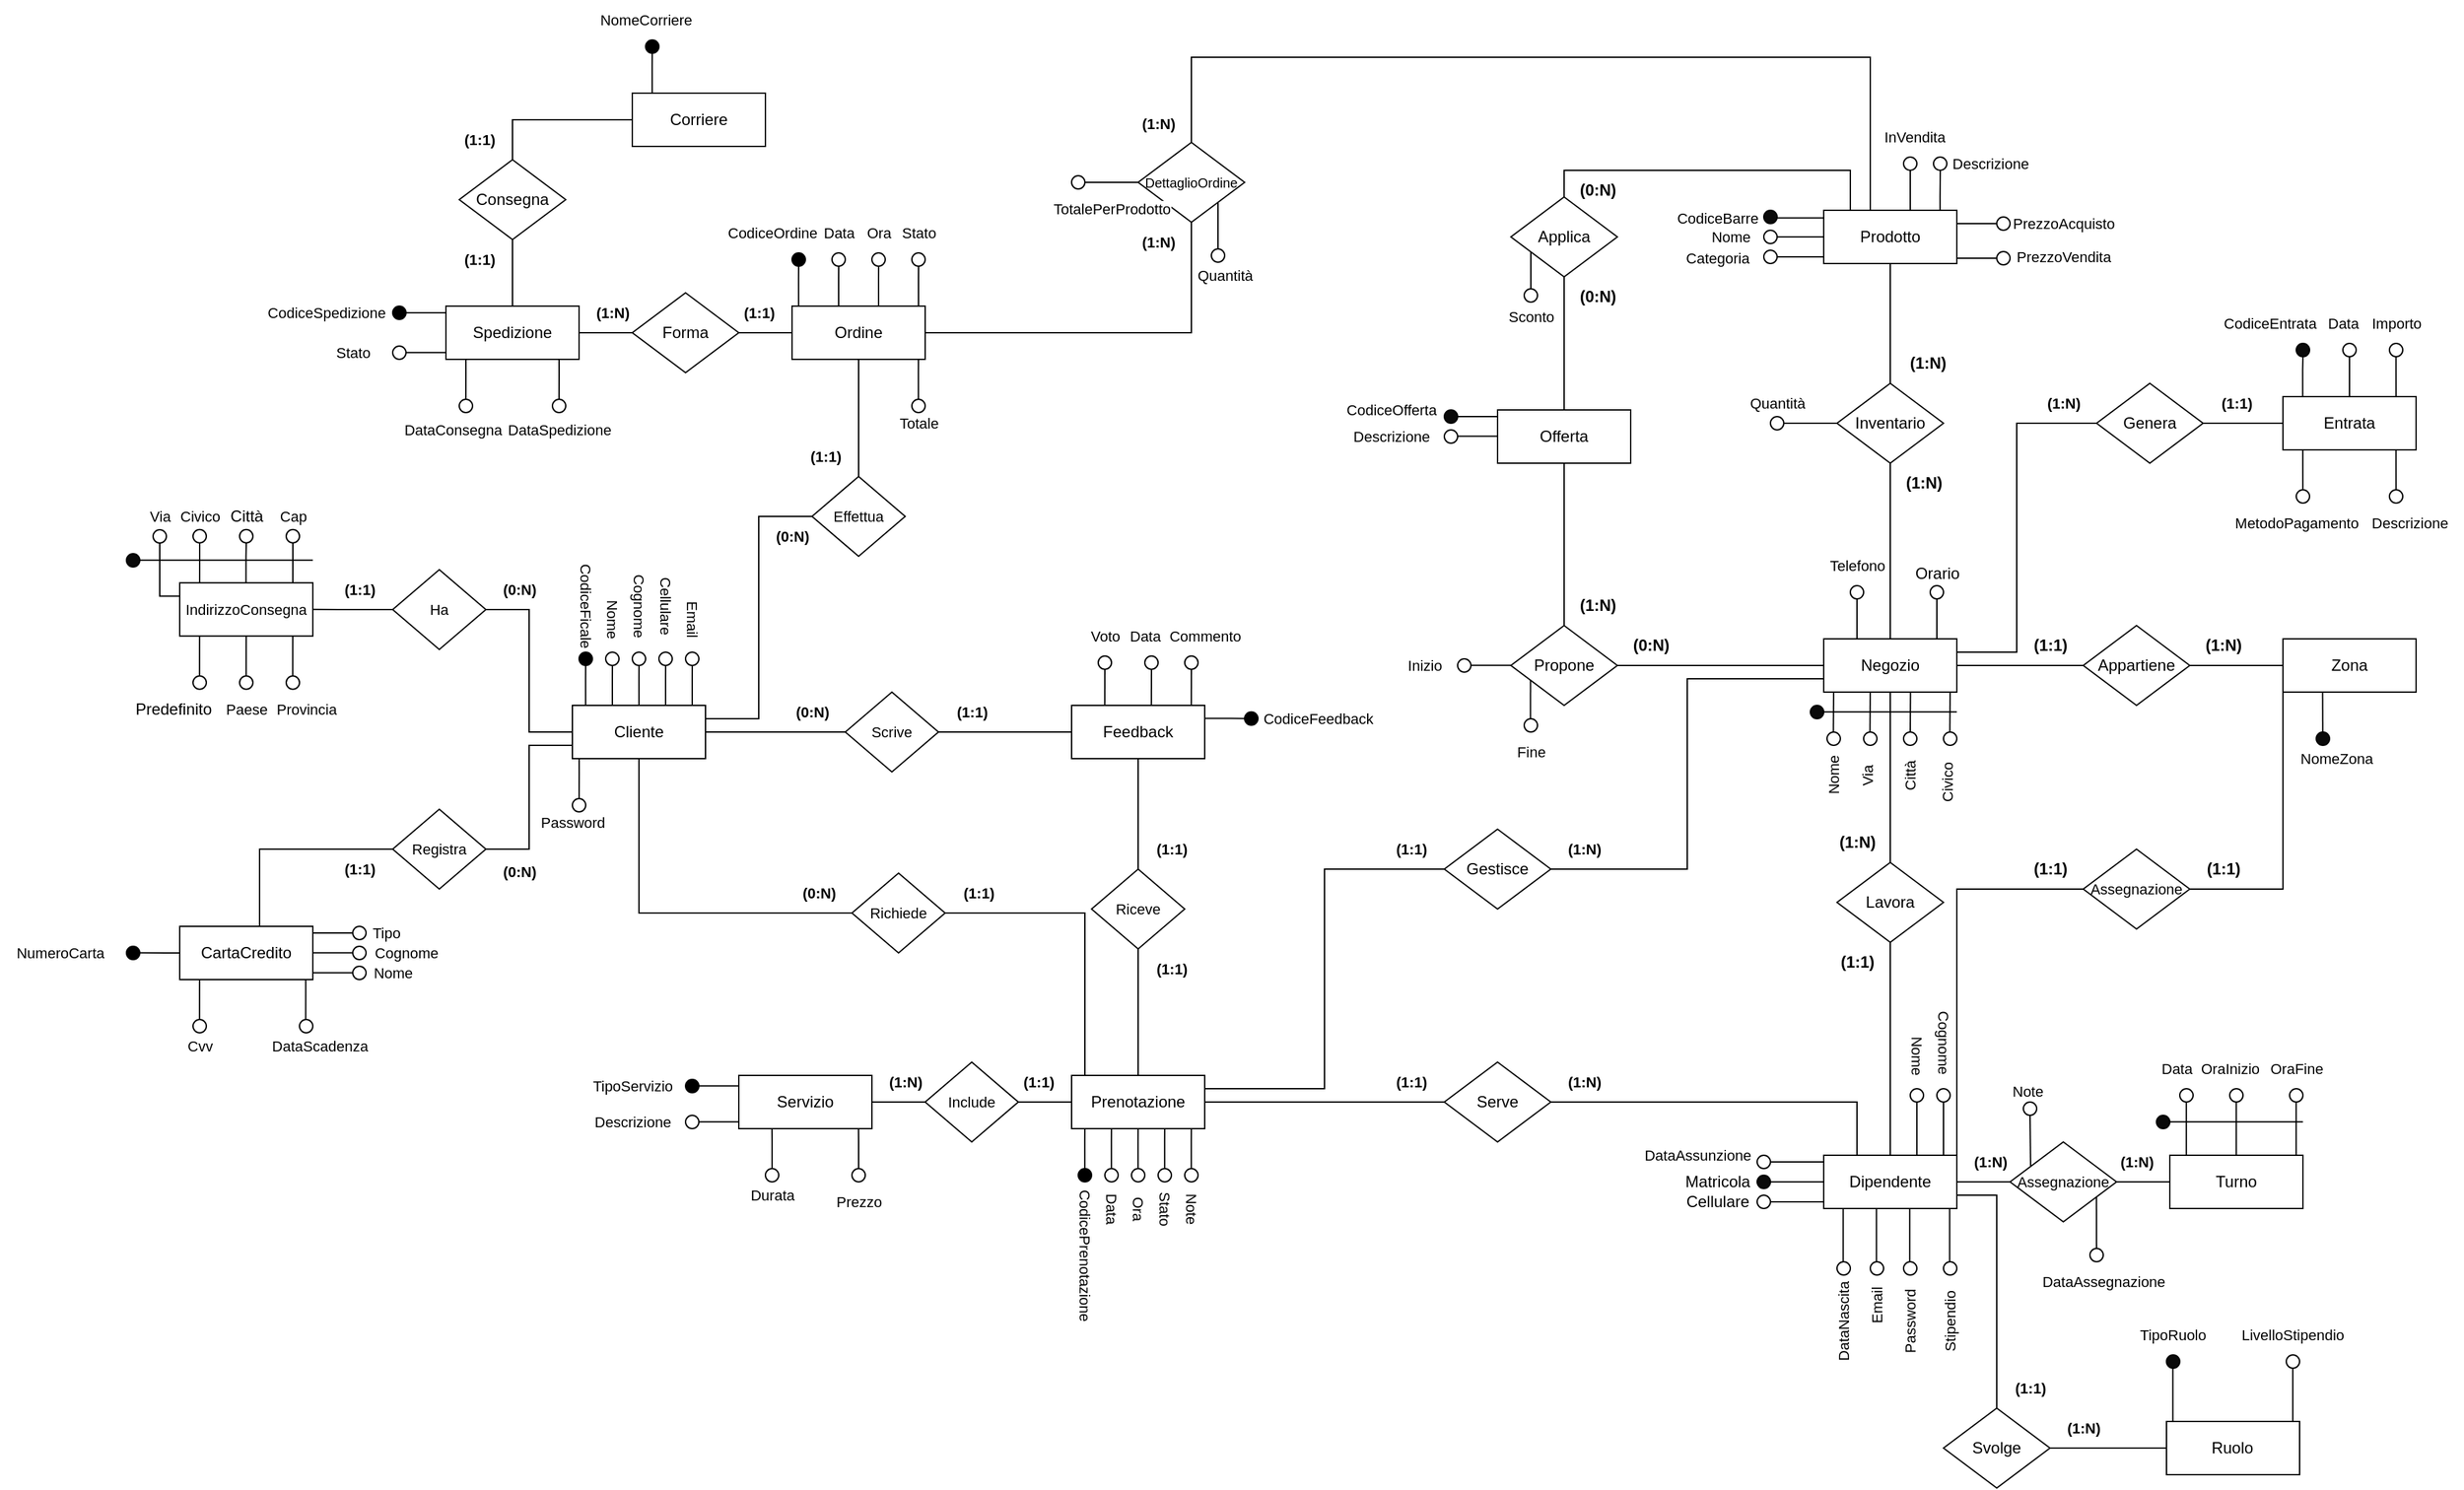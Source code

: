 <mxfile version="25.0.3">
  <diagram name="Page-1" id="gynMwfnuq9wmplJf3m1p">
    <mxGraphModel dx="6075" dy="2935" grid="1" gridSize="10" guides="1" tooltips="1" connect="1" arrows="1" fold="1" page="1" pageScale="1" pageWidth="850" pageHeight="1100" math="0" shadow="0">
      <root>
        <mxCell id="0" />
        <mxCell id="1" parent="0" />
        <mxCell id="BY9FEdLP28-7sdqENkhA-164" style="edgeStyle=none;shape=connector;rounded=0;orthogonalLoop=1;jettySize=auto;html=1;exitX=0.25;exitY=0;exitDx=0;exitDy=0;strokeColor=default;align=center;verticalAlign=middle;fontFamily=Helvetica;fontSize=11;fontColor=default;labelBackgroundColor=default;endArrow=none;entryX=0.5;entryY=1;entryDx=0;entryDy=0;" parent="1" source="BY9FEdLP28-7sdqENkhA-168" target="BY9FEdLP28-7sdqENkhA-193" edge="1">
          <mxGeometry relative="1" as="geometry">
            <mxPoint x="-579.953" y="360" as="targetPoint" />
          </mxGeometry>
        </mxCell>
        <mxCell id="BY9FEdLP28-7sdqENkhA-165" style="edgeStyle=none;shape=connector;rounded=0;orthogonalLoop=1;jettySize=auto;html=1;strokeColor=default;align=center;verticalAlign=middle;fontFamily=Helvetica;fontSize=11;fontColor=default;labelBackgroundColor=default;endArrow=none;entryX=0.5;entryY=1;entryDx=0;entryDy=0;exitX=0.948;exitY=-0.003;exitDx=0;exitDy=0;exitPerimeter=0;" parent="1" edge="1">
          <mxGeometry relative="1" as="geometry">
            <mxPoint x="-539.8" y="432.12" as="targetPoint" />
            <mxPoint x="-540" y="462" as="sourcePoint" />
          </mxGeometry>
        </mxCell>
        <mxCell id="BY9FEdLP28-7sdqENkhA-166" style="edgeStyle=orthogonalEdgeStyle;shape=connector;rounded=0;orthogonalLoop=1;jettySize=auto;html=1;strokeColor=default;align=center;verticalAlign=middle;fontFamily=Helvetica;fontSize=11;fontColor=default;labelBackgroundColor=default;endArrow=none;endFill=0;" parent="1" source="BY9FEdLP28-7sdqENkhA-265" edge="1">
          <mxGeometry relative="1" as="geometry">
            <mxPoint x="-555" y="240" as="targetPoint" />
          </mxGeometry>
        </mxCell>
        <mxCell id="BY9FEdLP28-7sdqENkhA-167" style="edgeStyle=orthogonalEdgeStyle;shape=connector;rounded=0;orthogonalLoop=1;jettySize=auto;html=1;entryX=0;entryY=0.5;entryDx=0;entryDy=0;strokeColor=default;align=center;verticalAlign=middle;fontFamily=Helvetica;fontSize=11;fontColor=default;labelBackgroundColor=default;endArrow=none;endFill=0;" parent="1" source="BY9FEdLP28-7sdqENkhA-168" target="BY9FEdLP28-7sdqENkhA-211" edge="1">
          <mxGeometry relative="1" as="geometry" />
        </mxCell>
        <mxCell id="BY9FEdLP28-7sdqENkhA-532" style="edgeStyle=orthogonalEdgeStyle;rounded=0;orthogonalLoop=1;jettySize=auto;html=1;entryX=0.5;entryY=0;entryDx=0;entryDy=0;endArrow=none;endFill=0;" parent="1" source="BY9FEdLP28-7sdqENkhA-168" target="BY9FEdLP28-7sdqENkhA-529" edge="1">
          <mxGeometry relative="1" as="geometry" />
        </mxCell>
        <mxCell id="BY9FEdLP28-7sdqENkhA-168" value="Negozio" style="whiteSpace=wrap;html=1;align=center;" parent="1" vertex="1">
          <mxGeometry x="-605" y="392" width="100" height="40" as="geometry" />
        </mxCell>
        <mxCell id="BY9FEdLP28-7sdqENkhA-169" style="edgeStyle=none;shape=connector;rounded=0;orthogonalLoop=1;jettySize=auto;html=1;exitX=0;exitY=0.25;exitDx=0;exitDy=0;strokeColor=default;align=center;verticalAlign=middle;fontFamily=Helvetica;fontSize=11;fontColor=default;labelBackgroundColor=default;endArrow=none;" parent="1" edge="1">
          <mxGeometry relative="1" as="geometry">
            <mxPoint x="-880" y="225" as="targetPoint" />
            <mxPoint x="-850" y="225" as="sourcePoint" />
            <Array as="points">
              <mxPoint x="-860" y="225" />
            </Array>
          </mxGeometry>
        </mxCell>
        <mxCell id="BY9FEdLP28-7sdqENkhA-170" style="edgeStyle=none;shape=connector;rounded=0;orthogonalLoop=1;jettySize=auto;html=1;exitX=0;exitY=0.75;exitDx=0;exitDy=0;strokeColor=default;align=center;verticalAlign=middle;fontFamily=Helvetica;fontSize=11;fontColor=default;labelBackgroundColor=default;endArrow=none;" parent="1" edge="1">
          <mxGeometry relative="1" as="geometry">
            <mxPoint x="-870" y="411.9" as="targetPoint" />
            <mxPoint x="-840" y="411.9" as="sourcePoint" />
          </mxGeometry>
        </mxCell>
        <mxCell id="BY9FEdLP28-7sdqENkhA-171" style="edgeStyle=none;shape=connector;rounded=0;orthogonalLoop=1;jettySize=auto;html=1;exitX=0.25;exitY=1;exitDx=0;exitDy=0;strokeColor=default;align=center;verticalAlign=middle;fontFamily=Helvetica;fontSize=11;fontColor=default;labelBackgroundColor=default;endArrow=none;" parent="1" edge="1">
          <mxGeometry relative="1" as="geometry">
            <mxPoint x="-825.288" y="452.0" as="targetPoint" />
            <mxPoint x="-825.25" y="422.0" as="sourcePoint" />
          </mxGeometry>
        </mxCell>
        <mxCell id="BY9FEdLP28-7sdqENkhA-172" style="edgeStyle=none;shape=connector;rounded=0;orthogonalLoop=1;jettySize=auto;html=1;exitX=0.75;exitY=1;exitDx=0;exitDy=0;strokeColor=default;align=center;verticalAlign=middle;fontFamily=Helvetica;fontSize=11;fontColor=default;labelBackgroundColor=default;endArrow=none;" parent="1" edge="1">
          <mxGeometry relative="1" as="geometry">
            <mxPoint x="-825" y="129" as="targetPoint" />
            <mxPoint x="-825" y="101" as="sourcePoint" />
          </mxGeometry>
        </mxCell>
        <mxCell id="BY9FEdLP28-7sdqENkhA-173" value="Offerta" style="whiteSpace=wrap;html=1;align=center;" parent="1" vertex="1">
          <mxGeometry x="-850" y="220" width="100" height="40" as="geometry" />
        </mxCell>
        <mxCell id="BY9FEdLP28-7sdqENkhA-174" style="edgeStyle=orthogonalEdgeStyle;shape=connector;rounded=0;orthogonalLoop=1;jettySize=auto;html=1;strokeColor=default;align=center;verticalAlign=middle;fontFamily=Helvetica;fontSize=11;fontColor=default;labelBackgroundColor=default;endArrow=none;endFill=0;" parent="1" edge="1">
          <mxGeometry relative="1" as="geometry">
            <mxPoint x="-640" y="75.74" as="targetPoint" />
            <mxPoint x="-605" y="75.74" as="sourcePoint" />
          </mxGeometry>
        </mxCell>
        <mxCell id="BY9FEdLP28-7sdqENkhA-175" style="edgeStyle=orthogonalEdgeStyle;shape=connector;rounded=0;orthogonalLoop=1;jettySize=auto;html=1;exitX=0;exitY=0.5;exitDx=0;exitDy=0;strokeColor=default;align=center;verticalAlign=middle;fontFamily=Helvetica;fontSize=11;fontColor=default;labelBackgroundColor=default;endArrow=none;endFill=0;" parent="1" edge="1">
          <mxGeometry relative="1" as="geometry">
            <mxPoint x="-640" y="90.047" as="targetPoint" />
            <mxPoint x="-605" y="90" as="sourcePoint" />
          </mxGeometry>
        </mxCell>
        <mxCell id="BY9FEdLP28-7sdqENkhA-176" style="edgeStyle=orthogonalEdgeStyle;shape=connector;rounded=0;orthogonalLoop=1;jettySize=auto;html=1;exitX=0;exitY=0.75;exitDx=0;exitDy=0;strokeColor=default;align=center;verticalAlign=middle;fontFamily=Helvetica;fontSize=11;fontColor=default;labelBackgroundColor=default;endArrow=none;endFill=0;" parent="1" edge="1">
          <mxGeometry relative="1" as="geometry">
            <mxPoint x="-640" y="105.047" as="targetPoint" />
            <mxPoint x="-605" y="105" as="sourcePoint" />
          </mxGeometry>
        </mxCell>
        <mxCell id="BY9FEdLP28-7sdqENkhA-177" style="edgeStyle=orthogonalEdgeStyle;shape=connector;rounded=0;orthogonalLoop=1;jettySize=auto;html=1;strokeColor=default;align=center;verticalAlign=middle;fontFamily=Helvetica;fontSize=11;fontColor=default;labelBackgroundColor=default;endArrow=none;endFill=0;entryX=0;entryY=0.5;entryDx=0;entryDy=0;" parent="1" target="BY9FEdLP28-7sdqENkhA-208" edge="1">
          <mxGeometry relative="1" as="geometry">
            <mxPoint x="-480" y="80" as="targetPoint" />
            <mxPoint x="-505" y="80.0" as="sourcePoint" />
          </mxGeometry>
        </mxCell>
        <mxCell id="BY9FEdLP28-7sdqENkhA-178" value="Propone" style="shape=rhombus;perimeter=rhombusPerimeter;whiteSpace=wrap;html=1;align=center;" parent="1" vertex="1">
          <mxGeometry x="-840" y="382" width="80" height="60" as="geometry" />
        </mxCell>
        <mxCell id="BY9FEdLP28-7sdqENkhA-179" value="(1:N)" style="text;html=1;align=center;verticalAlign=middle;resizable=0;points=[];autosize=1;strokeColor=none;fillColor=none;fontStyle=1" parent="1" vertex="1">
          <mxGeometry x="-552.5" y="170" width="50" height="30" as="geometry" />
        </mxCell>
        <mxCell id="BY9FEdLP28-7sdqENkhA-180" value="(1:N)" style="text;html=1;align=center;verticalAlign=middle;resizable=0;points=[];autosize=1;strokeColor=none;fillColor=none;fontStyle=1" parent="1" vertex="1">
          <mxGeometry x="-800" y="352" width="50" height="30" as="geometry" />
        </mxCell>
        <mxCell id="BY9FEdLP28-7sdqENkhA-181" value="(0:N)" style="text;html=1;align=center;verticalAlign=middle;resizable=0;points=[];autosize=1;strokeColor=none;fillColor=none;fontStyle=1" parent="1" vertex="1">
          <mxGeometry x="-760" y="382" width="50" height="30" as="geometry" />
        </mxCell>
        <mxCell id="BY9FEdLP28-7sdqENkhA-182" value="" style="endArrow=none;html=1;rounded=0;exitX=1;exitY=0.5;exitDx=0;exitDy=0;entryX=0;entryY=0.5;entryDx=0;entryDy=0;" parent="1" source="BY9FEdLP28-7sdqENkhA-178" target="BY9FEdLP28-7sdqENkhA-168" edge="1">
          <mxGeometry relative="1" as="geometry">
            <mxPoint x="-770" y="480" as="sourcePoint" />
            <mxPoint x="-610" y="480" as="targetPoint" />
          </mxGeometry>
        </mxCell>
        <mxCell id="BY9FEdLP28-7sdqENkhA-183" value="" style="endArrow=none;html=1;rounded=0;exitX=0.5;exitY=0;exitDx=0;exitDy=0;entryX=0.5;entryY=1;entryDx=0;entryDy=0;" parent="1" source="BY9FEdLP28-7sdqENkhA-178" target="BY9FEdLP28-7sdqENkhA-173" edge="1">
          <mxGeometry relative="1" as="geometry">
            <mxPoint x="-710" y="330" as="sourcePoint" />
            <mxPoint x="-550" y="330" as="targetPoint" />
          </mxGeometry>
        </mxCell>
        <mxCell id="BY9FEdLP28-7sdqENkhA-184" value="Applica" style="shape=rhombus;perimeter=rhombusPerimeter;whiteSpace=wrap;html=1;align=center;" parent="1" vertex="1">
          <mxGeometry x="-840" y="60" width="80" height="60" as="geometry" />
        </mxCell>
        <mxCell id="BY9FEdLP28-7sdqENkhA-185" value="" style="endArrow=none;html=1;rounded=0;exitX=0.5;exitY=0;exitDx=0;exitDy=0;" parent="1" source="BY9FEdLP28-7sdqENkhA-173" edge="1">
          <mxGeometry relative="1" as="geometry">
            <mxPoint x="-770" y="190" as="sourcePoint" />
            <mxPoint x="-800" y="120" as="targetPoint" />
          </mxGeometry>
        </mxCell>
        <mxCell id="BY9FEdLP28-7sdqENkhA-186" value="(0:N)" style="text;html=1;align=center;verticalAlign=middle;resizable=0;points=[];autosize=1;strokeColor=none;fillColor=none;fontStyle=1" parent="1" vertex="1">
          <mxGeometry x="-800" y="120" width="50" height="30" as="geometry" />
        </mxCell>
        <mxCell id="BY9FEdLP28-7sdqENkhA-187" value="(0:N)" style="text;html=1;align=center;verticalAlign=middle;resizable=0;points=[];autosize=1;strokeColor=none;fillColor=none;fontStyle=1" parent="1" vertex="1">
          <mxGeometry x="-800" y="40" width="50" height="30" as="geometry" />
        </mxCell>
        <mxCell id="BY9FEdLP28-7sdqENkhA-188" value="(1:N)" style="text;html=1;align=center;verticalAlign=middle;resizable=0;points=[];autosize=1;strokeColor=none;fillColor=none;fontStyle=1" parent="1" vertex="1">
          <mxGeometry x="-555" y="260" width="50" height="30" as="geometry" />
        </mxCell>
        <mxCell id="BY9FEdLP28-7sdqENkhA-192" value="Nome" style="text;html=1;align=center;verticalAlign=middle;resizable=1;points=[];autosize=1;strokeColor=none;fillColor=none;fontFamily=Helvetica;fontSize=11;fontColor=default;labelBackgroundColor=default;movable=1;rotatable=1;deletable=1;editable=1;locked=0;connectable=1;rotation=-90;" parent="1" vertex="1">
          <mxGeometry x="-622.5" y="480" width="50" height="30" as="geometry" />
        </mxCell>
        <mxCell id="BY9FEdLP28-7sdqENkhA-193" value="" style="ellipse;whiteSpace=wrap;html=1;aspect=fixed;fontFamily=Helvetica;fontSize=11;fontColor=default;labelBackgroundColor=default;fillColor=none;" parent="1" vertex="1">
          <mxGeometry x="-585" y="352" width="10" height="10" as="geometry" />
        </mxCell>
        <mxCell id="BY9FEdLP28-7sdqENkhA-194" value="Telefono" style="text;html=1;align=center;verticalAlign=middle;resizable=0;points=[];autosize=1;strokeColor=none;fillColor=none;fontFamily=Helvetica;fontSize=11;fontColor=default;labelBackgroundColor=default;" parent="1" vertex="1">
          <mxGeometry x="-615" y="322" width="70" height="30" as="geometry" />
        </mxCell>
        <mxCell id="BY9FEdLP28-7sdqENkhA-195" value="" style="ellipse;whiteSpace=wrap;html=1;aspect=fixed;fontFamily=Helvetica;fontSize=11;fontColor=default;labelBackgroundColor=default;fillColor=none;" parent="1" vertex="1">
          <mxGeometry x="-545" y="462" width="10" height="10" as="geometry" />
        </mxCell>
        <mxCell id="BY9FEdLP28-7sdqENkhA-196" value="Civico" style="text;html=1;align=center;verticalAlign=middle;resizable=0;points=[];autosize=1;strokeColor=none;fillColor=none;fontFamily=Helvetica;fontSize=11;fontColor=default;labelBackgroundColor=default;rotation=-90;" parent="1" vertex="1">
          <mxGeometry x="-542" y="485" width="60" height="30" as="geometry" />
        </mxCell>
        <mxCell id="BY9FEdLP28-7sdqENkhA-197" value="" style="ellipse;whiteSpace=wrap;html=1;aspect=fixed;fontFamily=Helvetica;fontSize=11;fontColor=default;labelBackgroundColor=default;fillColor=#0A0A0A;" parent="1" vertex="1">
          <mxGeometry x="-890" y="220" width="10" height="10" as="geometry" />
        </mxCell>
        <mxCell id="BY9FEdLP28-7sdqENkhA-198" value="CodiceOfferta" style="text;html=1;align=center;verticalAlign=middle;resizable=0;points=[];autosize=1;strokeColor=none;fillColor=none;fontFamily=Helvetica;fontSize=11;fontColor=default;labelBackgroundColor=default;" parent="1" vertex="1">
          <mxGeometry x="-980" y="205" width="100" height="30" as="geometry" />
        </mxCell>
        <mxCell id="BY9FEdLP28-7sdqENkhA-199" value="Inizio" style="text;html=1;align=center;verticalAlign=middle;resizable=0;points=[];autosize=1;strokeColor=none;fillColor=none;fontFamily=Helvetica;fontSize=11;fontColor=default;labelBackgroundColor=default;" parent="1" vertex="1">
          <mxGeometry x="-930" y="397" width="50" height="30" as="geometry" />
        </mxCell>
        <mxCell id="BY9FEdLP28-7sdqENkhA-200" value="Fine" style="text;html=1;align=center;verticalAlign=middle;resizable=0;points=[];autosize=1;strokeColor=none;fillColor=none;fontFamily=Helvetica;fontSize=11;fontColor=default;labelBackgroundColor=default;" parent="1" vertex="1">
          <mxGeometry x="-850" y="462" width="50" height="30" as="geometry" />
        </mxCell>
        <mxCell id="BY9FEdLP28-7sdqENkhA-201" value="Sconto" style="text;html=1;align=center;verticalAlign=middle;resizable=0;points=[];autosize=1;strokeColor=none;fillColor=none;fontFamily=Helvetica;fontSize=11;fontColor=default;labelBackgroundColor=default;" parent="1" vertex="1">
          <mxGeometry x="-855" y="135" width="60" height="30" as="geometry" />
        </mxCell>
        <mxCell id="BY9FEdLP28-7sdqENkhA-202" style="edgeStyle=none;shape=connector;rounded=0;orthogonalLoop=1;jettySize=auto;html=1;exitX=0;exitY=0.75;exitDx=0;exitDy=0;strokeColor=default;align=center;verticalAlign=middle;fontFamily=Helvetica;fontSize=11;fontColor=default;labelBackgroundColor=default;endArrow=none;" parent="1" edge="1">
          <mxGeometry relative="1" as="geometry">
            <mxPoint x="-880" y="239.81" as="targetPoint" />
            <mxPoint x="-850" y="239.81" as="sourcePoint" />
          </mxGeometry>
        </mxCell>
        <mxCell id="BY9FEdLP28-7sdqENkhA-203" value="" style="ellipse;whiteSpace=wrap;html=1;aspect=fixed;fontFamily=Helvetica;fontSize=11;fontColor=default;labelBackgroundColor=default;fillColor=none;" parent="1" vertex="1">
          <mxGeometry x="-890" y="235" width="10" height="10" as="geometry" />
        </mxCell>
        <mxCell id="BY9FEdLP28-7sdqENkhA-204" value="Descrizione" style="text;html=1;align=center;verticalAlign=middle;resizable=0;points=[];autosize=1;strokeColor=none;fillColor=none;fontFamily=Helvetica;fontSize=11;fontColor=default;labelBackgroundColor=default;" parent="1" vertex="1">
          <mxGeometry x="-970" y="225" width="80" height="30" as="geometry" />
        </mxCell>
        <mxCell id="BY9FEdLP28-7sdqENkhA-205" value="" style="ellipse;whiteSpace=wrap;html=1;aspect=fixed;fontFamily=Helvetica;fontSize=11;fontColor=default;labelBackgroundColor=default;fillColor=none;" parent="1" vertex="1">
          <mxGeometry x="-880" y="407" width="10" height="10" as="geometry" />
        </mxCell>
        <mxCell id="BY9FEdLP28-7sdqENkhA-206" value="" style="ellipse;whiteSpace=wrap;html=1;aspect=fixed;fontFamily=Helvetica;fontSize=11;fontColor=default;labelBackgroundColor=default;fillColor=none;" parent="1" vertex="1">
          <mxGeometry x="-830" y="452" width="10" height="10" as="geometry" />
        </mxCell>
        <mxCell id="BY9FEdLP28-7sdqENkhA-207" value="" style="ellipse;whiteSpace=wrap;html=1;aspect=fixed;fontFamily=Helvetica;fontSize=11;fontColor=default;labelBackgroundColor=default;fillColor=none;" parent="1" vertex="1">
          <mxGeometry x="-830" y="129" width="10" height="10" as="geometry" />
        </mxCell>
        <mxCell id="BY9FEdLP28-7sdqENkhA-208" value="" style="ellipse;whiteSpace=wrap;html=1;aspect=fixed;fontFamily=Helvetica;fontSize=11;fontColor=default;labelBackgroundColor=default;fillColor=none;" parent="1" vertex="1">
          <mxGeometry x="-475" y="75" width="10" height="10" as="geometry" />
        </mxCell>
        <mxCell id="BY9FEdLP28-7sdqENkhA-209" value="" style="endArrow=none;html=1;rounded=0;entryX=0.5;entryY=1;entryDx=0;entryDy=0;" parent="1" target="BY9FEdLP28-7sdqENkhA-211" edge="1">
          <mxGeometry width="50" height="50" relative="1" as="geometry">
            <mxPoint x="-370" y="432" as="sourcePoint" />
            <mxPoint x="-370.19" y="252" as="targetPoint" />
          </mxGeometry>
        </mxCell>
        <mxCell id="BY9FEdLP28-7sdqENkhA-210" style="edgeStyle=none;shape=connector;rounded=0;orthogonalLoop=1;jettySize=auto;html=1;exitX=1;exitY=0.5;exitDx=0;exitDy=0;entryX=0;entryY=0.5;entryDx=0;entryDy=0;strokeColor=default;align=center;verticalAlign=middle;fontFamily=Helvetica;fontSize=11;fontColor=default;labelBackgroundColor=default;endArrow=none;" parent="1" source="BY9FEdLP28-7sdqENkhA-211" target="BY9FEdLP28-7sdqENkhA-212" edge="1">
          <mxGeometry relative="1" as="geometry" />
        </mxCell>
        <mxCell id="BY9FEdLP28-7sdqENkhA-211" value="Appartiene" style="shape=rhombus;perimeter=rhombusPerimeter;whiteSpace=wrap;html=1;align=center;" parent="1" vertex="1">
          <mxGeometry x="-410" y="382" width="80" height="60" as="geometry" />
        </mxCell>
        <mxCell id="BY9FEdLP28-7sdqENkhA-212" value="Zona" style="whiteSpace=wrap;html=1;align=center;" parent="1" vertex="1">
          <mxGeometry x="-260" y="392" width="100" height="40" as="geometry" />
        </mxCell>
        <mxCell id="BY9FEdLP28-7sdqENkhA-213" value="" style="edgeStyle=none;shape=connector;rounded=0;orthogonalLoop=1;jettySize=auto;html=1;exitX=0.75;exitY=1;exitDx=0;exitDy=0;strokeColor=default;align=center;verticalAlign=middle;fontFamily=Helvetica;fontSize=11;fontColor=default;labelBackgroundColor=default;endArrow=none;" parent="1" edge="1">
          <mxGeometry relative="1" as="geometry">
            <mxPoint x="-230.11" y="462" as="targetPoint" />
            <mxPoint x="-230.22" y="432" as="sourcePoint" />
          </mxGeometry>
        </mxCell>
        <mxCell id="BY9FEdLP28-7sdqENkhA-214" value="" style="ellipse;whiteSpace=wrap;html=1;aspect=fixed;fontFamily=Helvetica;fontSize=11;fontColor=default;labelBackgroundColor=default;fillColor=#0A0A0A;" parent="1" vertex="1">
          <mxGeometry x="-235" y="462" width="10" height="10" as="geometry" />
        </mxCell>
        <mxCell id="BY9FEdLP28-7sdqENkhA-215" value="NomeZona" style="text;html=1;align=center;verticalAlign=middle;resizable=0;points=[];autosize=1;strokeColor=none;fillColor=none;fontFamily=Helvetica;fontSize=11;fontColor=default;labelBackgroundColor=default;" parent="1" vertex="1">
          <mxGeometry x="-260" y="466.88" width="80" height="30" as="geometry" />
        </mxCell>
        <mxCell id="BY9FEdLP28-7sdqENkhA-219" value="(1:N)" style="text;html=1;align=center;verticalAlign=middle;resizable=0;points=[];autosize=1;strokeColor=none;fillColor=none;fontStyle=1" parent="1" vertex="1">
          <mxGeometry x="-330" y="382" width="50" height="30" as="geometry" />
        </mxCell>
        <mxCell id="BY9FEdLP28-7sdqENkhA-220" value="(1:1)" style="text;html=1;align=center;verticalAlign=middle;resizable=0;points=[];autosize=1;strokeColor=none;fillColor=none;fontStyle=1" parent="1" vertex="1">
          <mxGeometry x="-460" y="382" width="50" height="30" as="geometry" />
        </mxCell>
        <mxCell id="BY9FEdLP28-7sdqENkhA-221" value="" style="ellipse;whiteSpace=wrap;html=1;aspect=fixed;fontFamily=Helvetica;fontSize=11;fontColor=default;labelBackgroundColor=default;fillColor=#0A0A0A;" parent="1" vertex="1">
          <mxGeometry x="-650" y="70" width="10" height="10" as="geometry" />
        </mxCell>
        <mxCell id="BY9FEdLP28-7sdqENkhA-222" value="CodiceBarre" style="text;html=1;align=center;verticalAlign=middle;resizable=0;points=[];autosize=1;strokeColor=none;fillColor=none;fontFamily=Helvetica;fontSize=11;fontColor=default;labelBackgroundColor=default;" parent="1" vertex="1">
          <mxGeometry x="-730" y="61" width="90" height="30" as="geometry" />
        </mxCell>
        <mxCell id="BY9FEdLP28-7sdqENkhA-223" value="" style="ellipse;whiteSpace=wrap;html=1;aspect=fixed;fontFamily=Helvetica;fontSize=11;fontColor=default;labelBackgroundColor=default;fillColor=none;" parent="1" vertex="1">
          <mxGeometry x="-650" y="85" width="10" height="10" as="geometry" />
        </mxCell>
        <mxCell id="BY9FEdLP28-7sdqENkhA-224" value="Nome" style="text;html=1;align=center;verticalAlign=middle;resizable=0;points=[];autosize=1;strokeColor=none;fillColor=none;fontFamily=Helvetica;fontSize=11;fontColor=default;labelBackgroundColor=default;" parent="1" vertex="1">
          <mxGeometry x="-700" y="75" width="50" height="30" as="geometry" />
        </mxCell>
        <mxCell id="BY9FEdLP28-7sdqENkhA-225" value="" style="ellipse;whiteSpace=wrap;html=1;aspect=fixed;fontFamily=Helvetica;fontSize=11;fontColor=default;labelBackgroundColor=default;fillColor=none;" parent="1" vertex="1">
          <mxGeometry x="-650" y="100" width="10" height="10" as="geometry" />
        </mxCell>
        <mxCell id="BY9FEdLP28-7sdqENkhA-226" value="Categoria" style="text;html=1;align=center;verticalAlign=middle;resizable=0;points=[];autosize=1;strokeColor=none;fillColor=none;fontFamily=Helvetica;fontSize=11;fontColor=default;labelBackgroundColor=default;" parent="1" vertex="1">
          <mxGeometry x="-720" y="91" width="70" height="30" as="geometry" />
        </mxCell>
        <mxCell id="BY9FEdLP28-7sdqENkhA-227" value="PrezzoAcquisto" style="text;html=1;align=center;verticalAlign=middle;resizable=0;points=[];autosize=1;strokeColor=none;fillColor=none;fontFamily=Helvetica;fontSize=11;fontColor=default;labelBackgroundColor=default;" parent="1" vertex="1">
          <mxGeometry x="-475" y="65" width="100" height="30" as="geometry" />
        </mxCell>
        <mxCell id="BY9FEdLP28-7sdqENkhA-228" value="" style="ellipse;whiteSpace=wrap;html=1;aspect=fixed;fontFamily=Helvetica;fontSize=11;fontColor=default;labelBackgroundColor=default;fillColor=none;" parent="1" vertex="1">
          <mxGeometry x="-645" y="225" width="10" height="10" as="geometry" />
        </mxCell>
        <mxCell id="BY9FEdLP28-7sdqENkhA-229" value="Quantità" style="text;html=1;align=center;verticalAlign=middle;resizable=0;points=[];autosize=1;strokeColor=none;fillColor=none;fontFamily=Helvetica;fontSize=11;fontColor=default;labelBackgroundColor=default;" parent="1" vertex="1">
          <mxGeometry x="-675" y="200" width="70" height="30" as="geometry" />
        </mxCell>
        <mxCell id="BY9FEdLP28-7sdqENkhA-230" style="edgeStyle=orthogonalEdgeStyle;shape=connector;rounded=0;orthogonalLoop=1;jettySize=auto;html=1;entryX=0.5;entryY=1;entryDx=0;entryDy=0;strokeColor=default;align=center;verticalAlign=middle;fontFamily=Helvetica;fontSize=11;fontColor=default;labelBackgroundColor=default;endArrow=none;endFill=0;" parent="1" source="BY9FEdLP28-7sdqENkhA-265" target="BY9FEdLP28-7sdqENkhA-233" edge="1">
          <mxGeometry relative="1" as="geometry" />
        </mxCell>
        <mxCell id="BY9FEdLP28-7sdqENkhA-231" style="edgeStyle=orthogonalEdgeStyle;shape=connector;rounded=0;orthogonalLoop=1;jettySize=auto;html=1;strokeColor=default;align=center;verticalAlign=middle;fontFamily=Helvetica;fontSize=11;fontColor=default;labelBackgroundColor=default;endArrow=none;endFill=0;entryX=1;entryY=0.5;entryDx=0;entryDy=0;" parent="1" source="BY9FEdLP28-7sdqENkhA-265" target="BY9FEdLP28-7sdqENkhA-228" edge="1">
          <mxGeometry relative="1" as="geometry">
            <mxPoint x="-630.0" y="210" as="targetPoint" />
          </mxGeometry>
        </mxCell>
        <mxCell id="BY9FEdLP28-7sdqENkhA-232" style="edgeStyle=orthogonalEdgeStyle;shape=connector;rounded=0;orthogonalLoop=1;jettySize=auto;html=1;strokeColor=default;align=center;verticalAlign=middle;fontFamily=Helvetica;fontSize=11;fontColor=default;labelBackgroundColor=default;endArrow=none;endFill=0;" parent="1" edge="1">
          <mxGeometry relative="1" as="geometry">
            <mxPoint x="-585.001" y="70" as="sourcePoint" />
            <mxPoint x="-800.03" y="60" as="targetPoint" />
            <Array as="points">
              <mxPoint x="-585" y="40" />
              <mxPoint x="-800" y="40" />
            </Array>
          </mxGeometry>
        </mxCell>
        <mxCell id="BY9FEdLP28-7sdqENkhA-886" style="edgeStyle=orthogonalEdgeStyle;shape=connector;rounded=0;orthogonalLoop=1;jettySize=auto;html=1;entryX=0.5;entryY=0;entryDx=0;entryDy=0;strokeColor=default;align=center;verticalAlign=middle;fontFamily=Helvetica;fontSize=11;fontColor=default;labelBackgroundColor=default;endArrow=none;endFill=0;" parent="1" source="BY9FEdLP28-7sdqENkhA-233" target="BY9FEdLP28-7sdqENkhA-313" edge="1">
          <mxGeometry relative="1" as="geometry">
            <Array as="points">
              <mxPoint x="-570" y="-45" />
              <mxPoint x="-1080" y="-45" />
            </Array>
          </mxGeometry>
        </mxCell>
        <mxCell id="BY9FEdLP28-7sdqENkhA-233" value="&lt;div&gt;Prodotto&lt;/div&gt;" style="whiteSpace=wrap;html=1;align=center;" parent="1" vertex="1">
          <mxGeometry x="-605" y="70" width="100" height="40" as="geometry" />
        </mxCell>
        <mxCell id="BY9FEdLP28-7sdqENkhA-234" style="edgeStyle=orthogonalEdgeStyle;shape=connector;rounded=0;orthogonalLoop=1;jettySize=auto;html=1;entryX=1;entryY=0.5;entryDx=0;entryDy=0;strokeColor=default;align=center;verticalAlign=middle;fontFamily=Helvetica;fontSize=11;fontColor=default;labelBackgroundColor=default;endArrow=none;endFill=0;" parent="1" source="BY9FEdLP28-7sdqENkhA-238" target="BY9FEdLP28-7sdqENkhA-240" edge="1">
          <mxGeometry relative="1" as="geometry" />
        </mxCell>
        <mxCell id="BY9FEdLP28-7sdqENkhA-235" style="edgeStyle=orthogonalEdgeStyle;shape=connector;rounded=0;orthogonalLoop=1;jettySize=auto;html=1;exitX=0.25;exitY=0;exitDx=0;exitDy=0;strokeColor=default;align=center;verticalAlign=middle;fontFamily=Helvetica;fontSize=11;fontColor=default;labelBackgroundColor=default;endArrow=none;endFill=0;" parent="1" edge="1">
          <mxGeometry relative="1" as="geometry">
            <mxPoint x="-245" y="180" as="targetPoint" />
            <mxPoint x="-245.17" y="210" as="sourcePoint" />
            <Array as="points">
              <mxPoint x="-245.17" y="190" />
              <mxPoint x="-245.17" y="190" />
            </Array>
          </mxGeometry>
        </mxCell>
        <mxCell id="BY9FEdLP28-7sdqENkhA-236" style="edgeStyle=orthogonalEdgeStyle;shape=connector;rounded=0;orthogonalLoop=1;jettySize=auto;html=1;exitX=0.5;exitY=0;exitDx=0;exitDy=0;strokeColor=default;align=center;verticalAlign=middle;fontFamily=Helvetica;fontSize=11;fontColor=default;labelBackgroundColor=default;endArrow=none;endFill=0;" parent="1" source="BY9FEdLP28-7sdqENkhA-238" edge="1">
          <mxGeometry relative="1" as="geometry">
            <mxPoint x="-210" y="180" as="targetPoint" />
          </mxGeometry>
        </mxCell>
        <mxCell id="BY9FEdLP28-7sdqENkhA-237" style="edgeStyle=orthogonalEdgeStyle;shape=connector;rounded=0;orthogonalLoop=1;jettySize=auto;html=1;exitX=0.75;exitY=0;exitDx=0;exitDy=0;strokeColor=default;align=center;verticalAlign=middle;fontFamily=Helvetica;fontSize=11;fontColor=default;labelBackgroundColor=default;endArrow=none;endFill=0;" parent="1" edge="1">
          <mxGeometry relative="1" as="geometry">
            <mxPoint x="-175.1" y="180" as="targetPoint" />
            <mxPoint x="-175.07" y="210" as="sourcePoint" />
            <Array as="points">
              <mxPoint x="-175.1" y="191" />
              <mxPoint x="-175.1" y="191" />
            </Array>
          </mxGeometry>
        </mxCell>
        <mxCell id="BY9FEdLP28-7sdqENkhA-238" value="Entrata" style="whiteSpace=wrap;html=1;align=center;" parent="1" vertex="1">
          <mxGeometry x="-260" y="210" width="100" height="40" as="geometry" />
        </mxCell>
        <mxCell id="BY9FEdLP28-7sdqENkhA-239" style="edgeStyle=orthogonalEdgeStyle;shape=connector;rounded=0;orthogonalLoop=1;jettySize=auto;html=1;entryX=1;entryY=0.25;entryDx=0;entryDy=0;strokeColor=default;align=center;verticalAlign=middle;fontFamily=Helvetica;fontSize=11;fontColor=default;labelBackgroundColor=default;endArrow=none;endFill=0;" parent="1" source="BY9FEdLP28-7sdqENkhA-240" target="BY9FEdLP28-7sdqENkhA-168" edge="1">
          <mxGeometry relative="1" as="geometry">
            <Array as="points">
              <mxPoint x="-460" y="230" />
              <mxPoint x="-460" y="402" />
            </Array>
          </mxGeometry>
        </mxCell>
        <mxCell id="BY9FEdLP28-7sdqENkhA-240" value="Genera" style="shape=rhombus;perimeter=rhombusPerimeter;whiteSpace=wrap;html=1;align=center;" parent="1" vertex="1">
          <mxGeometry x="-400" y="200" width="80" height="60" as="geometry" />
        </mxCell>
        <mxCell id="BY9FEdLP28-7sdqENkhA-241" value="(1:N)" style="text;html=1;align=center;verticalAlign=middle;resizable=0;points=[];autosize=1;strokeColor=none;fillColor=none;fontFamily=Helvetica;fontSize=11;fontColor=default;labelBackgroundColor=default;fontStyle=1" parent="1" vertex="1">
          <mxGeometry x="-450" y="200" width="50" height="30" as="geometry" />
        </mxCell>
        <mxCell id="BY9FEdLP28-7sdqENkhA-242" value="(1:1)" style="text;html=1;align=center;verticalAlign=middle;resizable=0;points=[];autosize=1;strokeColor=none;fillColor=none;fontFamily=Helvetica;fontSize=11;fontColor=default;labelBackgroundColor=default;fontStyle=1" parent="1" vertex="1">
          <mxGeometry x="-320" y="200" width="50" height="30" as="geometry" />
        </mxCell>
        <mxCell id="BY9FEdLP28-7sdqENkhA-243" value="" style="ellipse;whiteSpace=wrap;html=1;aspect=fixed;fontFamily=Helvetica;fontSize=11;fontColor=default;labelBackgroundColor=default;fillColor=#0A0A0A;" parent="1" vertex="1">
          <mxGeometry x="-250" y="170" width="10" height="10" as="geometry" />
        </mxCell>
        <mxCell id="BY9FEdLP28-7sdqENkhA-244" value="" style="ellipse;whiteSpace=wrap;html=1;aspect=fixed;fontFamily=Helvetica;fontSize=11;fontColor=default;labelBackgroundColor=default;fillColor=none;" parent="1" vertex="1">
          <mxGeometry x="-215" y="170" width="10" height="10" as="geometry" />
        </mxCell>
        <mxCell id="BY9FEdLP28-7sdqENkhA-245" value="" style="ellipse;whiteSpace=wrap;html=1;aspect=fixed;fontFamily=Helvetica;fontSize=11;fontColor=default;labelBackgroundColor=default;fillColor=none;" parent="1" vertex="1">
          <mxGeometry x="-180" y="170" width="10" height="10" as="geometry" />
        </mxCell>
        <mxCell id="BY9FEdLP28-7sdqENkhA-246" value="CodiceEntrata" style="text;html=1;align=center;verticalAlign=middle;resizable=0;points=[];autosize=1;strokeColor=none;fillColor=none;fontFamily=Helvetica;fontSize=11;fontColor=default;labelBackgroundColor=default;" parent="1" vertex="1">
          <mxGeometry x="-320" y="140" width="100" height="30" as="geometry" />
        </mxCell>
        <mxCell id="BY9FEdLP28-7sdqENkhA-247" value="Data" style="text;html=1;align=center;verticalAlign=middle;resizable=0;points=[];autosize=1;strokeColor=none;fillColor=none;fontFamily=Helvetica;fontSize=11;fontColor=default;labelBackgroundColor=default;" parent="1" vertex="1">
          <mxGeometry x="-240" y="140" width="50" height="30" as="geometry" />
        </mxCell>
        <mxCell id="BY9FEdLP28-7sdqENkhA-248" value="Importo" style="text;html=1;align=center;verticalAlign=middle;resizable=0;points=[];autosize=1;strokeColor=none;fillColor=none;fontFamily=Helvetica;fontSize=11;fontColor=default;labelBackgroundColor=default;" parent="1" vertex="1">
          <mxGeometry x="-205" y="140" width="60" height="30" as="geometry" />
        </mxCell>
        <mxCell id="BY9FEdLP28-7sdqENkhA-249" style="edgeStyle=orthogonalEdgeStyle;shape=connector;rounded=0;orthogonalLoop=1;jettySize=auto;html=1;exitX=0.75;exitY=0;exitDx=0;exitDy=0;strokeColor=default;align=center;verticalAlign=middle;fontFamily=Helvetica;fontSize=11;fontColor=default;labelBackgroundColor=default;endArrow=none;endFill=0;" parent="1" edge="1">
          <mxGeometry relative="1" as="geometry">
            <mxPoint x="-175.1" y="250" as="targetPoint" />
            <mxPoint x="-175.07" y="280" as="sourcePoint" />
            <Array as="points">
              <mxPoint x="-175.1" y="261" />
              <mxPoint x="-175.1" y="261" />
            </Array>
          </mxGeometry>
        </mxCell>
        <mxCell id="BY9FEdLP28-7sdqENkhA-250" style="edgeStyle=orthogonalEdgeStyle;shape=connector;rounded=0;orthogonalLoop=1;jettySize=auto;html=1;exitX=0.75;exitY=0;exitDx=0;exitDy=0;strokeColor=default;align=center;verticalAlign=middle;fontFamily=Helvetica;fontSize=11;fontColor=default;labelBackgroundColor=default;endArrow=none;endFill=0;" parent="1" edge="1">
          <mxGeometry relative="1" as="geometry">
            <mxPoint x="-245.1" y="250" as="targetPoint" />
            <mxPoint x="-245.07" y="280" as="sourcePoint" />
            <Array as="points">
              <mxPoint x="-245.1" y="261" />
              <mxPoint x="-245.1" y="261" />
            </Array>
          </mxGeometry>
        </mxCell>
        <mxCell id="BY9FEdLP28-7sdqENkhA-251" value="" style="ellipse;whiteSpace=wrap;html=1;aspect=fixed;fontFamily=Helvetica;fontSize=11;fontColor=default;labelBackgroundColor=default;fillColor=none;" parent="1" vertex="1">
          <mxGeometry x="-180" y="280" width="10" height="10" as="geometry" />
        </mxCell>
        <mxCell id="BY9FEdLP28-7sdqENkhA-252" value="" style="ellipse;whiteSpace=wrap;html=1;aspect=fixed;fontFamily=Helvetica;fontSize=11;fontColor=default;labelBackgroundColor=default;fillColor=none;" parent="1" vertex="1">
          <mxGeometry x="-250" y="280" width="10" height="10" as="geometry" />
        </mxCell>
        <mxCell id="BY9FEdLP28-7sdqENkhA-253" value="Descrizione" style="text;html=1;align=center;verticalAlign=middle;resizable=0;points=[];autosize=1;strokeColor=none;fillColor=none;fontFamily=Helvetica;fontSize=11;fontColor=default;labelBackgroundColor=default;" parent="1" vertex="1">
          <mxGeometry x="-205" y="290" width="80" height="30" as="geometry" />
        </mxCell>
        <mxCell id="BY9FEdLP28-7sdqENkhA-254" value="MetodoPagamento" style="text;html=1;align=center;verticalAlign=middle;resizable=0;points=[];autosize=1;strokeColor=none;fillColor=none;fontFamily=Helvetica;fontSize=11;fontColor=default;labelBackgroundColor=default;" parent="1" vertex="1">
          <mxGeometry x="-310" y="290" width="120" height="30" as="geometry" />
        </mxCell>
        <mxCell id="BY9FEdLP28-7sdqENkhA-255" style="edgeStyle=orthogonalEdgeStyle;shape=connector;rounded=0;orthogonalLoop=1;jettySize=auto;html=1;exitX=0.25;exitY=0;exitDx=0;exitDy=0;strokeColor=default;align=center;verticalAlign=middle;fontFamily=Helvetica;fontSize=11;fontColor=default;labelBackgroundColor=default;endArrow=none;endFill=0;" parent="1" edge="1">
          <mxGeometry relative="1" as="geometry">
            <mxPoint x="-517.41" y="40" as="targetPoint" />
            <mxPoint x="-517.58" y="70" as="sourcePoint" />
            <Array as="points">
              <mxPoint x="-517.41" y="60" />
              <mxPoint x="-517.41" y="60" />
            </Array>
          </mxGeometry>
        </mxCell>
        <mxCell id="BY9FEdLP28-7sdqENkhA-256" value="Descrizione" style="text;html=1;align=center;verticalAlign=middle;resizable=0;points=[];autosize=1;strokeColor=none;fillColor=none;fontFamily=Helvetica;fontSize=11;fontColor=default;labelBackgroundColor=default;" parent="1" vertex="1">
          <mxGeometry x="-520" y="20" width="80" height="30" as="geometry" />
        </mxCell>
        <mxCell id="BY9FEdLP28-7sdqENkhA-257" value="" style="ellipse;whiteSpace=wrap;html=1;aspect=fixed;fontFamily=Helvetica;fontSize=11;fontColor=default;labelBackgroundColor=default;fillColor=none;" parent="1" vertex="1">
          <mxGeometry x="-522.5" y="30" width="10" height="10" as="geometry" />
        </mxCell>
        <mxCell id="BY9FEdLP28-7sdqENkhA-258" style="edgeStyle=orthogonalEdgeStyle;shape=connector;rounded=0;orthogonalLoop=1;jettySize=auto;html=1;strokeColor=default;align=center;verticalAlign=middle;fontFamily=Helvetica;fontSize=11;fontColor=default;labelBackgroundColor=default;endArrow=none;endFill=0;entryX=0;entryY=0.5;entryDx=0;entryDy=0;" parent="1" target="BY9FEdLP28-7sdqENkhA-259" edge="1">
          <mxGeometry relative="1" as="geometry">
            <mxPoint x="-480" y="106" as="targetPoint" />
            <mxPoint x="-505" y="106.0" as="sourcePoint" />
          </mxGeometry>
        </mxCell>
        <mxCell id="BY9FEdLP28-7sdqENkhA-259" value="" style="ellipse;whiteSpace=wrap;html=1;aspect=fixed;fontFamily=Helvetica;fontSize=11;fontColor=default;labelBackgroundColor=default;fillColor=none;" parent="1" vertex="1">
          <mxGeometry x="-475" y="101" width="10" height="10" as="geometry" />
        </mxCell>
        <mxCell id="BY9FEdLP28-7sdqENkhA-260" value="PrezzoVendita" style="text;html=1;align=center;verticalAlign=middle;resizable=0;points=[];autosize=1;strokeColor=none;fillColor=none;fontFamily=Helvetica;fontSize=11;fontColor=default;labelBackgroundColor=default;" parent="1" vertex="1">
          <mxGeometry x="-470" y="90" width="90" height="30" as="geometry" />
        </mxCell>
        <mxCell id="BY9FEdLP28-7sdqENkhA-261" style="edgeStyle=orthogonalEdgeStyle;shape=connector;rounded=0;orthogonalLoop=1;jettySize=auto;html=1;exitX=0.5;exitY=0;exitDx=0;exitDy=0;strokeColor=default;align=center;verticalAlign=middle;fontFamily=Helvetica;fontSize=11;fontColor=default;labelBackgroundColor=default;endArrow=none;endFill=0;" parent="1" edge="1">
          <mxGeometry relative="1" as="geometry">
            <mxPoint x="-540" y="40" as="targetPoint" />
            <mxPoint x="-540" y="70" as="sourcePoint" />
          </mxGeometry>
        </mxCell>
        <mxCell id="BY9FEdLP28-7sdqENkhA-262" value="" style="ellipse;whiteSpace=wrap;html=1;aspect=fixed;fontFamily=Helvetica;fontSize=11;fontColor=default;labelBackgroundColor=default;fillColor=none;" parent="1" vertex="1">
          <mxGeometry x="-545" y="30" width="10" height="10" as="geometry" />
        </mxCell>
        <mxCell id="BY9FEdLP28-7sdqENkhA-263" value="InVendita" style="text;html=1;align=center;verticalAlign=middle;resizable=0;points=[];autosize=1;strokeColor=none;fillColor=none;fontFamily=Helvetica;fontSize=11;fontColor=default;labelBackgroundColor=default;" parent="1" vertex="1">
          <mxGeometry x="-572.5" width="70" height="30" as="geometry" />
        </mxCell>
        <mxCell id="BY9FEdLP28-7sdqENkhA-264" value="" style="edgeStyle=orthogonalEdgeStyle;shape=connector;rounded=0;orthogonalLoop=1;jettySize=auto;html=1;strokeColor=default;align=center;verticalAlign=middle;fontFamily=Helvetica;fontSize=11;fontColor=default;labelBackgroundColor=default;endArrow=none;endFill=0;" parent="1" source="BY9FEdLP28-7sdqENkhA-168" target="BY9FEdLP28-7sdqENkhA-265" edge="1">
          <mxGeometry relative="1" as="geometry">
            <mxPoint x="-555" y="240" as="targetPoint" />
            <mxPoint x="-555" y="392" as="sourcePoint" />
          </mxGeometry>
        </mxCell>
        <mxCell id="BY9FEdLP28-7sdqENkhA-265" value="Inventario" style="shape=rhombus;perimeter=rhombusPerimeter;whiteSpace=wrap;html=1;align=center;" parent="1" vertex="1">
          <mxGeometry x="-595" y="200" width="80" height="60" as="geometry" />
        </mxCell>
        <mxCell id="BY9FEdLP28-7sdqENkhA-266" style="edgeStyle=orthogonalEdgeStyle;shape=connector;rounded=0;orthogonalLoop=1;jettySize=auto;html=1;exitX=0.25;exitY=0;exitDx=0;exitDy=0;strokeColor=default;align=center;verticalAlign=middle;fontFamily=Helvetica;fontSize=11;fontColor=default;labelBackgroundColor=default;endArrow=none;endFill=0;" parent="1" edge="1">
          <mxGeometry relative="1" as="geometry">
            <mxPoint x="-1375.05" y="112" as="targetPoint" />
            <mxPoint x="-1375.08" y="142" as="sourcePoint" />
            <Array as="points">
              <mxPoint x="-1375.08" y="122" />
              <mxPoint x="-1375.08" y="122" />
            </Array>
          </mxGeometry>
        </mxCell>
        <mxCell id="BY9FEdLP28-7sdqENkhA-267" value="" style="ellipse;whiteSpace=wrap;html=1;aspect=fixed;fontFamily=Helvetica;fontSize=11;fontColor=default;labelBackgroundColor=default;fillColor=#000000;" parent="1" vertex="1">
          <mxGeometry x="-1380" y="102" width="10" height="10" as="geometry" />
        </mxCell>
        <mxCell id="BY9FEdLP28-7sdqENkhA-268" value="" style="ellipse;whiteSpace=wrap;html=1;aspect=fixed;fontFamily=Helvetica;fontSize=11;fontColor=default;labelBackgroundColor=default;" parent="1" vertex="1">
          <mxGeometry x="-1350" y="102" width="10" height="10" as="geometry" />
        </mxCell>
        <mxCell id="BY9FEdLP28-7sdqENkhA-269" style="edgeStyle=orthogonalEdgeStyle;shape=connector;rounded=0;orthogonalLoop=1;jettySize=auto;html=1;exitX=0.25;exitY=0;exitDx=0;exitDy=0;strokeColor=default;align=center;verticalAlign=middle;fontFamily=Helvetica;fontSize=11;fontColor=default;labelBackgroundColor=default;endArrow=none;endFill=0;" parent="1" edge="1">
          <mxGeometry relative="1" as="geometry">
            <mxPoint x="-1344.95" y="112" as="targetPoint" />
            <mxPoint x="-1344.98" y="142" as="sourcePoint" />
            <Array as="points">
              <mxPoint x="-1344.98" y="122" />
              <mxPoint x="-1344.98" y="122" />
            </Array>
          </mxGeometry>
        </mxCell>
        <mxCell id="BY9FEdLP28-7sdqENkhA-270" style="edgeStyle=orthogonalEdgeStyle;shape=connector;rounded=0;orthogonalLoop=1;jettySize=auto;html=1;entryX=1;entryY=0.5;entryDx=0;entryDy=0;strokeColor=default;align=center;verticalAlign=middle;fontFamily=Helvetica;fontSize=11;fontColor=default;labelBackgroundColor=default;endArrow=none;endFill=0;" parent="1" source="BY9FEdLP28-7sdqENkhA-272" target="BY9FEdLP28-7sdqENkhA-277" edge="1">
          <mxGeometry relative="1" as="geometry" />
        </mxCell>
        <mxCell id="BY9FEdLP28-7sdqENkhA-271" style="edgeStyle=orthogonalEdgeStyle;shape=connector;rounded=0;orthogonalLoop=1;jettySize=auto;html=1;entryX=0.5;entryY=1;entryDx=0;entryDy=0;strokeColor=default;align=center;verticalAlign=middle;fontFamily=Helvetica;fontSize=11;fontColor=default;labelBackgroundColor=default;endArrow=none;endFill=0;" parent="1" source="BY9FEdLP28-7sdqENkhA-272" target="BY9FEdLP28-7sdqENkhA-313" edge="1">
          <mxGeometry relative="1" as="geometry" />
        </mxCell>
        <mxCell id="BY9FEdLP28-7sdqENkhA-272" value="Ordine" style="whiteSpace=wrap;html=1;align=center;" parent="1" vertex="1">
          <mxGeometry x="-1380" y="142" width="100" height="40" as="geometry" />
        </mxCell>
        <mxCell id="BY9FEdLP28-7sdqENkhA-273" style="edgeStyle=orthogonalEdgeStyle;shape=connector;rounded=0;orthogonalLoop=1;jettySize=auto;html=1;strokeColor=default;align=center;verticalAlign=middle;fontFamily=Helvetica;fontSize=11;fontColor=default;labelBackgroundColor=default;endArrow=none;endFill=0;" parent="1" edge="1">
          <mxGeometry relative="1" as="geometry">
            <mxPoint x="-1670" y="147" as="targetPoint" />
            <mxPoint x="-1640" y="147" as="sourcePoint" />
          </mxGeometry>
        </mxCell>
        <mxCell id="BY9FEdLP28-7sdqENkhA-274" value="Spedizione" style="whiteSpace=wrap;html=1;align=center;" parent="1" vertex="1">
          <mxGeometry x="-1640" y="142" width="100" height="40" as="geometry" />
        </mxCell>
        <mxCell id="BY9FEdLP28-7sdqENkhA-275" value="Corriere" style="whiteSpace=wrap;html=1;align=center;" parent="1" vertex="1">
          <mxGeometry x="-1500" y="-18" width="100" height="40" as="geometry" />
        </mxCell>
        <mxCell id="BY9FEdLP28-7sdqENkhA-276" style="edgeStyle=orthogonalEdgeStyle;shape=connector;rounded=0;orthogonalLoop=1;jettySize=auto;html=1;entryX=1;entryY=0.5;entryDx=0;entryDy=0;strokeColor=default;align=center;verticalAlign=middle;fontFamily=Helvetica;fontSize=11;fontColor=default;labelBackgroundColor=default;endArrow=none;endFill=0;" parent="1" source="BY9FEdLP28-7sdqENkhA-277" target="BY9FEdLP28-7sdqENkhA-274" edge="1">
          <mxGeometry relative="1" as="geometry" />
        </mxCell>
        <mxCell id="BY9FEdLP28-7sdqENkhA-277" value="Forma" style="shape=rhombus;perimeter=rhombusPerimeter;whiteSpace=wrap;html=1;align=center;" parent="1" vertex="1">
          <mxGeometry x="-1500" y="132" width="80" height="60" as="geometry" />
        </mxCell>
        <mxCell id="BY9FEdLP28-7sdqENkhA-278" value="CodiceOrdine" style="text;html=1;align=center;verticalAlign=middle;resizable=0;points=[];autosize=1;strokeColor=none;fillColor=none;fontFamily=Helvetica;fontSize=11;fontColor=default;labelBackgroundColor=default;" parent="1" vertex="1">
          <mxGeometry x="-1440" y="72" width="90" height="30" as="geometry" />
        </mxCell>
        <mxCell id="BY9FEdLP28-7sdqENkhA-279" value="Data" style="text;html=1;align=center;verticalAlign=middle;resizable=0;points=[];autosize=1;strokeColor=none;fillColor=none;fontFamily=Helvetica;fontSize=11;fontColor=default;labelBackgroundColor=default;" parent="1" vertex="1">
          <mxGeometry x="-1370" y="72" width="50" height="30" as="geometry" />
        </mxCell>
        <mxCell id="BY9FEdLP28-7sdqENkhA-280" value="Stato" style="text;html=1;align=center;verticalAlign=middle;resizable=0;points=[];autosize=1;strokeColor=none;fillColor=none;fontFamily=Helvetica;fontSize=11;fontColor=default;labelBackgroundColor=default;" parent="1" vertex="1">
          <mxGeometry x="-1310" y="72" width="50" height="30" as="geometry" />
        </mxCell>
        <mxCell id="BY9FEdLP28-7sdqENkhA-281" value="" style="ellipse;whiteSpace=wrap;html=1;aspect=fixed;fontFamily=Helvetica;fontSize=11;fontColor=default;labelBackgroundColor=default;" parent="1" vertex="1">
          <mxGeometry x="-1320" y="102" width="10" height="10" as="geometry" />
        </mxCell>
        <mxCell id="BY9FEdLP28-7sdqENkhA-282" style="edgeStyle=orthogonalEdgeStyle;shape=connector;rounded=0;orthogonalLoop=1;jettySize=auto;html=1;exitX=0.25;exitY=0;exitDx=0;exitDy=0;strokeColor=default;align=center;verticalAlign=middle;fontFamily=Helvetica;fontSize=11;fontColor=default;labelBackgroundColor=default;endArrow=none;endFill=0;" parent="1" edge="1">
          <mxGeometry relative="1" as="geometry">
            <mxPoint x="-1314.95" y="112" as="targetPoint" />
            <mxPoint x="-1314.98" y="142" as="sourcePoint" />
            <Array as="points">
              <mxPoint x="-1314.98" y="122" />
              <mxPoint x="-1314.98" y="122" />
            </Array>
          </mxGeometry>
        </mxCell>
        <mxCell id="BY9FEdLP28-7sdqENkhA-283" value="Ora" style="text;html=1;align=center;verticalAlign=middle;resizable=0;points=[];autosize=1;strokeColor=none;fillColor=none;fontFamily=Helvetica;fontSize=11;fontColor=default;labelBackgroundColor=default;" parent="1" vertex="1">
          <mxGeometry x="-1335" y="72" width="40" height="30" as="geometry" />
        </mxCell>
        <mxCell id="BY9FEdLP28-7sdqENkhA-284" style="edgeStyle=orthogonalEdgeStyle;shape=connector;rounded=0;orthogonalLoop=1;jettySize=auto;html=1;entryX=0;entryY=0.5;entryDx=0;entryDy=0;strokeColor=default;align=center;verticalAlign=middle;fontFamily=Helvetica;fontSize=11;fontColor=default;labelBackgroundColor=default;endArrow=none;endFill=0;exitX=0.5;exitY=0;exitDx=0;exitDy=0;" parent="1" source="BY9FEdLP28-7sdqENkhA-286" target="BY9FEdLP28-7sdqENkhA-275" edge="1">
          <mxGeometry relative="1" as="geometry" />
        </mxCell>
        <mxCell id="BY9FEdLP28-7sdqENkhA-285" style="edgeStyle=orthogonalEdgeStyle;shape=connector;rounded=0;orthogonalLoop=1;jettySize=auto;html=1;exitX=0.5;exitY=1;exitDx=0;exitDy=0;entryX=0.5;entryY=0;entryDx=0;entryDy=0;strokeColor=default;align=center;verticalAlign=middle;fontFamily=Helvetica;fontSize=11;fontColor=default;labelBackgroundColor=default;endArrow=none;endFill=0;" parent="1" source="BY9FEdLP28-7sdqENkhA-286" target="BY9FEdLP28-7sdqENkhA-274" edge="1">
          <mxGeometry relative="1" as="geometry" />
        </mxCell>
        <mxCell id="BY9FEdLP28-7sdqENkhA-286" value="Consegna" style="shape=rhombus;perimeter=rhombusPerimeter;whiteSpace=wrap;html=1;align=center;" parent="1" vertex="1">
          <mxGeometry x="-1630" y="32" width="80" height="60" as="geometry" />
        </mxCell>
        <mxCell id="BY9FEdLP28-7sdqENkhA-287" style="edgeStyle=orthogonalEdgeStyle;shape=connector;rounded=0;orthogonalLoop=1;jettySize=auto;html=1;exitX=0.25;exitY=0;exitDx=0;exitDy=0;strokeColor=default;align=center;verticalAlign=middle;fontFamily=Helvetica;fontSize=11;fontColor=default;labelBackgroundColor=default;endArrow=none;endFill=0;" parent="1" edge="1">
          <mxGeometry relative="1" as="geometry">
            <mxPoint x="-1485.05" y="-48" as="targetPoint" />
            <mxPoint x="-1485.08" y="-18" as="sourcePoint" />
            <Array as="points">
              <mxPoint x="-1485.08" y="-38" />
              <mxPoint x="-1485.08" y="-38" />
            </Array>
          </mxGeometry>
        </mxCell>
        <mxCell id="BY9FEdLP28-7sdqENkhA-288" value="" style="ellipse;whiteSpace=wrap;html=1;aspect=fixed;fontFamily=Helvetica;fontSize=11;fontColor=default;labelBackgroundColor=default;fillColor=#000000;" parent="1" vertex="1">
          <mxGeometry x="-1490" y="-58" width="10" height="10" as="geometry" />
        </mxCell>
        <mxCell id="BY9FEdLP28-7sdqENkhA-289" value="NomeCorriere" style="text;html=1;align=center;verticalAlign=middle;resizable=0;points=[];autosize=1;strokeColor=none;fillColor=none;fontFamily=Helvetica;fontSize=11;fontColor=default;labelBackgroundColor=default;" parent="1" vertex="1">
          <mxGeometry x="-1540" y="-88" width="100" height="30" as="geometry" />
        </mxCell>
        <mxCell id="BY9FEdLP28-7sdqENkhA-293" style="edgeStyle=orthogonalEdgeStyle;shape=connector;rounded=0;orthogonalLoop=1;jettySize=auto;html=1;exitX=0.25;exitY=0;exitDx=0;exitDy=0;strokeColor=default;align=center;verticalAlign=middle;fontFamily=Helvetica;fontSize=11;fontColor=default;labelBackgroundColor=default;endArrow=none;endFill=0;" parent="1" edge="1">
          <mxGeometry relative="1" as="geometry">
            <mxPoint x="-1625.02" y="182" as="targetPoint" />
            <mxPoint x="-1625.05" y="212" as="sourcePoint" />
            <Array as="points">
              <mxPoint x="-1625.07" y="192" />
              <mxPoint x="-1625.07" y="192" />
            </Array>
          </mxGeometry>
        </mxCell>
        <mxCell id="BY9FEdLP28-7sdqENkhA-294" value="" style="ellipse;whiteSpace=wrap;html=1;aspect=fixed;fontFamily=Helvetica;fontSize=11;fontColor=default;labelBackgroundColor=default;" parent="1" vertex="1">
          <mxGeometry x="-1630" y="212" width="10" height="10" as="geometry" />
        </mxCell>
        <mxCell id="BY9FEdLP28-7sdqENkhA-295" value="" style="ellipse;whiteSpace=wrap;html=1;aspect=fixed;fontFamily=Helvetica;fontSize=11;fontColor=default;labelBackgroundColor=default;fillColor=#000000;" parent="1" vertex="1">
          <mxGeometry x="-1680" y="142" width="10" height="10" as="geometry" />
        </mxCell>
        <mxCell id="BY9FEdLP28-7sdqENkhA-296" style="edgeStyle=orthogonalEdgeStyle;shape=connector;rounded=0;orthogonalLoop=1;jettySize=auto;html=1;exitX=0.25;exitY=0;exitDx=0;exitDy=0;strokeColor=default;align=center;verticalAlign=middle;fontFamily=Helvetica;fontSize=11;fontColor=default;labelBackgroundColor=default;endArrow=none;endFill=0;" parent="1" edge="1">
          <mxGeometry relative="1" as="geometry">
            <mxPoint x="-1555.02" y="182" as="targetPoint" />
            <mxPoint x="-1555.05" y="212" as="sourcePoint" />
            <Array as="points">
              <mxPoint x="-1555.07" y="192" />
              <mxPoint x="-1555.07" y="192" />
            </Array>
          </mxGeometry>
        </mxCell>
        <mxCell id="BY9FEdLP28-7sdqENkhA-297" value="" style="ellipse;whiteSpace=wrap;html=1;aspect=fixed;fontFamily=Helvetica;fontSize=11;fontColor=default;labelBackgroundColor=default;" parent="1" vertex="1">
          <mxGeometry x="-1560" y="212" width="10" height="10" as="geometry" />
        </mxCell>
        <mxCell id="BY9FEdLP28-7sdqENkhA-298" value="CodiceSpedizione" style="text;html=1;align=center;verticalAlign=middle;resizable=0;points=[];autosize=1;strokeColor=none;fillColor=none;fontFamily=Helvetica;fontSize=11;fontColor=default;labelBackgroundColor=default;" parent="1" vertex="1">
          <mxGeometry x="-1790" y="132" width="120" height="30" as="geometry" />
        </mxCell>
        <mxCell id="BY9FEdLP28-7sdqENkhA-299" value="DataConsegna" style="text;html=1;align=center;verticalAlign=middle;resizable=0;points=[];autosize=1;strokeColor=none;fillColor=none;fontFamily=Helvetica;fontSize=11;fontColor=default;labelBackgroundColor=default;" parent="1" vertex="1">
          <mxGeometry x="-1685" y="220" width="100" height="30" as="geometry" />
        </mxCell>
        <mxCell id="BY9FEdLP28-7sdqENkhA-300" value="DataSpedizione" style="text;html=1;align=center;verticalAlign=middle;resizable=0;points=[];autosize=1;strokeColor=none;fillColor=none;fontFamily=Helvetica;fontSize=11;fontColor=default;labelBackgroundColor=default;" parent="1" vertex="1">
          <mxGeometry x="-1605" y="220" width="100" height="30" as="geometry" />
        </mxCell>
        <mxCell id="BY9FEdLP28-7sdqENkhA-301" style="edgeStyle=orthogonalEdgeStyle;shape=connector;rounded=0;orthogonalLoop=1;jettySize=auto;html=1;strokeColor=default;align=center;verticalAlign=middle;fontFamily=Helvetica;fontSize=11;fontColor=default;labelBackgroundColor=default;endArrow=none;endFill=0;" parent="1" edge="1">
          <mxGeometry relative="1" as="geometry">
            <mxPoint x="-1670" y="176.88" as="targetPoint" />
            <mxPoint x="-1640" y="176.88" as="sourcePoint" />
          </mxGeometry>
        </mxCell>
        <mxCell id="BY9FEdLP28-7sdqENkhA-302" value="" style="ellipse;whiteSpace=wrap;html=1;aspect=fixed;fontFamily=Helvetica;fontSize=11;fontColor=default;labelBackgroundColor=default;" parent="1" vertex="1">
          <mxGeometry x="-1680" y="172" width="10" height="10" as="geometry" />
        </mxCell>
        <mxCell id="BY9FEdLP28-7sdqENkhA-303" value="Stato" style="text;html=1;align=center;verticalAlign=middle;resizable=0;points=[];autosize=1;strokeColor=none;fillColor=none;fontFamily=Helvetica;fontSize=11;fontColor=default;labelBackgroundColor=default;" parent="1" vertex="1">
          <mxGeometry x="-1735" y="162" width="50" height="30" as="geometry" />
        </mxCell>
        <mxCell id="BY9FEdLP28-7sdqENkhA-304" value="(1:1)" style="text;html=1;align=center;verticalAlign=middle;resizable=0;points=[];autosize=1;strokeColor=none;fillColor=none;fontFamily=Helvetica;fontSize=11;fontColor=default;labelBackgroundColor=default;fontStyle=1" parent="1" vertex="1">
          <mxGeometry x="-1430" y="132" width="50" height="30" as="geometry" />
        </mxCell>
        <mxCell id="BY9FEdLP28-7sdqENkhA-305" value="(1:N)" style="text;html=1;align=center;verticalAlign=middle;resizable=0;points=[];autosize=1;strokeColor=none;fillColor=none;fontFamily=Helvetica;fontSize=11;fontColor=default;labelBackgroundColor=default;fontStyle=1" parent="1" vertex="1">
          <mxGeometry x="-1540" y="132" width="50" height="30" as="geometry" />
        </mxCell>
        <mxCell id="BY9FEdLP28-7sdqENkhA-306" value="(1:1)" style="text;html=1;align=center;verticalAlign=middle;resizable=0;points=[];autosize=1;strokeColor=none;fillColor=none;fontFamily=Helvetica;fontSize=11;fontColor=default;labelBackgroundColor=default;fontStyle=1" parent="1" vertex="1">
          <mxGeometry x="-1640" y="2" width="50" height="30" as="geometry" />
        </mxCell>
        <mxCell id="BY9FEdLP28-7sdqENkhA-307" value="(1:1)" style="text;html=1;align=center;verticalAlign=middle;resizable=0;points=[];autosize=1;strokeColor=none;fillColor=none;fontFamily=Helvetica;fontSize=11;fontColor=default;labelBackgroundColor=default;fontStyle=1" parent="1" vertex="1">
          <mxGeometry x="-1640" y="92" width="50" height="30" as="geometry" />
        </mxCell>
        <mxCell id="BY9FEdLP28-7sdqENkhA-308" value="" style="ellipse;whiteSpace=wrap;html=1;aspect=fixed;fontFamily=Helvetica;fontSize=11;fontColor=default;labelBackgroundColor=default;" parent="1" vertex="1">
          <mxGeometry x="-1290" y="102" width="10" height="10" as="geometry" />
        </mxCell>
        <mxCell id="BY9FEdLP28-7sdqENkhA-309" style="edgeStyle=orthogonalEdgeStyle;shape=connector;rounded=0;orthogonalLoop=1;jettySize=auto;html=1;exitX=0.25;exitY=0;exitDx=0;exitDy=0;strokeColor=default;align=center;verticalAlign=middle;fontFamily=Helvetica;fontSize=11;fontColor=default;labelBackgroundColor=default;endArrow=none;endFill=0;" parent="1" edge="1">
          <mxGeometry relative="1" as="geometry">
            <mxPoint x="-1284.95" y="112" as="targetPoint" />
            <mxPoint x="-1284.98" y="142" as="sourcePoint" />
            <Array as="points">
              <mxPoint x="-1284.98" y="122" />
              <mxPoint x="-1284.98" y="122" />
            </Array>
          </mxGeometry>
        </mxCell>
        <mxCell id="BY9FEdLP28-7sdqENkhA-312" style="edgeStyle=orthogonalEdgeStyle;rounded=0;orthogonalLoop=1;jettySize=auto;html=1;endArrow=none;endFill=0;" parent="1" source="BY9FEdLP28-7sdqENkhA-313" edge="1">
          <mxGeometry relative="1" as="geometry">
            <mxPoint x="-1160" y="49" as="targetPoint" />
          </mxGeometry>
        </mxCell>
        <mxCell id="BY9FEdLP28-7sdqENkhA-678" style="edgeStyle=orthogonalEdgeStyle;shape=connector;rounded=0;orthogonalLoop=1;jettySize=auto;html=1;exitX=1;exitY=1;exitDx=0;exitDy=0;strokeColor=default;align=center;verticalAlign=middle;fontFamily=Helvetica;fontSize=11;fontColor=default;labelBackgroundColor=default;endArrow=none;endFill=0;entryX=0;entryY=0.5;entryDx=0;entryDy=0;" parent="1" source="BY9FEdLP28-7sdqENkhA-313" target="BY9FEdLP28-7sdqENkhA-338" edge="1">
          <mxGeometry relative="1" as="geometry">
            <mxPoint x="-1060.111" y="97" as="targetPoint" />
          </mxGeometry>
        </mxCell>
        <mxCell id="BY9FEdLP28-7sdqENkhA-313" value="&lt;font style=&quot;font-size: 10px;&quot;&gt;DettaglioOrdine&lt;/font&gt;" style="shape=rhombus;perimeter=rhombusPerimeter;whiteSpace=wrap;html=1;align=center;" parent="1" vertex="1">
          <mxGeometry x="-1120" y="19" width="80" height="60" as="geometry" />
        </mxCell>
        <mxCell id="BY9FEdLP28-7sdqENkhA-336" value="(1:N)" style="text;html=1;align=center;verticalAlign=middle;resizable=0;points=[];autosize=1;strokeColor=none;fillColor=none;fontFamily=Helvetica;fontSize=11;fontColor=default;labelBackgroundColor=default;fontStyle=1" parent="1" vertex="1">
          <mxGeometry x="-1130" y="79" width="50" height="30" as="geometry" />
        </mxCell>
        <mxCell id="BY9FEdLP28-7sdqENkhA-337" value="(1:N)" style="text;html=1;align=center;verticalAlign=middle;resizable=0;points=[];autosize=1;strokeColor=none;fillColor=none;fontFamily=Helvetica;fontSize=11;fontColor=default;labelBackgroundColor=default;fontStyle=1" parent="1" vertex="1">
          <mxGeometry x="-1130" y="-10" width="50" height="30" as="geometry" />
        </mxCell>
        <mxCell id="BY9FEdLP28-7sdqENkhA-338" value="" style="ellipse;whiteSpace=wrap;html=1;aspect=fixed;fontFamily=Helvetica;fontSize=11;fontColor=default;labelBackgroundColor=default;fillColor=none;direction=south;" parent="1" vertex="1">
          <mxGeometry x="-1065" y="99" width="10" height="10" as="geometry" />
        </mxCell>
        <mxCell id="BY9FEdLP28-7sdqENkhA-339" value="Quantità" style="text;html=1;align=center;verticalAlign=middle;resizable=0;points=[];autosize=1;strokeColor=none;fillColor=none;fontFamily=Helvetica;fontSize=11;fontColor=default;labelBackgroundColor=default;" parent="1" vertex="1">
          <mxGeometry x="-1090" y="104" width="70" height="30" as="geometry" />
        </mxCell>
        <mxCell id="BY9FEdLP28-7sdqENkhA-340" value="TotalePerProdotto" style="text;html=1;align=center;verticalAlign=middle;resizable=0;points=[];autosize=1;strokeColor=none;fillColor=none;fontFamily=Helvetica;fontSize=11;fontColor=default;labelBackgroundColor=default;" parent="1" vertex="1">
          <mxGeometry x="-1195" y="54" width="110" height="30" as="geometry" />
        </mxCell>
        <mxCell id="BY9FEdLP28-7sdqENkhA-341" value="" style="ellipse;whiteSpace=wrap;html=1;aspect=fixed;fontFamily=Helvetica;fontSize=11;fontColor=default;labelBackgroundColor=default;fillColor=none;" parent="1" vertex="1">
          <mxGeometry x="-1170" y="44" width="10" height="10" as="geometry" />
        </mxCell>
        <mxCell id="BY9FEdLP28-7sdqENkhA-522" style="edgeStyle=orthogonalEdgeStyle;rounded=0;orthogonalLoop=1;jettySize=auto;html=1;endArrow=none;endFill=0;" parent="1" source="BY9FEdLP28-7sdqENkhA-452" edge="1">
          <mxGeometry relative="1" as="geometry">
            <mxPoint x="-645" y="800" as="targetPoint" />
          </mxGeometry>
        </mxCell>
        <mxCell id="BY9FEdLP28-7sdqENkhA-895" style="edgeStyle=orthogonalEdgeStyle;shape=connector;rounded=0;orthogonalLoop=1;jettySize=auto;html=1;exitX=0.25;exitY=0;exitDx=0;exitDy=0;entryX=1;entryY=0.5;entryDx=0;entryDy=0;strokeColor=default;align=center;verticalAlign=middle;fontFamily=Helvetica;fontSize=11;fontColor=default;labelBackgroundColor=default;endArrow=none;endFill=0;" parent="1" source="BY9FEdLP28-7sdqENkhA-452" target="BY9FEdLP28-7sdqENkhA-894" edge="1">
          <mxGeometry relative="1" as="geometry" />
        </mxCell>
        <mxCell id="BY9FEdLP28-7sdqENkhA-452" value="Dipendente" style="whiteSpace=wrap;html=1;align=center;" parent="1" vertex="1">
          <mxGeometry x="-605.002" y="780" width="100" height="40" as="geometry" />
        </mxCell>
        <mxCell id="BY9FEdLP28-7sdqENkhA-453" value="Ruolo" style="whiteSpace=wrap;html=1;align=center;" parent="1" vertex="1">
          <mxGeometry x="-347.502" y="980" width="100" height="40" as="geometry" />
        </mxCell>
        <mxCell id="BY9FEdLP28-7sdqENkhA-454" style="edgeStyle=orthogonalEdgeStyle;shape=connector;rounded=0;orthogonalLoop=1;jettySize=auto;html=1;entryX=1;entryY=0.5;entryDx=0;entryDy=0;strokeColor=default;align=center;verticalAlign=middle;fontFamily=Helvetica;fontSize=11;fontColor=default;labelBackgroundColor=default;endArrow=none;endFill=0;" parent="1" source="BY9FEdLP28-7sdqENkhA-455" target="BY9FEdLP28-7sdqENkhA-460" edge="1">
          <mxGeometry relative="1" as="geometry" />
        </mxCell>
        <mxCell id="BY9FEdLP28-7sdqENkhA-455" value="Turno" style="whiteSpace=wrap;html=1;align=center;" parent="1" vertex="1">
          <mxGeometry x="-345.002" y="780" width="100" height="40" as="geometry" />
        </mxCell>
        <mxCell id="BY9FEdLP28-7sdqENkhA-456" style="edgeStyle=orthogonalEdgeStyle;rounded=0;orthogonalLoop=1;jettySize=auto;html=1;exitX=1;exitY=0.5;exitDx=0;exitDy=0;entryX=0;entryY=0.5;entryDx=0;entryDy=0;endArrow=none;endFill=0;" parent="1" source="BY9FEdLP28-7sdqENkhA-458" target="BY9FEdLP28-7sdqENkhA-453" edge="1">
          <mxGeometry relative="1" as="geometry" />
        </mxCell>
        <mxCell id="BY9FEdLP28-7sdqENkhA-457" style="edgeStyle=orthogonalEdgeStyle;shape=connector;rounded=0;orthogonalLoop=1;jettySize=auto;html=1;entryX=1;entryY=0.75;entryDx=0;entryDy=0;strokeColor=default;align=center;verticalAlign=middle;fontFamily=Helvetica;fontSize=11;fontColor=default;labelBackgroundColor=default;endArrow=none;endFill=0;exitX=0.5;exitY=0;exitDx=0;exitDy=0;" parent="1" source="BY9FEdLP28-7sdqENkhA-458" target="BY9FEdLP28-7sdqENkhA-452" edge="1">
          <mxGeometry relative="1" as="geometry">
            <Array as="points">
              <mxPoint x="-475.002" y="970" />
              <mxPoint x="-475.002" y="810" />
            </Array>
          </mxGeometry>
        </mxCell>
        <mxCell id="BY9FEdLP28-7sdqENkhA-458" value="Svolge" style="shape=rhombus;perimeter=rhombusPerimeter;whiteSpace=wrap;html=1;align=center;" parent="1" vertex="1">
          <mxGeometry x="-515.002" y="970" width="80" height="60" as="geometry" />
        </mxCell>
        <mxCell id="BY9FEdLP28-7sdqENkhA-459" style="edgeStyle=orthogonalEdgeStyle;shape=connector;rounded=0;orthogonalLoop=1;jettySize=auto;html=1;entryX=1;entryY=0.5;entryDx=0;entryDy=0;strokeColor=default;align=center;verticalAlign=middle;fontFamily=Helvetica;fontSize=11;fontColor=default;labelBackgroundColor=default;endArrow=none;endFill=0;" parent="1" source="BY9FEdLP28-7sdqENkhA-460" target="BY9FEdLP28-7sdqENkhA-452" edge="1">
          <mxGeometry relative="1" as="geometry" />
        </mxCell>
        <mxCell id="BY9FEdLP28-7sdqENkhA-460" value="&lt;font style=&quot;font-size: 11px;&quot;&gt;Assegnazione&lt;/font&gt;" style="shape=rhombus;perimeter=rhombusPerimeter;whiteSpace=wrap;html=1;align=center;" parent="1" vertex="1">
          <mxGeometry x="-465.002" y="770" width="80" height="60" as="geometry" />
        </mxCell>
        <mxCell id="BY9FEdLP28-7sdqENkhA-463" style="edgeStyle=none;shape=connector;rounded=0;orthogonalLoop=1;jettySize=auto;html=1;strokeColor=default;align=center;verticalAlign=middle;fontFamily=Helvetica;fontSize=11;fontColor=default;labelBackgroundColor=default;endArrow=none;" parent="1" edge="1">
          <mxGeometry relative="1" as="geometry">
            <mxPoint x="-342.722" y="980" as="sourcePoint" />
            <mxPoint x="-342.722" y="940" as="targetPoint" />
          </mxGeometry>
        </mxCell>
        <mxCell id="BY9FEdLP28-7sdqENkhA-464" value="" style="ellipse;whiteSpace=wrap;html=1;aspect=fixed;fontFamily=Helvetica;fontSize=11;fontColor=default;labelBackgroundColor=default;fillColor=#0A0A0A;" parent="1" vertex="1">
          <mxGeometry x="-347.502" y="930" width="10" height="10" as="geometry" />
        </mxCell>
        <mxCell id="BY9FEdLP28-7sdqENkhA-466" value="TipoRuolo" style="text;html=1;align=center;verticalAlign=middle;resizable=0;points=[];autosize=1;strokeColor=none;fillColor=none;fontFamily=Helvetica;fontSize=11;fontColor=default;labelBackgroundColor=default;" parent="1" vertex="1">
          <mxGeometry x="-382.502" y="900" width="80" height="30" as="geometry" />
        </mxCell>
        <mxCell id="BY9FEdLP28-7sdqENkhA-470" style="edgeStyle=none;shape=connector;rounded=0;orthogonalLoop=1;jettySize=auto;html=1;strokeColor=default;align=center;verticalAlign=middle;fontFamily=Helvetica;fontSize=11;fontColor=default;labelBackgroundColor=default;endArrow=none;" parent="1" edge="1">
          <mxGeometry relative="1" as="geometry">
            <mxPoint x="-252.612" y="980" as="sourcePoint" />
            <mxPoint x="-252.612" y="940" as="targetPoint" />
          </mxGeometry>
        </mxCell>
        <mxCell id="BY9FEdLP28-7sdqENkhA-471" value="" style="ellipse;whiteSpace=wrap;html=1;aspect=fixed;fontFamily=Helvetica;fontSize=11;fontColor=default;labelBackgroundColor=default;fillColor=none;" parent="1" vertex="1">
          <mxGeometry x="-257.502" y="930" width="10" height="10" as="geometry" />
        </mxCell>
        <mxCell id="BY9FEdLP28-7sdqENkhA-472" value="LivelloStipendio" style="text;html=1;align=center;verticalAlign=middle;resizable=0;points=[];autosize=1;strokeColor=none;fillColor=none;fontFamily=Helvetica;fontSize=11;fontColor=default;labelBackgroundColor=default;" parent="1" vertex="1">
          <mxGeometry x="-302.502" y="900" width="100" height="30" as="geometry" />
        </mxCell>
        <mxCell id="BY9FEdLP28-7sdqENkhA-473" style="edgeStyle=none;shape=connector;rounded=0;orthogonalLoop=1;jettySize=auto;html=1;strokeColor=default;align=center;verticalAlign=middle;fontFamily=Helvetica;fontSize=11;fontColor=default;labelBackgroundColor=default;endArrow=none;" parent="1" edge="1">
          <mxGeometry relative="1" as="geometry">
            <mxPoint x="-295.112" y="780" as="sourcePoint" />
            <mxPoint x="-295.112" y="740" as="targetPoint" />
          </mxGeometry>
        </mxCell>
        <mxCell id="BY9FEdLP28-7sdqENkhA-474" value="" style="ellipse;whiteSpace=wrap;html=1;aspect=fixed;fontFamily=Helvetica;fontSize=11;fontColor=default;labelBackgroundColor=default;fillColor=none;" parent="1" vertex="1">
          <mxGeometry x="-300.002" y="730" width="10" height="10" as="geometry" />
        </mxCell>
        <mxCell id="BY9FEdLP28-7sdqENkhA-475" value="OraInizio" style="text;html=1;align=center;verticalAlign=middle;resizable=0;points=[];autosize=1;strokeColor=none;fillColor=none;fontFamily=Helvetica;fontSize=11;fontColor=default;labelBackgroundColor=default;" parent="1" vertex="1">
          <mxGeometry x="-335.002" y="700" width="70" height="30" as="geometry" />
        </mxCell>
        <mxCell id="BY9FEdLP28-7sdqENkhA-476" style="edgeStyle=none;shape=connector;rounded=0;orthogonalLoop=1;jettySize=auto;html=1;strokeColor=default;align=center;verticalAlign=middle;fontFamily=Helvetica;fontSize=11;fontColor=default;labelBackgroundColor=default;endArrow=none;" parent="1" edge="1">
          <mxGeometry relative="1" as="geometry">
            <mxPoint x="-250.112" y="780" as="sourcePoint" />
            <mxPoint x="-250.112" y="740" as="targetPoint" />
          </mxGeometry>
        </mxCell>
        <mxCell id="BY9FEdLP28-7sdqENkhA-477" value="" style="ellipse;whiteSpace=wrap;html=1;aspect=fixed;fontFamily=Helvetica;fontSize=11;fontColor=default;labelBackgroundColor=default;fillColor=none;" parent="1" vertex="1">
          <mxGeometry x="-255.002" y="730" width="10" height="10" as="geometry" />
        </mxCell>
        <mxCell id="BY9FEdLP28-7sdqENkhA-478" value="OraFine" style="text;html=1;align=center;verticalAlign=middle;resizable=0;points=[];autosize=1;strokeColor=none;fillColor=none;fontFamily=Helvetica;fontSize=11;fontColor=default;labelBackgroundColor=default;" parent="1" vertex="1">
          <mxGeometry x="-280.002" y="700" width="60" height="30" as="geometry" />
        </mxCell>
        <mxCell id="BY9FEdLP28-7sdqENkhA-479" style="edgeStyle=none;shape=connector;rounded=0;orthogonalLoop=1;jettySize=auto;html=1;strokeColor=default;align=center;verticalAlign=middle;fontFamily=Helvetica;fontSize=11;fontColor=default;labelBackgroundColor=default;endArrow=none;" parent="1" edge="1">
          <mxGeometry relative="1" as="geometry">
            <mxPoint x="-590.362" y="860" as="sourcePoint" />
            <mxPoint x="-590.362" y="820" as="targetPoint" />
          </mxGeometry>
        </mxCell>
        <mxCell id="BY9FEdLP28-7sdqENkhA-484" style="edgeStyle=none;shape=connector;rounded=0;orthogonalLoop=1;jettySize=auto;html=1;strokeColor=default;align=center;verticalAlign=middle;fontFamily=Helvetica;fontSize=11;fontColor=default;labelBackgroundColor=default;endArrow=none;" parent="1" edge="1">
          <mxGeometry relative="1" as="geometry">
            <mxPoint x="-535.002" y="780" as="sourcePoint" />
            <mxPoint x="-535.002" y="740" as="targetPoint" />
          </mxGeometry>
        </mxCell>
        <mxCell id="BY9FEdLP28-7sdqENkhA-485" value="" style="ellipse;whiteSpace=wrap;html=1;aspect=fixed;fontFamily=Helvetica;fontSize=11;fontColor=default;labelBackgroundColor=default;fillColor=none;" parent="1" vertex="1">
          <mxGeometry x="-540.002" y="730" width="10" height="10" as="geometry" />
        </mxCell>
        <mxCell id="BY9FEdLP28-7sdqENkhA-486" value="Nome" style="text;html=1;align=center;verticalAlign=middle;resizable=0;points=[];autosize=1;strokeColor=none;fillColor=none;fontFamily=Helvetica;fontSize=11;fontColor=default;labelBackgroundColor=default;rotation=90;" parent="1" vertex="1">
          <mxGeometry x="-560.002" y="690" width="50" height="30" as="geometry" />
        </mxCell>
        <mxCell id="BY9FEdLP28-7sdqENkhA-487" value="" style="ellipse;whiteSpace=wrap;html=1;aspect=fixed;fontFamily=Helvetica;fontSize=11;fontColor=default;labelBackgroundColor=default;fillColor=none;" parent="1" vertex="1">
          <mxGeometry x="-520.002" y="730" width="10" height="10" as="geometry" />
        </mxCell>
        <mxCell id="BY9FEdLP28-7sdqENkhA-488" style="edgeStyle=none;shape=connector;rounded=0;orthogonalLoop=1;jettySize=auto;html=1;strokeColor=default;align=center;verticalAlign=middle;fontFamily=Helvetica;fontSize=11;fontColor=default;labelBackgroundColor=default;endArrow=none;" parent="1" edge="1">
          <mxGeometry relative="1" as="geometry">
            <mxPoint x="-515.002" y="780" as="sourcePoint" />
            <mxPoint x="-515.002" y="740" as="targetPoint" />
            <Array as="points" />
          </mxGeometry>
        </mxCell>
        <mxCell id="BY9FEdLP28-7sdqENkhA-489" value="Cognome" style="text;html=1;align=center;verticalAlign=middle;resizable=0;points=[];autosize=1;strokeColor=none;fillColor=none;fontFamily=Helvetica;fontSize=11;fontColor=default;labelBackgroundColor=default;rotation=90;" parent="1" vertex="1">
          <mxGeometry x="-550.002" y="680" width="70" height="30" as="geometry" />
        </mxCell>
        <mxCell id="BY9FEdLP28-7sdqENkhA-492" value="DataAssunzione" style="text;html=1;align=center;verticalAlign=middle;resizable=0;points=[];autosize=1;strokeColor=none;fillColor=none;fontFamily=Helvetica;fontSize=11;fontColor=default;labelBackgroundColor=default;rotation=0;" parent="1" vertex="1">
          <mxGeometry x="-750.002" y="765" width="100" height="30" as="geometry" />
        </mxCell>
        <mxCell id="BY9FEdLP28-7sdqENkhA-493" value="" style="ellipse;whiteSpace=wrap;html=1;aspect=fixed;fontFamily=Helvetica;fontSize=11;fontColor=default;labelBackgroundColor=default;fillColor=none;" parent="1" vertex="1">
          <mxGeometry x="-595.002" y="860" width="10" height="10" as="geometry" />
        </mxCell>
        <mxCell id="BY9FEdLP28-7sdqENkhA-494" style="edgeStyle=none;shape=connector;rounded=0;orthogonalLoop=1;jettySize=auto;html=1;strokeColor=default;align=center;verticalAlign=middle;fontFamily=Helvetica;fontSize=11;fontColor=default;labelBackgroundColor=default;endArrow=none;" parent="1" edge="1">
          <mxGeometry relative="1" as="geometry">
            <mxPoint x="-565.362" y="860" as="sourcePoint" />
            <mxPoint x="-565.362" y="820" as="targetPoint" />
          </mxGeometry>
        </mxCell>
        <mxCell id="BY9FEdLP28-7sdqENkhA-495" value="" style="ellipse;whiteSpace=wrap;html=1;aspect=fixed;fontFamily=Helvetica;fontSize=11;fontColor=default;labelBackgroundColor=default;fillColor=none;" parent="1" vertex="1">
          <mxGeometry x="-570.002" y="860" width="10" height="10" as="geometry" />
        </mxCell>
        <mxCell id="BY9FEdLP28-7sdqENkhA-496" style="edgeStyle=none;shape=connector;rounded=0;orthogonalLoop=1;jettySize=auto;html=1;strokeColor=default;align=center;verticalAlign=middle;fontFamily=Helvetica;fontSize=11;fontColor=default;labelBackgroundColor=default;endArrow=none;" parent="1" edge="1">
          <mxGeometry relative="1" as="geometry">
            <mxPoint x="-540.362" y="860" as="sourcePoint" />
            <mxPoint x="-540.362" y="820" as="targetPoint" />
          </mxGeometry>
        </mxCell>
        <mxCell id="BY9FEdLP28-7sdqENkhA-497" value="" style="ellipse;whiteSpace=wrap;html=1;aspect=fixed;fontFamily=Helvetica;fontSize=11;fontColor=default;labelBackgroundColor=default;fillColor=none;" parent="1" vertex="1">
          <mxGeometry x="-545.002" y="860" width="10" height="10" as="geometry" />
        </mxCell>
        <mxCell id="BY9FEdLP28-7sdqENkhA-500" value="DataNascita" style="text;html=1;align=center;verticalAlign=middle;resizable=0;points=[];autosize=1;strokeColor=none;fillColor=none;fontFamily=Helvetica;fontSize=11;fontColor=default;labelBackgroundColor=default;rotation=-90;" parent="1" vertex="1">
          <mxGeometry x="-630.002" y="890" width="80" height="30" as="geometry" />
        </mxCell>
        <mxCell id="BY9FEdLP28-7sdqENkhA-501" value="Email" style="text;html=1;align=center;verticalAlign=middle;resizable=0;points=[];autosize=1;strokeColor=none;fillColor=none;fontFamily=Helvetica;fontSize=11;fontColor=default;labelBackgroundColor=default;rotation=-90;" parent="1" vertex="1">
          <mxGeometry x="-590.002" y="878" width="50" height="30" as="geometry" />
        </mxCell>
        <mxCell id="BY9FEdLP28-7sdqENkhA-502" value="Password" style="text;html=1;align=center;verticalAlign=middle;resizable=0;points=[];autosize=1;strokeColor=none;fillColor=none;fontFamily=Helvetica;fontSize=11;fontColor=default;labelBackgroundColor=default;rotation=-90;" parent="1" vertex="1">
          <mxGeometry x="-575.002" y="890" width="70" height="30" as="geometry" />
        </mxCell>
        <mxCell id="BY9FEdLP28-7sdqENkhA-503" style="edgeStyle=none;shape=connector;rounded=0;orthogonalLoop=1;jettySize=auto;html=1;strokeColor=default;align=center;verticalAlign=middle;fontFamily=Helvetica;fontSize=11;fontColor=default;labelBackgroundColor=default;endArrow=none;" parent="1" edge="1">
          <mxGeometry relative="1" as="geometry">
            <mxPoint x="-510.362" y="860" as="sourcePoint" />
            <mxPoint x="-510.362" y="820" as="targetPoint" />
          </mxGeometry>
        </mxCell>
        <mxCell id="BY9FEdLP28-7sdqENkhA-504" value="" style="ellipse;whiteSpace=wrap;html=1;aspect=fixed;fontFamily=Helvetica;fontSize=11;fontColor=default;labelBackgroundColor=default;fillColor=none;" parent="1" vertex="1">
          <mxGeometry x="-515.002" y="860" width="10" height="10" as="geometry" />
        </mxCell>
        <mxCell id="BY9FEdLP28-7sdqENkhA-505" value="Stipendio" style="text;html=1;align=center;verticalAlign=middle;resizable=0;points=[];autosize=1;strokeColor=none;fillColor=none;fontFamily=Helvetica;fontSize=11;fontColor=default;labelBackgroundColor=default;rotation=-90;" parent="1" vertex="1">
          <mxGeometry x="-545.002" y="890" width="70" height="30" as="geometry" />
        </mxCell>
        <mxCell id="BY9FEdLP28-7sdqENkhA-507" value="" style="ellipse;whiteSpace=wrap;html=1;aspect=fixed;fontFamily=Helvetica;fontSize=11;fontColor=default;labelBackgroundColor=default;fillColor=none;" parent="1" vertex="1">
          <mxGeometry x="-655.002" y="810" width="10" height="10" as="geometry" />
        </mxCell>
        <mxCell id="BY9FEdLP28-7sdqENkhA-508" value="Cellulare" style="text;html=1;align=center;verticalAlign=middle;resizable=0;points=[];autosize=1;strokeColor=none;fillColor=none;rotation=0;" parent="1" vertex="1">
          <mxGeometry x="-720.002" y="800" width="70" height="30" as="geometry" />
        </mxCell>
        <mxCell id="BY9FEdLP28-7sdqENkhA-509" value="(1:N)" style="text;html=1;align=center;verticalAlign=middle;resizable=0;points=[];autosize=1;strokeColor=none;fillColor=none;fontFamily=Helvetica;fontSize=11;fontColor=default;labelBackgroundColor=default;fontStyle=1" parent="1" vertex="1">
          <mxGeometry x="-505.002" y="770" width="50" height="30" as="geometry" />
        </mxCell>
        <mxCell id="BY9FEdLP28-7sdqENkhA-510" value="(1:N)" style="text;html=1;align=center;verticalAlign=middle;resizable=0;points=[];autosize=1;strokeColor=none;fillColor=none;fontFamily=Helvetica;fontSize=11;fontColor=default;labelBackgroundColor=default;fontStyle=1" parent="1" vertex="1">
          <mxGeometry x="-395.002" y="770" width="50" height="30" as="geometry" />
        </mxCell>
        <mxCell id="BY9FEdLP28-7sdqENkhA-511" value="(1:1)" style="text;html=1;align=center;verticalAlign=middle;resizable=0;points=[];autosize=1;strokeColor=none;fillColor=none;fontFamily=Helvetica;fontSize=11;fontColor=default;labelBackgroundColor=default;fontStyle=1" parent="1" vertex="1">
          <mxGeometry x="-475.002" y="940" width="50" height="30" as="geometry" />
        </mxCell>
        <mxCell id="BY9FEdLP28-7sdqENkhA-512" value="(1:N)" style="text;html=1;align=center;verticalAlign=middle;resizable=0;points=[];autosize=1;strokeColor=none;fillColor=none;fontFamily=Helvetica;fontSize=11;fontColor=default;labelBackgroundColor=default;fontStyle=1" parent="1" vertex="1">
          <mxGeometry x="-435.002" y="970" width="50" height="30" as="geometry" />
        </mxCell>
        <mxCell id="BY9FEdLP28-7sdqENkhA-513" value="" style="ellipse;whiteSpace=wrap;html=1;aspect=fixed;fontFamily=Helvetica;fontSize=11;fontColor=default;labelBackgroundColor=default;fillColor=none;" parent="1" vertex="1">
          <mxGeometry x="-455.002" y="740" width="10" height="10" as="geometry" />
        </mxCell>
        <mxCell id="BY9FEdLP28-7sdqENkhA-514" style="edgeStyle=none;shape=connector;rounded=0;orthogonalLoop=1;jettySize=auto;html=1;strokeColor=default;align=center;verticalAlign=middle;fontFamily=Helvetica;fontSize=11;fontColor=default;labelBackgroundColor=default;endArrow=none;exitX=0.193;exitY=0.308;exitDx=0;exitDy=0;exitPerimeter=0;" parent="1" source="BY9FEdLP28-7sdqENkhA-460" edge="1">
          <mxGeometry relative="1" as="geometry">
            <mxPoint x="-450.052" y="780" as="sourcePoint" />
            <mxPoint x="-450.002" y="750" as="targetPoint" />
            <Array as="points" />
          </mxGeometry>
        </mxCell>
        <mxCell id="BY9FEdLP28-7sdqENkhA-515" value="" style="ellipse;whiteSpace=wrap;html=1;aspect=fixed;fontFamily=Helvetica;fontSize=11;fontColor=default;labelBackgroundColor=default;fillColor=none;" parent="1" vertex="1">
          <mxGeometry x="-405.002" y="850" width="10" height="10" as="geometry" />
        </mxCell>
        <mxCell id="BY9FEdLP28-7sdqENkhA-516" style="edgeStyle=none;shape=connector;rounded=0;orthogonalLoop=1;jettySize=auto;html=1;strokeColor=default;align=center;verticalAlign=middle;fontFamily=Helvetica;fontSize=11;fontColor=default;labelBackgroundColor=default;endArrow=none;exitX=0.193;exitY=0.308;exitDx=0;exitDy=0;exitPerimeter=0;entryX=0.811;entryY=0.686;entryDx=0;entryDy=0;entryPerimeter=0;" parent="1" target="BY9FEdLP28-7sdqENkhA-460" edge="1">
          <mxGeometry relative="1" as="geometry">
            <mxPoint x="-400.072" y="850" as="sourcePoint" />
            <mxPoint x="-400.072" y="812" as="targetPoint" />
            <Array as="points" />
          </mxGeometry>
        </mxCell>
        <mxCell id="BY9FEdLP28-7sdqENkhA-517" value="Note" style="text;html=1;align=center;verticalAlign=middle;resizable=0;points=[];autosize=1;strokeColor=none;fillColor=none;fontFamily=Helvetica;fontSize=11;fontColor=default;labelBackgroundColor=default;" parent="1" vertex="1">
          <mxGeometry x="-477.002" y="717" width="50" height="30" as="geometry" />
        </mxCell>
        <mxCell id="BY9FEdLP28-7sdqENkhA-518" value="DataAssegnazione" style="text;html=1;align=center;verticalAlign=middle;resizable=0;points=[];autosize=1;strokeColor=none;fillColor=none;fontFamily=Helvetica;fontSize=11;fontColor=default;labelBackgroundColor=default;" parent="1" vertex="1">
          <mxGeometry x="-455.002" y="860" width="120" height="30" as="geometry" />
        </mxCell>
        <mxCell id="BY9FEdLP28-7sdqENkhA-520" value="" style="ellipse;whiteSpace=wrap;html=1;aspect=fixed;fontFamily=Helvetica;fontSize=11;fontColor=default;labelBackgroundColor=default;fillColor=#0A0A0A;" parent="1" vertex="1">
          <mxGeometry x="-655.002" y="795" width="10" height="10" as="geometry" />
        </mxCell>
        <mxCell id="BY9FEdLP28-7sdqENkhA-523" value="Matricola" style="text;html=1;align=center;verticalAlign=middle;resizable=0;points=[];autosize=1;strokeColor=none;fillColor=none;" parent="1" vertex="1">
          <mxGeometry x="-720" y="785" width="70" height="30" as="geometry" />
        </mxCell>
        <mxCell id="BY9FEdLP28-7sdqENkhA-525" style="edgeStyle=orthogonalEdgeStyle;rounded=0;orthogonalLoop=1;jettySize=auto;html=1;entryX=0;entryY=0.875;entryDx=0;entryDy=0;entryPerimeter=0;endArrow=none;endFill=0;" parent="1" source="BY9FEdLP28-7sdqENkhA-507" target="BY9FEdLP28-7sdqENkhA-452" edge="1">
          <mxGeometry relative="1" as="geometry" />
        </mxCell>
        <mxCell id="BY9FEdLP28-7sdqENkhA-526" value="" style="ellipse;whiteSpace=wrap;html=1;aspect=fixed;fontFamily=Helvetica;fontSize=11;fontColor=default;labelBackgroundColor=default;fillColor=none;" parent="1" vertex="1">
          <mxGeometry x="-655.002" y="780" width="10" height="10" as="geometry" />
        </mxCell>
        <mxCell id="BY9FEdLP28-7sdqENkhA-527" style="edgeStyle=orthogonalEdgeStyle;rounded=0;orthogonalLoop=1;jettySize=auto;html=1;entryX=0;entryY=0.125;entryDx=0;entryDy=0;entryPerimeter=0;endArrow=none;endFill=0;" parent="1" source="BY9FEdLP28-7sdqENkhA-526" target="BY9FEdLP28-7sdqENkhA-452" edge="1">
          <mxGeometry relative="1" as="geometry" />
        </mxCell>
        <mxCell id="BY9FEdLP28-7sdqENkhA-531" style="edgeStyle=orthogonalEdgeStyle;rounded=0;orthogonalLoop=1;jettySize=auto;html=1;endArrow=none;endFill=0;" parent="1" source="BY9FEdLP28-7sdqENkhA-529" target="BY9FEdLP28-7sdqENkhA-452" edge="1">
          <mxGeometry relative="1" as="geometry" />
        </mxCell>
        <mxCell id="BY9FEdLP28-7sdqENkhA-529" value="Lavora" style="shape=rhombus;perimeter=rhombusPerimeter;whiteSpace=wrap;html=1;align=center;" parent="1" vertex="1">
          <mxGeometry x="-595" y="560" width="80" height="60" as="geometry" />
        </mxCell>
        <mxCell id="BY9FEdLP28-7sdqENkhA-534" value="(1:1)" style="text;html=1;align=center;verticalAlign=middle;resizable=0;points=[];autosize=1;strokeColor=none;fillColor=none;fontStyle=1" parent="1" vertex="1">
          <mxGeometry x="-605" y="620" width="50" height="30" as="geometry" />
        </mxCell>
        <mxCell id="BY9FEdLP28-7sdqENkhA-535" value="(1:N)" style="text;html=1;align=center;verticalAlign=middle;resizable=0;points=[];autosize=1;strokeColor=none;fillColor=none;fontStyle=1" parent="1" vertex="1">
          <mxGeometry x="-605" y="530" width="50" height="30" as="geometry" />
        </mxCell>
        <mxCell id="BY9FEdLP28-7sdqENkhA-593" style="edgeStyle=orthogonalEdgeStyle;shape=connector;rounded=0;orthogonalLoop=1;jettySize=auto;html=1;strokeColor=default;align=center;verticalAlign=middle;fontFamily=Helvetica;fontSize=11;fontColor=default;labelBackgroundColor=default;endArrow=none;endFill=0;" parent="1" edge="1">
          <mxGeometry relative="1" as="geometry">
            <mxPoint x="-1330.08" y="760" as="targetPoint" />
            <mxPoint x="-1330" y="790" as="sourcePoint" />
            <Array as="points">
              <mxPoint x="-1330.11" y="770" />
              <mxPoint x="-1330.11" y="770" />
            </Array>
          </mxGeometry>
        </mxCell>
        <mxCell id="BY9FEdLP28-7sdqENkhA-594" value="" style="ellipse;whiteSpace=wrap;html=1;aspect=fixed;fontFamily=Helvetica;fontSize=11;fontColor=default;labelBackgroundColor=default;" parent="1" vertex="1">
          <mxGeometry x="-1335" y="790" width="10" height="10" as="geometry" />
        </mxCell>
        <mxCell id="BY9FEdLP28-7sdqENkhA-595" style="edgeStyle=orthogonalEdgeStyle;rounded=0;orthogonalLoop=1;jettySize=auto;html=1;endArrow=none;endFill=0;" parent="1" source="BY9FEdLP28-7sdqENkhA-596" edge="1">
          <mxGeometry relative="1" as="geometry">
            <mxPoint x="-1210" y="740" as="targetPoint" />
          </mxGeometry>
        </mxCell>
        <mxCell id="BY9FEdLP28-7sdqENkhA-902" style="edgeStyle=orthogonalEdgeStyle;shape=connector;rounded=0;orthogonalLoop=1;jettySize=auto;html=1;exitX=0.25;exitY=0;exitDx=0;exitDy=0;entryX=1;entryY=0.5;entryDx=0;entryDy=0;strokeColor=default;align=center;verticalAlign=middle;fontFamily=Helvetica;fontSize=11;fontColor=default;labelBackgroundColor=default;endArrow=none;endFill=0;" parent="1" source="BY9FEdLP28-7sdqENkhA-596" target="BY9FEdLP28-7sdqENkhA-900" edge="1">
          <mxGeometry relative="1" as="geometry">
            <Array as="points">
              <mxPoint x="-1160" y="720" />
              <mxPoint x="-1160" y="598" />
            </Array>
          </mxGeometry>
        </mxCell>
        <mxCell id="BY9FEdLP28-7sdqENkhA-596" value="Prenotazione" style="whiteSpace=wrap;html=1;align=center;" parent="1" vertex="1">
          <mxGeometry x="-1170" y="720" width="100" height="40" as="geometry" />
        </mxCell>
        <mxCell id="BY9FEdLP28-7sdqENkhA-597" style="edgeStyle=orthogonalEdgeStyle;rounded=0;orthogonalLoop=1;jettySize=auto;html=1;endArrow=none;endFill=0;" parent="1" source="BY9FEdLP28-7sdqENkhA-598" edge="1">
          <mxGeometry relative="1" as="geometry">
            <mxPoint x="-1320" y="740" as="targetPoint" />
          </mxGeometry>
        </mxCell>
        <mxCell id="BY9FEdLP28-7sdqENkhA-598" value="Include" style="shape=rhombus;perimeter=rhombusPerimeter;whiteSpace=wrap;html=1;align=center;fontFamily=Helvetica;fontSize=11;fontColor=default;labelBackgroundColor=default;" parent="1" vertex="1">
          <mxGeometry x="-1280" y="710" width="70" height="60" as="geometry" />
        </mxCell>
        <mxCell id="BY9FEdLP28-7sdqENkhA-599" style="edgeStyle=orthogonalEdgeStyle;shape=connector;rounded=0;orthogonalLoop=1;jettySize=auto;html=1;strokeColor=default;align=center;verticalAlign=middle;fontFamily=Helvetica;fontSize=11;fontColor=default;labelBackgroundColor=default;endArrow=none;endFill=0;" parent="1" edge="1">
          <mxGeometry relative="1" as="geometry">
            <mxPoint x="-1450" y="727.92" as="targetPoint" />
            <mxPoint x="-1420" y="727.93" as="sourcePoint" />
          </mxGeometry>
        </mxCell>
        <mxCell id="BY9FEdLP28-7sdqENkhA-600" value="Servizio" style="whiteSpace=wrap;html=1;align=center;" parent="1" vertex="1">
          <mxGeometry x="-1420" y="720" width="100" height="40" as="geometry" />
        </mxCell>
        <mxCell id="BY9FEdLP28-7sdqENkhA-605" style="edgeStyle=orthogonalEdgeStyle;shape=connector;rounded=0;orthogonalLoop=1;jettySize=auto;html=1;exitX=0.25;exitY=0;exitDx=0;exitDy=0;strokeColor=default;align=center;verticalAlign=middle;fontFamily=Helvetica;fontSize=11;fontColor=default;labelBackgroundColor=default;endArrow=none;endFill=0;" parent="1" edge="1">
          <mxGeometry relative="1" as="geometry">
            <mxPoint x="-1160.05" y="760" as="targetPoint" />
            <mxPoint x="-1160.08" y="790" as="sourcePoint" />
            <Array as="points">
              <mxPoint x="-1160.08" y="770" />
              <mxPoint x="-1160.08" y="770" />
            </Array>
          </mxGeometry>
        </mxCell>
        <mxCell id="BY9FEdLP28-7sdqENkhA-606" style="edgeStyle=orthogonalEdgeStyle;shape=connector;rounded=0;orthogonalLoop=1;jettySize=auto;html=1;exitX=0.25;exitY=0;exitDx=0;exitDy=0;strokeColor=default;align=center;verticalAlign=middle;fontFamily=Helvetica;fontSize=11;fontColor=default;labelBackgroundColor=default;endArrow=none;endFill=0;" parent="1" edge="1">
          <mxGeometry relative="1" as="geometry">
            <mxPoint x="-1140.05" y="760" as="targetPoint" />
            <mxPoint x="-1140.08" y="790" as="sourcePoint" />
            <Array as="points">
              <mxPoint x="-1140.08" y="770" />
              <mxPoint x="-1140.08" y="770" />
            </Array>
          </mxGeometry>
        </mxCell>
        <mxCell id="BY9FEdLP28-7sdqENkhA-607" value="" style="ellipse;whiteSpace=wrap;html=1;aspect=fixed;fontFamily=Helvetica;fontSize=11;fontColor=default;labelBackgroundColor=default;direction=west;" parent="1" vertex="1">
          <mxGeometry x="-1145" y="790" width="10" height="10" as="geometry" />
        </mxCell>
        <mxCell id="BY9FEdLP28-7sdqENkhA-608" style="edgeStyle=orthogonalEdgeStyle;shape=connector;rounded=0;orthogonalLoop=1;jettySize=auto;html=1;exitX=0.25;exitY=0;exitDx=0;exitDy=0;strokeColor=default;align=center;verticalAlign=middle;fontFamily=Helvetica;fontSize=11;fontColor=default;labelBackgroundColor=default;endArrow=none;endFill=0;" parent="1" edge="1">
          <mxGeometry relative="1" as="geometry">
            <mxPoint x="-1120.05" y="760" as="targetPoint" />
            <mxPoint x="-1120.08" y="790" as="sourcePoint" />
            <Array as="points">
              <mxPoint x="-1120.08" y="770" />
              <mxPoint x="-1120.08" y="770" />
            </Array>
          </mxGeometry>
        </mxCell>
        <mxCell id="BY9FEdLP28-7sdqENkhA-609" value="" style="ellipse;whiteSpace=wrap;html=1;aspect=fixed;fontFamily=Helvetica;fontSize=11;fontColor=default;labelBackgroundColor=default;direction=west;" parent="1" vertex="1">
          <mxGeometry x="-1125" y="790" width="10" height="10" as="geometry" />
        </mxCell>
        <mxCell id="BY9FEdLP28-7sdqENkhA-610" value="" style="ellipse;whiteSpace=wrap;html=1;aspect=fixed;fontFamily=Helvetica;fontSize=11;fontColor=default;labelBackgroundColor=default;fillColor=#000000;direction=west;" parent="1" vertex="1">
          <mxGeometry x="-1165" y="790" width="10" height="10" as="geometry" />
        </mxCell>
        <mxCell id="BY9FEdLP28-7sdqENkhA-611" value="CodicePrenotazione" style="text;html=1;align=center;verticalAlign=middle;resizable=0;points=[];autosize=1;strokeColor=none;fillColor=none;fontFamily=Helvetica;fontSize=11;fontColor=default;labelBackgroundColor=default;rotation=90;" parent="1" vertex="1">
          <mxGeometry x="-1225" y="840" width="130" height="30" as="geometry" />
        </mxCell>
        <mxCell id="BY9FEdLP28-7sdqENkhA-612" value="Data" style="text;html=1;align=center;verticalAlign=middle;resizable=0;points=[];autosize=1;strokeColor=none;fillColor=none;fontFamily=Helvetica;fontSize=11;fontColor=default;labelBackgroundColor=default;rotation=90;" parent="1" vertex="1">
          <mxGeometry x="-1165" y="805" width="50" height="30" as="geometry" />
        </mxCell>
        <mxCell id="BY9FEdLP28-7sdqENkhA-613" value="Ora" style="text;html=1;align=center;verticalAlign=middle;resizable=0;points=[];autosize=1;strokeColor=none;fillColor=none;fontFamily=Helvetica;fontSize=11;fontColor=default;labelBackgroundColor=default;rotation=90;" parent="1" vertex="1">
          <mxGeometry x="-1140" y="805" width="40" height="30" as="geometry" />
        </mxCell>
        <mxCell id="BY9FEdLP28-7sdqENkhA-614" style="edgeStyle=orthogonalEdgeStyle;shape=connector;rounded=0;orthogonalLoop=1;jettySize=auto;html=1;exitX=0.25;exitY=0;exitDx=0;exitDy=0;strokeColor=default;align=center;verticalAlign=middle;fontFamily=Helvetica;fontSize=11;fontColor=default;labelBackgroundColor=default;endArrow=none;endFill=0;" parent="1" edge="1">
          <mxGeometry relative="1" as="geometry">
            <mxPoint x="-1100.05" y="760" as="targetPoint" />
            <mxPoint x="-1100.08" y="790" as="sourcePoint" />
            <Array as="points">
              <mxPoint x="-1100.08" y="770" />
              <mxPoint x="-1100.08" y="770" />
            </Array>
          </mxGeometry>
        </mxCell>
        <mxCell id="BY9FEdLP28-7sdqENkhA-615" value="" style="ellipse;whiteSpace=wrap;html=1;aspect=fixed;fontFamily=Helvetica;fontSize=11;fontColor=default;labelBackgroundColor=default;direction=west;" parent="1" vertex="1">
          <mxGeometry x="-1105" y="790" width="10" height="10" as="geometry" />
        </mxCell>
        <mxCell id="BY9FEdLP28-7sdqENkhA-616" value="Stato" style="text;html=1;align=center;verticalAlign=middle;resizable=0;points=[];autosize=1;strokeColor=none;fillColor=none;fontFamily=Helvetica;fontSize=11;fontColor=default;labelBackgroundColor=default;rotation=90;" parent="1" vertex="1">
          <mxGeometry x="-1125" y="805" width="50" height="30" as="geometry" />
        </mxCell>
        <mxCell id="BY9FEdLP28-7sdqENkhA-617" style="edgeStyle=orthogonalEdgeStyle;shape=connector;rounded=0;orthogonalLoop=1;jettySize=auto;html=1;exitX=0.25;exitY=0;exitDx=0;exitDy=0;strokeColor=default;align=center;verticalAlign=middle;fontFamily=Helvetica;fontSize=11;fontColor=default;labelBackgroundColor=default;endArrow=none;endFill=0;" parent="1" edge="1">
          <mxGeometry relative="1" as="geometry">
            <mxPoint x="-1080.05" y="760" as="targetPoint" />
            <mxPoint x="-1080.08" y="790" as="sourcePoint" />
            <Array as="points">
              <mxPoint x="-1080.08" y="770" />
              <mxPoint x="-1080.08" y="770" />
            </Array>
          </mxGeometry>
        </mxCell>
        <mxCell id="BY9FEdLP28-7sdqENkhA-618" value="" style="ellipse;whiteSpace=wrap;html=1;aspect=fixed;fontFamily=Helvetica;fontSize=11;fontColor=default;labelBackgroundColor=default;direction=west;" parent="1" vertex="1">
          <mxGeometry x="-1085" y="790" width="10" height="10" as="geometry" />
        </mxCell>
        <mxCell id="BY9FEdLP28-7sdqENkhA-619" value="Note" style="text;html=1;align=center;verticalAlign=middle;resizable=0;points=[];autosize=1;strokeColor=none;fillColor=none;fontFamily=Helvetica;fontSize=11;fontColor=default;labelBackgroundColor=default;rotation=90;" parent="1" vertex="1">
          <mxGeometry x="-1105" y="805" width="50" height="30" as="geometry" />
        </mxCell>
        <mxCell id="BY9FEdLP28-7sdqENkhA-621" value="" style="ellipse;whiteSpace=wrap;html=1;aspect=fixed;fontFamily=Helvetica;fontSize=11;fontColor=default;labelBackgroundColor=default;fillColor=#000000;" parent="1" vertex="1">
          <mxGeometry x="-1460" y="723" width="10" height="10" as="geometry" />
        </mxCell>
        <mxCell id="BY9FEdLP28-7sdqENkhA-622" value="TipoServizio" style="text;html=1;align=center;verticalAlign=middle;resizable=0;points=[];autosize=1;strokeColor=none;fillColor=none;fontFamily=Helvetica;fontSize=11;fontColor=default;labelBackgroundColor=default;" parent="1" vertex="1">
          <mxGeometry x="-1545" y="713" width="90" height="30" as="geometry" />
        </mxCell>
        <mxCell id="BY9FEdLP28-7sdqENkhA-624" style="edgeStyle=orthogonalEdgeStyle;shape=connector;rounded=0;orthogonalLoop=1;jettySize=auto;html=1;strokeColor=default;align=center;verticalAlign=middle;fontFamily=Helvetica;fontSize=11;fontColor=default;labelBackgroundColor=default;endArrow=none;endFill=0;" parent="1" edge="1">
          <mxGeometry relative="1" as="geometry">
            <mxPoint x="-1395.08" y="760" as="targetPoint" />
            <mxPoint x="-1395" y="790" as="sourcePoint" />
            <Array as="points">
              <mxPoint x="-1395.11" y="770" />
              <mxPoint x="-1395.11" y="770" />
            </Array>
          </mxGeometry>
        </mxCell>
        <mxCell id="BY9FEdLP28-7sdqENkhA-625" value="" style="ellipse;whiteSpace=wrap;html=1;aspect=fixed;fontFamily=Helvetica;fontSize=11;fontColor=default;labelBackgroundColor=default;" parent="1" vertex="1">
          <mxGeometry x="-1400" y="790" width="10" height="10" as="geometry" />
        </mxCell>
        <mxCell id="BY9FEdLP28-7sdqENkhA-627" value="Durata" style="text;html=1;align=center;verticalAlign=middle;resizable=0;points=[];autosize=1;strokeColor=none;fillColor=none;fontFamily=Helvetica;fontSize=11;fontColor=default;labelBackgroundColor=default;" parent="1" vertex="1">
          <mxGeometry x="-1425" y="795" width="60" height="30" as="geometry" />
        </mxCell>
        <mxCell id="BY9FEdLP28-7sdqENkhA-628" value="Prezzo" style="text;html=1;align=center;verticalAlign=middle;resizable=0;points=[];autosize=1;strokeColor=none;fillColor=none;fontFamily=Helvetica;fontSize=11;fontColor=default;labelBackgroundColor=default;" parent="1" vertex="1">
          <mxGeometry x="-1360" y="800" width="60" height="30" as="geometry" />
        </mxCell>
        <mxCell id="BY9FEdLP28-7sdqENkhA-629" style="edgeStyle=orthogonalEdgeStyle;shape=connector;rounded=0;orthogonalLoop=1;jettySize=auto;html=1;strokeColor=default;align=center;verticalAlign=middle;fontFamily=Helvetica;fontSize=11;fontColor=default;labelBackgroundColor=default;endArrow=none;endFill=0;" parent="1" edge="1">
          <mxGeometry relative="1" as="geometry">
            <mxPoint x="-1450" y="754.92" as="targetPoint" />
            <mxPoint x="-1420" y="754.92" as="sourcePoint" />
          </mxGeometry>
        </mxCell>
        <mxCell id="BY9FEdLP28-7sdqENkhA-630" value="" style="ellipse;whiteSpace=wrap;html=1;aspect=fixed;fontFamily=Helvetica;fontSize=11;fontColor=default;labelBackgroundColor=default;" parent="1" vertex="1">
          <mxGeometry x="-1460" y="750" width="10" height="10" as="geometry" />
        </mxCell>
        <mxCell id="BY9FEdLP28-7sdqENkhA-631" value="Descrizione" style="text;html=1;align=center;verticalAlign=middle;resizable=0;points=[];autosize=1;strokeColor=none;fillColor=none;fontFamily=Helvetica;fontSize=11;fontColor=default;labelBackgroundColor=default;" parent="1" vertex="1">
          <mxGeometry x="-1540" y="740" width="80" height="30" as="geometry" />
        </mxCell>
        <mxCell id="BY9FEdLP28-7sdqENkhA-644" value="(1:1)" style="text;html=1;align=center;verticalAlign=middle;resizable=0;points=[];autosize=1;strokeColor=none;fillColor=none;fontFamily=Helvetica;fontSize=11;fontColor=default;labelBackgroundColor=default;fontStyle=1" parent="1" vertex="1">
          <mxGeometry x="-1220" y="710" width="50" height="30" as="geometry" />
        </mxCell>
        <mxCell id="BY9FEdLP28-7sdqENkhA-645" value="(1:N)" style="text;html=1;align=center;verticalAlign=middle;resizable=0;points=[];autosize=1;strokeColor=none;fillColor=none;fontFamily=Helvetica;fontSize=11;fontColor=default;labelBackgroundColor=default;fontStyle=1" parent="1" vertex="1">
          <mxGeometry x="-1320" y="710" width="50" height="30" as="geometry" />
        </mxCell>
        <mxCell id="BY9FEdLP28-7sdqENkhA-673" style="edgeStyle=orthogonalEdgeStyle;shape=connector;rounded=0;orthogonalLoop=1;jettySize=auto;html=1;entryX=0;entryY=0.75;entryDx=0;entryDy=0;strokeColor=default;align=center;verticalAlign=middle;fontFamily=Helvetica;fontSize=11;fontColor=default;labelBackgroundColor=default;endArrow=none;endFill=0;" parent="1" source="BY9FEdLP28-7sdqENkhA-672" target="BY9FEdLP28-7sdqENkhA-168" edge="1">
          <mxGeometry relative="1" as="geometry" />
        </mxCell>
        <mxCell id="BY9FEdLP28-7sdqENkhA-897" style="edgeStyle=orthogonalEdgeStyle;shape=connector;rounded=0;orthogonalLoop=1;jettySize=auto;html=1;entryX=1;entryY=0.25;entryDx=0;entryDy=0;strokeColor=default;align=center;verticalAlign=middle;fontFamily=Helvetica;fontSize=11;fontColor=default;labelBackgroundColor=default;endArrow=none;endFill=0;" parent="1" source="BY9FEdLP28-7sdqENkhA-672" target="BY9FEdLP28-7sdqENkhA-596" edge="1">
          <mxGeometry relative="1" as="geometry" />
        </mxCell>
        <mxCell id="BY9FEdLP28-7sdqENkhA-672" value="Gestisce" style="shape=rhombus;perimeter=rhombusPerimeter;whiteSpace=wrap;html=1;align=center;" parent="1" vertex="1">
          <mxGeometry x="-890" y="535" width="80" height="60" as="geometry" />
        </mxCell>
        <mxCell id="BY9FEdLP28-7sdqENkhA-675" value="(1:1)" style="text;html=1;align=center;verticalAlign=middle;resizable=0;points=[];autosize=1;strokeColor=none;fillColor=none;fontFamily=Helvetica;fontSize=11;fontColor=default;labelBackgroundColor=default;fontStyle=1" parent="1" vertex="1">
          <mxGeometry x="-940" y="535" width="50" height="30" as="geometry" />
        </mxCell>
        <mxCell id="BY9FEdLP28-7sdqENkhA-676" value="(1:N)" style="text;html=1;align=center;verticalAlign=middle;resizable=0;points=[];autosize=1;strokeColor=none;fillColor=none;fontFamily=Helvetica;fontSize=11;fontColor=default;labelBackgroundColor=default;fontStyle=1" parent="1" vertex="1">
          <mxGeometry x="-810" y="535" width="50" height="30" as="geometry" />
        </mxCell>
        <mxCell id="BY9FEdLP28-7sdqENkhA-769" style="edgeStyle=orthogonalEdgeStyle;shape=connector;rounded=0;orthogonalLoop=1;jettySize=auto;html=1;exitX=1;exitY=0.5;exitDx=0;exitDy=0;entryX=0;entryY=0.5;entryDx=0;entryDy=0;strokeColor=default;align=center;verticalAlign=middle;fontFamily=Helvetica;fontSize=11;fontColor=default;labelBackgroundColor=default;endArrow=none;endFill=0;" parent="1" source="BY9FEdLP28-7sdqENkhA-770" target="BY9FEdLP28-7sdqENkhA-778" edge="1">
          <mxGeometry relative="1" as="geometry" />
        </mxCell>
        <mxCell id="BY9FEdLP28-7sdqENkhA-889" style="edgeStyle=orthogonalEdgeStyle;shape=connector;rounded=0;orthogonalLoop=1;jettySize=auto;html=1;exitX=1;exitY=0.25;exitDx=0;exitDy=0;entryX=0;entryY=0.5;entryDx=0;entryDy=0;strokeColor=default;align=center;verticalAlign=middle;fontFamily=Helvetica;fontSize=11;fontColor=default;labelBackgroundColor=default;endArrow=none;endFill=0;" parent="1" source="BY9FEdLP28-7sdqENkhA-770" target="BY9FEdLP28-7sdqENkhA-887" edge="1">
          <mxGeometry relative="1" as="geometry" />
        </mxCell>
        <mxCell id="BY9FEdLP28-7sdqENkhA-770" value="Cliente" style="whiteSpace=wrap;html=1;align=center;" parent="1" vertex="1">
          <mxGeometry x="-1545" y="442" width="100" height="40" as="geometry" />
        </mxCell>
        <mxCell id="BY9FEdLP28-7sdqENkhA-772" style="edgeStyle=orthogonalEdgeStyle;shape=connector;rounded=0;orthogonalLoop=1;jettySize=auto;html=1;strokeColor=default;align=center;verticalAlign=middle;fontFamily=Helvetica;fontSize=11;fontColor=default;labelBackgroundColor=default;endArrow=none;endFill=0;" parent="1" edge="1">
          <mxGeometry relative="1" as="geometry">
            <mxPoint x="-1710.0" y="613" as="targetPoint" />
            <mxPoint x="-1740" y="613" as="sourcePoint" />
          </mxGeometry>
        </mxCell>
        <mxCell id="BY9FEdLP28-7sdqENkhA-882" style="edgeStyle=orthogonalEdgeStyle;shape=connector;rounded=0;orthogonalLoop=1;jettySize=auto;html=1;entryX=0;entryY=0.5;entryDx=0;entryDy=0;strokeColor=default;align=center;verticalAlign=middle;fontFamily=Helvetica;fontSize=11;fontColor=default;labelBackgroundColor=default;endArrow=none;endFill=0;" parent="1" source="BY9FEdLP28-7sdqENkhA-773" target="BY9FEdLP28-7sdqENkhA-780" edge="1">
          <mxGeometry relative="1" as="geometry">
            <Array as="points">
              <mxPoint x="-1780" y="550" />
            </Array>
          </mxGeometry>
        </mxCell>
        <mxCell id="BY9FEdLP28-7sdqENkhA-773" value="CartaCredito" style="whiteSpace=wrap;html=1;align=center;" parent="1" vertex="1">
          <mxGeometry x="-1840" y="608" width="100" height="40" as="geometry" />
        </mxCell>
        <mxCell id="BY9FEdLP28-7sdqENkhA-775" style="edgeStyle=orthogonalEdgeStyle;shape=connector;rounded=0;orthogonalLoop=1;jettySize=auto;html=1;exitX=0.25;exitY=0;exitDx=0;exitDy=0;strokeColor=default;align=center;verticalAlign=middle;fontFamily=Helvetica;fontSize=11;fontColor=default;labelBackgroundColor=default;endArrow=none;endFill=0;" parent="1" edge="1">
          <mxGeometry relative="1" as="geometry">
            <mxPoint x="-1825" y="319.88" as="targetPoint" />
            <mxPoint x="-1825.03" y="349.88" as="sourcePoint" />
            <Array as="points">
              <mxPoint x="-1825.03" y="329.88" />
              <mxPoint x="-1825.03" y="329.88" />
            </Array>
          </mxGeometry>
        </mxCell>
        <mxCell id="WerTq7-lmjUcT_mZl-X2-42" style="edgeStyle=orthogonalEdgeStyle;rounded=0;orthogonalLoop=1;jettySize=auto;html=1;exitX=0;exitY=0.25;exitDx=0;exitDy=0;entryX=0.5;entryY=1;entryDx=0;entryDy=0;endArrow=none;endFill=0;" edge="1" parent="1" source="BY9FEdLP28-7sdqENkhA-777" target="WerTq7-lmjUcT_mZl-X2-37">
          <mxGeometry relative="1" as="geometry">
            <Array as="points">
              <mxPoint x="-1855" y="360" />
            </Array>
          </mxGeometry>
        </mxCell>
        <mxCell id="BY9FEdLP28-7sdqENkhA-777" value="&lt;font style=&quot;font-size: 11px;&quot;&gt;IndirizzoConsegna&lt;/font&gt;" style="whiteSpace=wrap;html=1;align=center;" parent="1" vertex="1">
          <mxGeometry x="-1840" y="349.88" width="100" height="40" as="geometry" />
        </mxCell>
        <mxCell id="BY9FEdLP28-7sdqENkhA-778" value="Scrive" style="shape=rhombus;perimeter=rhombusPerimeter;whiteSpace=wrap;html=1;align=center;fontFamily=Helvetica;fontSize=11;fontColor=default;labelBackgroundColor=default;" parent="1" vertex="1">
          <mxGeometry x="-1340" y="432" width="70" height="60" as="geometry" />
        </mxCell>
        <mxCell id="BY9FEdLP28-7sdqENkhA-881" style="edgeStyle=orthogonalEdgeStyle;shape=connector;rounded=0;orthogonalLoop=1;jettySize=auto;html=1;entryX=0;entryY=0.75;entryDx=0;entryDy=0;strokeColor=default;align=center;verticalAlign=middle;fontFamily=Helvetica;fontSize=11;fontColor=default;labelBackgroundColor=default;endArrow=none;endFill=0;" parent="1" source="BY9FEdLP28-7sdqENkhA-780" target="BY9FEdLP28-7sdqENkhA-770" edge="1">
          <mxGeometry relative="1" as="geometry" />
        </mxCell>
        <mxCell id="BY9FEdLP28-7sdqENkhA-780" value="Registra" style="shape=rhombus;perimeter=rhombusPerimeter;whiteSpace=wrap;html=1;align=center;fontFamily=Helvetica;fontSize=11;fontColor=default;labelBackgroundColor=default;" parent="1" vertex="1">
          <mxGeometry x="-1680" y="520" width="70" height="60" as="geometry" />
        </mxCell>
        <mxCell id="BY9FEdLP28-7sdqENkhA-781" style="edgeStyle=orthogonalEdgeStyle;shape=connector;rounded=0;orthogonalLoop=1;jettySize=auto;html=1;exitX=1;exitY=0.5;exitDx=0;exitDy=0;entryX=0;entryY=0.5;entryDx=0;entryDy=0;strokeColor=default;align=center;verticalAlign=middle;fontFamily=Helvetica;fontSize=11;fontColor=default;labelBackgroundColor=default;endArrow=none;endFill=0;" parent="1" source="BY9FEdLP28-7sdqENkhA-782" target="BY9FEdLP28-7sdqENkhA-770" edge="1">
          <mxGeometry relative="1" as="geometry" />
        </mxCell>
        <mxCell id="BY9FEdLP28-7sdqENkhA-885" style="edgeStyle=orthogonalEdgeStyle;shape=connector;rounded=0;orthogonalLoop=1;jettySize=auto;html=1;entryX=1;entryY=0.5;entryDx=0;entryDy=0;strokeColor=default;align=center;verticalAlign=middle;fontFamily=Helvetica;fontSize=11;fontColor=default;labelBackgroundColor=default;endArrow=none;endFill=0;" parent="1" source="BY9FEdLP28-7sdqENkhA-782" target="BY9FEdLP28-7sdqENkhA-777" edge="1">
          <mxGeometry relative="1" as="geometry" />
        </mxCell>
        <mxCell id="BY9FEdLP28-7sdqENkhA-782" value="Ha" style="shape=rhombus;perimeter=rhombusPerimeter;whiteSpace=wrap;html=1;align=center;fontFamily=Helvetica;fontSize=11;fontColor=default;labelBackgroundColor=default;" parent="1" vertex="1">
          <mxGeometry x="-1680" y="340" width="70" height="60" as="geometry" />
        </mxCell>
        <mxCell id="BY9FEdLP28-7sdqENkhA-783" value="(0:N)" style="text;html=1;align=center;verticalAlign=middle;resizable=0;points=[];autosize=1;strokeColor=none;fillColor=none;fontFamily=Helvetica;fontSize=11;fontColor=default;labelBackgroundColor=default;fontStyle=1" parent="1" vertex="1">
          <mxGeometry x="-1610" y="340" width="50" height="30" as="geometry" />
        </mxCell>
        <mxCell id="BY9FEdLP28-7sdqENkhA-784" value="(1:1)" style="text;html=1;align=center;verticalAlign=middle;resizable=0;points=[];autosize=1;strokeColor=none;fillColor=none;fontFamily=Helvetica;fontSize=11;fontColor=default;labelBackgroundColor=default;fontStyle=1" parent="1" vertex="1">
          <mxGeometry x="-1730" y="340" width="50" height="30" as="geometry" />
        </mxCell>
        <mxCell id="BY9FEdLP28-7sdqENkhA-785" value="(0:N)" style="text;html=1;align=center;verticalAlign=middle;resizable=0;points=[];autosize=1;strokeColor=none;fillColor=none;fontFamily=Helvetica;fontSize=11;fontColor=default;labelBackgroundColor=default;fontStyle=1" parent="1" vertex="1">
          <mxGeometry x="-1390" y="432" width="50" height="30" as="geometry" />
        </mxCell>
        <mxCell id="BY9FEdLP28-7sdqENkhA-786" value="(1:1)" style="text;html=1;align=center;verticalAlign=middle;resizable=0;points=[];autosize=1;strokeColor=none;fillColor=none;fontFamily=Helvetica;fontSize=11;fontColor=default;labelBackgroundColor=default;fontStyle=1" parent="1" vertex="1">
          <mxGeometry x="-1270" y="432" width="50" height="30" as="geometry" />
        </mxCell>
        <mxCell id="BY9FEdLP28-7sdqENkhA-787" value="(0:N)" style="text;html=1;align=center;verticalAlign=middle;resizable=0;points=[];autosize=1;strokeColor=none;fillColor=none;fontFamily=Helvetica;fontSize=11;fontColor=default;labelBackgroundColor=default;fontStyle=1" parent="1" vertex="1">
          <mxGeometry x="-1610" y="552" width="50" height="30" as="geometry" />
        </mxCell>
        <mxCell id="BY9FEdLP28-7sdqENkhA-788" value="(1:1)" style="text;html=1;align=center;verticalAlign=middle;resizable=0;points=[];autosize=1;strokeColor=none;fillColor=none;fontFamily=Helvetica;fontSize=11;fontColor=default;labelBackgroundColor=default;fontStyle=1" parent="1" vertex="1">
          <mxGeometry x="-1730" y="550" width="50" height="30" as="geometry" />
        </mxCell>
        <mxCell id="BY9FEdLP28-7sdqENkhA-789" style="edgeStyle=orthogonalEdgeStyle;shape=connector;rounded=0;orthogonalLoop=1;jettySize=auto;html=1;exitX=0.25;exitY=0;exitDx=0;exitDy=0;strokeColor=default;align=center;verticalAlign=middle;fontFamily=Helvetica;fontSize=11;fontColor=default;labelBackgroundColor=default;endArrow=none;endFill=0;" parent="1" edge="1">
          <mxGeometry relative="1" as="geometry">
            <mxPoint x="-1790" y="319.88" as="targetPoint" />
            <mxPoint x="-1790.21" y="349.88" as="sourcePoint" />
            <Array as="points">
              <mxPoint x="-1790" y="329.88" />
              <mxPoint x="-1790" y="329.88" />
            </Array>
          </mxGeometry>
        </mxCell>
        <mxCell id="BY9FEdLP28-7sdqENkhA-790" style="edgeStyle=orthogonalEdgeStyle;shape=connector;rounded=0;orthogonalLoop=1;jettySize=auto;html=1;exitX=0.25;exitY=0;exitDx=0;exitDy=0;strokeColor=default;align=center;verticalAlign=middle;fontFamily=Helvetica;fontSize=11;fontColor=default;labelBackgroundColor=default;endArrow=none;endFill=0;" parent="1" edge="1">
          <mxGeometry relative="1" as="geometry">
            <mxPoint x="-1755" y="319.88" as="targetPoint" />
            <mxPoint x="-1755.03" y="349.88" as="sourcePoint" />
            <Array as="points">
              <mxPoint x="-1754.82" y="329.88" />
              <mxPoint x="-1754.82" y="329.88" />
            </Array>
          </mxGeometry>
        </mxCell>
        <mxCell id="BY9FEdLP28-7sdqENkhA-791" value="" style="ellipse;whiteSpace=wrap;html=1;aspect=fixed;fontFamily=Helvetica;fontSize=11;fontColor=default;labelBackgroundColor=default;" parent="1" vertex="1">
          <mxGeometry x="-1795" y="309.88" width="10" height="10" as="geometry" />
        </mxCell>
        <mxCell id="BY9FEdLP28-7sdqENkhA-793" value="" style="ellipse;whiteSpace=wrap;html=1;aspect=fixed;fontFamily=Helvetica;fontSize=11;fontColor=default;labelBackgroundColor=default;" parent="1" vertex="1">
          <mxGeometry x="-1760" y="309.88" width="10" height="10" as="geometry" />
        </mxCell>
        <mxCell id="BY9FEdLP28-7sdqENkhA-795" value="" style="ellipse;whiteSpace=wrap;html=1;aspect=fixed;fontFamily=Helvetica;fontSize=11;fontColor=default;labelBackgroundColor=default;" parent="1" vertex="1">
          <mxGeometry x="-1830" y="309.88" width="10" height="10" as="geometry" />
        </mxCell>
        <mxCell id="BY9FEdLP28-7sdqENkhA-796" value="Via" style="text;html=1;align=center;verticalAlign=middle;resizable=0;points=[];autosize=1;strokeColor=none;fillColor=none;fontFamily=Helvetica;fontSize=11;fontColor=default;labelBackgroundColor=default;" parent="1" vertex="1">
          <mxGeometry x="-1875" y="285" width="40" height="30" as="geometry" />
        </mxCell>
        <mxCell id="BY9FEdLP28-7sdqENkhA-797" value="Civico" style="text;html=1;align=center;verticalAlign=middle;resizable=0;points=[];autosize=1;strokeColor=none;fillColor=none;fontFamily=Helvetica;fontSize=11;fontColor=default;labelBackgroundColor=default;" parent="1" vertex="1">
          <mxGeometry x="-1850" y="285" width="50" height="30" as="geometry" />
        </mxCell>
        <mxCell id="BY9FEdLP28-7sdqENkhA-798" value="Cap" style="text;html=1;align=center;verticalAlign=middle;resizable=0;points=[];autosize=1;strokeColor=none;fillColor=none;fontFamily=Helvetica;fontSize=11;fontColor=default;labelBackgroundColor=default;" parent="1" vertex="1">
          <mxGeometry x="-1775" y="285" width="40" height="30" as="geometry" />
        </mxCell>
        <mxCell id="BY9FEdLP28-7sdqENkhA-799" style="edgeStyle=orthogonalEdgeStyle;shape=connector;rounded=0;orthogonalLoop=1;jettySize=auto;html=1;exitX=0.25;exitY=0;exitDx=0;exitDy=0;strokeColor=default;align=center;verticalAlign=middle;fontFamily=Helvetica;fontSize=11;fontColor=default;labelBackgroundColor=default;endArrow=none;endFill=0;" parent="1" edge="1">
          <mxGeometry relative="1" as="geometry">
            <mxPoint x="-1825.08" y="389.88" as="targetPoint" />
            <mxPoint x="-1825.11" y="419.88" as="sourcePoint" />
            <Array as="points">
              <mxPoint x="-1825.11" y="399.88" />
              <mxPoint x="-1825.11" y="399.88" />
            </Array>
          </mxGeometry>
        </mxCell>
        <mxCell id="BY9FEdLP28-7sdqENkhA-800" value="" style="ellipse;whiteSpace=wrap;html=1;aspect=fixed;fontFamily=Helvetica;fontSize=11;fontColor=default;labelBackgroundColor=default;" parent="1" vertex="1">
          <mxGeometry x="-1830" y="419.88" width="10" height="10" as="geometry" />
        </mxCell>
        <mxCell id="BY9FEdLP28-7sdqENkhA-801" value="Paese" style="text;html=1;align=center;verticalAlign=middle;resizable=0;points=[];autosize=1;strokeColor=none;fillColor=none;fontFamily=Helvetica;fontSize=11;fontColor=default;labelBackgroundColor=default;" parent="1" vertex="1">
          <mxGeometry x="-1815" y="429.88" width="50" height="30" as="geometry" />
        </mxCell>
        <mxCell id="BY9FEdLP28-7sdqENkhA-802" style="edgeStyle=orthogonalEdgeStyle;shape=connector;rounded=0;orthogonalLoop=1;jettySize=auto;html=1;exitX=0.25;exitY=0;exitDx=0;exitDy=0;strokeColor=default;align=center;verticalAlign=middle;fontFamily=Helvetica;fontSize=11;fontColor=default;labelBackgroundColor=default;endArrow=none;endFill=0;" parent="1" edge="1">
          <mxGeometry relative="1" as="geometry">
            <mxPoint x="-1790.08" y="389.88" as="targetPoint" />
            <mxPoint x="-1790.11" y="419.88" as="sourcePoint" />
            <Array as="points">
              <mxPoint x="-1790.11" y="399.88" />
              <mxPoint x="-1790.11" y="399.88" />
            </Array>
          </mxGeometry>
        </mxCell>
        <mxCell id="BY9FEdLP28-7sdqENkhA-803" value="" style="ellipse;whiteSpace=wrap;html=1;aspect=fixed;fontFamily=Helvetica;fontSize=11;fontColor=default;labelBackgroundColor=default;" parent="1" vertex="1">
          <mxGeometry x="-1795" y="419.88" width="10" height="10" as="geometry" />
        </mxCell>
        <mxCell id="BY9FEdLP28-7sdqENkhA-805" style="edgeStyle=orthogonalEdgeStyle;shape=connector;rounded=0;orthogonalLoop=1;jettySize=auto;html=1;exitX=0.25;exitY=0;exitDx=0;exitDy=0;strokeColor=default;align=center;verticalAlign=middle;fontFamily=Helvetica;fontSize=11;fontColor=default;labelBackgroundColor=default;endArrow=none;endFill=0;" parent="1" edge="1">
          <mxGeometry relative="1" as="geometry">
            <mxPoint x="-1755.08" y="389.88" as="targetPoint" />
            <mxPoint x="-1755.11" y="419.88" as="sourcePoint" />
            <Array as="points">
              <mxPoint x="-1755.11" y="399.88" />
              <mxPoint x="-1755.11" y="399.88" />
            </Array>
          </mxGeometry>
        </mxCell>
        <mxCell id="BY9FEdLP28-7sdqENkhA-806" value="" style="ellipse;whiteSpace=wrap;html=1;aspect=fixed;fontFamily=Helvetica;fontSize=11;fontColor=default;labelBackgroundColor=default;" parent="1" vertex="1">
          <mxGeometry x="-1760" y="419.88" width="10" height="10" as="geometry" />
        </mxCell>
        <mxCell id="BY9FEdLP28-7sdqENkhA-807" value="Provincia" style="text;html=1;align=center;verticalAlign=middle;resizable=0;points=[];autosize=1;strokeColor=none;fillColor=none;fontFamily=Helvetica;fontSize=11;fontColor=default;labelBackgroundColor=default;" parent="1" vertex="1">
          <mxGeometry x="-1780" y="429.88" width="70" height="30" as="geometry" />
        </mxCell>
        <mxCell id="BY9FEdLP28-7sdqENkhA-808" value="" style="ellipse;whiteSpace=wrap;html=1;aspect=fixed;fontFamily=Helvetica;fontSize=11;fontColor=default;labelBackgroundColor=default;fillColor=#000000;" parent="1" vertex="1">
          <mxGeometry x="-1540" y="402" width="10" height="10" as="geometry" />
        </mxCell>
        <mxCell id="BY9FEdLP28-7sdqENkhA-809" style="edgeStyle=orthogonalEdgeStyle;shape=connector;rounded=0;orthogonalLoop=1;jettySize=auto;html=1;exitX=0.25;exitY=0;exitDx=0;exitDy=0;strokeColor=default;align=center;verticalAlign=middle;fontFamily=Helvetica;fontSize=11;fontColor=default;labelBackgroundColor=default;endArrow=none;endFill=0;" parent="1" edge="1">
          <mxGeometry relative="1" as="geometry">
            <mxPoint x="-1535.05" y="412" as="targetPoint" />
            <mxPoint x="-1535.08" y="442" as="sourcePoint" />
            <Array as="points">
              <mxPoint x="-1534.87" y="422" />
              <mxPoint x="-1534.87" y="422" />
            </Array>
          </mxGeometry>
        </mxCell>
        <mxCell id="BY9FEdLP28-7sdqENkhA-810" value="CodiceFicale" style="text;html=1;align=center;verticalAlign=middle;resizable=0;points=[];autosize=1;strokeColor=none;fillColor=none;fontFamily=Helvetica;fontSize=11;fontColor=default;labelBackgroundColor=default;rotation=90;" parent="1" vertex="1">
          <mxGeometry x="-1580" y="352" width="90" height="30" as="geometry" />
        </mxCell>
        <mxCell id="BY9FEdLP28-7sdqENkhA-811" style="edgeStyle=orthogonalEdgeStyle;shape=connector;rounded=0;orthogonalLoop=1;jettySize=auto;html=1;exitX=0.25;exitY=0;exitDx=0;exitDy=0;strokeColor=default;align=center;verticalAlign=middle;fontFamily=Helvetica;fontSize=11;fontColor=default;labelBackgroundColor=default;endArrow=none;endFill=0;" parent="1" edge="1">
          <mxGeometry relative="1" as="geometry">
            <mxPoint x="-1514.95" y="412" as="targetPoint" />
            <mxPoint x="-1514.98" y="442" as="sourcePoint" />
            <Array as="points">
              <mxPoint x="-1514.77" y="422" />
              <mxPoint x="-1514.77" y="422" />
            </Array>
          </mxGeometry>
        </mxCell>
        <mxCell id="BY9FEdLP28-7sdqENkhA-812" value="" style="ellipse;whiteSpace=wrap;html=1;aspect=fixed;fontFamily=Helvetica;fontSize=11;fontColor=default;labelBackgroundColor=default;" parent="1" vertex="1">
          <mxGeometry x="-1520" y="402" width="10" height="10" as="geometry" />
        </mxCell>
        <mxCell id="BY9FEdLP28-7sdqENkhA-813" value="Nome" style="text;html=1;align=center;verticalAlign=middle;resizable=0;points=[];autosize=1;strokeColor=none;fillColor=none;fontFamily=Helvetica;fontSize=11;fontColor=default;labelBackgroundColor=default;rotation=90;" parent="1" vertex="1">
          <mxGeometry x="-1540" y="362" width="50" height="30" as="geometry" />
        </mxCell>
        <mxCell id="BY9FEdLP28-7sdqENkhA-814" style="edgeStyle=orthogonalEdgeStyle;shape=connector;rounded=0;orthogonalLoop=1;jettySize=auto;html=1;exitX=0.25;exitY=0;exitDx=0;exitDy=0;strokeColor=default;align=center;verticalAlign=middle;fontFamily=Helvetica;fontSize=11;fontColor=default;labelBackgroundColor=default;endArrow=none;endFill=0;" parent="1" edge="1">
          <mxGeometry relative="1" as="geometry">
            <mxPoint x="-1494.95" y="412" as="targetPoint" />
            <mxPoint x="-1494.98" y="442" as="sourcePoint" />
            <Array as="points">
              <mxPoint x="-1494.77" y="422" />
              <mxPoint x="-1494.77" y="422" />
            </Array>
          </mxGeometry>
        </mxCell>
        <mxCell id="BY9FEdLP28-7sdqENkhA-815" value="" style="ellipse;whiteSpace=wrap;html=1;aspect=fixed;fontFamily=Helvetica;fontSize=11;fontColor=default;labelBackgroundColor=default;" parent="1" vertex="1">
          <mxGeometry x="-1500" y="402" width="10" height="10" as="geometry" />
        </mxCell>
        <mxCell id="BY9FEdLP28-7sdqENkhA-816" value="Cognome" style="text;html=1;align=center;verticalAlign=middle;resizable=0;points=[];autosize=1;strokeColor=none;fillColor=none;fontFamily=Helvetica;fontSize=11;fontColor=default;labelBackgroundColor=default;rotation=90;" parent="1" vertex="1">
          <mxGeometry x="-1530" y="352" width="70" height="30" as="geometry" />
        </mxCell>
        <mxCell id="BY9FEdLP28-7sdqENkhA-817" style="edgeStyle=orthogonalEdgeStyle;shape=connector;rounded=0;orthogonalLoop=1;jettySize=auto;html=1;exitX=0.25;exitY=0;exitDx=0;exitDy=0;strokeColor=default;align=center;verticalAlign=middle;fontFamily=Helvetica;fontSize=11;fontColor=default;labelBackgroundColor=default;endArrow=none;endFill=0;" parent="1" edge="1">
          <mxGeometry relative="1" as="geometry">
            <mxPoint x="-1474.95" y="412" as="targetPoint" />
            <mxPoint x="-1474.98" y="442" as="sourcePoint" />
            <Array as="points">
              <mxPoint x="-1474.77" y="422" />
              <mxPoint x="-1474.77" y="422" />
            </Array>
          </mxGeometry>
        </mxCell>
        <mxCell id="BY9FEdLP28-7sdqENkhA-818" value="" style="ellipse;whiteSpace=wrap;html=1;aspect=fixed;fontFamily=Helvetica;fontSize=11;fontColor=default;labelBackgroundColor=default;" parent="1" vertex="1">
          <mxGeometry x="-1480" y="402" width="10" height="10" as="geometry" />
        </mxCell>
        <mxCell id="BY9FEdLP28-7sdqENkhA-819" value="Cellulare" style="text;html=1;align=center;verticalAlign=middle;resizable=0;points=[];autosize=1;strokeColor=none;fillColor=none;fontFamily=Helvetica;fontSize=11;fontColor=default;labelBackgroundColor=default;rotation=90;" parent="1" vertex="1">
          <mxGeometry x="-1510" y="352" width="70" height="30" as="geometry" />
        </mxCell>
        <mxCell id="BY9FEdLP28-7sdqENkhA-820" style="edgeStyle=orthogonalEdgeStyle;shape=connector;rounded=0;orthogonalLoop=1;jettySize=auto;html=1;exitX=0.25;exitY=0;exitDx=0;exitDy=0;strokeColor=default;align=center;verticalAlign=middle;fontFamily=Helvetica;fontSize=11;fontColor=default;labelBackgroundColor=default;endArrow=none;endFill=0;" parent="1" edge="1">
          <mxGeometry relative="1" as="geometry">
            <mxPoint x="-1454.95" y="412" as="targetPoint" />
            <mxPoint x="-1454.98" y="442" as="sourcePoint" />
            <Array as="points">
              <mxPoint x="-1454.77" y="422" />
              <mxPoint x="-1454.77" y="422" />
            </Array>
          </mxGeometry>
        </mxCell>
        <mxCell id="BY9FEdLP28-7sdqENkhA-821" value="" style="ellipse;whiteSpace=wrap;html=1;aspect=fixed;fontFamily=Helvetica;fontSize=11;fontColor=default;labelBackgroundColor=default;" parent="1" vertex="1">
          <mxGeometry x="-1460" y="402" width="10" height="10" as="geometry" />
        </mxCell>
        <mxCell id="BY9FEdLP28-7sdqENkhA-822" value="Email" style="text;html=1;align=center;verticalAlign=middle;resizable=0;points=[];autosize=1;strokeColor=none;fillColor=none;fontFamily=Helvetica;fontSize=11;fontColor=default;labelBackgroundColor=default;rotation=90;" parent="1" vertex="1">
          <mxGeometry x="-1480" y="362" width="50" height="30" as="geometry" />
        </mxCell>
        <mxCell id="BY9FEdLP28-7sdqENkhA-823" style="edgeStyle=orthogonalEdgeStyle;shape=connector;rounded=0;orthogonalLoop=1;jettySize=auto;html=1;exitX=0.25;exitY=0;exitDx=0;exitDy=0;strokeColor=default;align=center;verticalAlign=middle;fontFamily=Helvetica;fontSize=11;fontColor=default;labelBackgroundColor=default;endArrow=none;endFill=0;" parent="1" edge="1">
          <mxGeometry relative="1" as="geometry">
            <mxPoint x="-1539.92" y="482" as="targetPoint" />
            <mxPoint x="-1539.95" y="512" as="sourcePoint" />
            <Array as="points">
              <mxPoint x="-1539.74" y="492" />
              <mxPoint x="-1539.74" y="492" />
            </Array>
          </mxGeometry>
        </mxCell>
        <mxCell id="BY9FEdLP28-7sdqENkhA-824" value="" style="ellipse;whiteSpace=wrap;html=1;aspect=fixed;fontFamily=Helvetica;fontSize=11;fontColor=default;labelBackgroundColor=default;" parent="1" vertex="1">
          <mxGeometry x="-1545" y="512" width="10" height="10" as="geometry" />
        </mxCell>
        <mxCell id="BY9FEdLP28-7sdqENkhA-825" value="Password" style="text;html=1;align=center;verticalAlign=middle;resizable=0;points=[];autosize=1;strokeColor=none;fillColor=none;fontFamily=Helvetica;fontSize=11;fontColor=default;labelBackgroundColor=default;" parent="1" vertex="1">
          <mxGeometry x="-1580" y="515" width="70" height="30" as="geometry" />
        </mxCell>
        <mxCell id="BY9FEdLP28-7sdqENkhA-830" style="edgeStyle=orthogonalEdgeStyle;shape=connector;rounded=0;orthogonalLoop=1;jettySize=auto;html=1;exitX=0;exitY=0.25;exitDx=0;exitDy=0;strokeColor=default;align=center;verticalAlign=middle;fontFamily=Helvetica;fontSize=11;fontColor=default;labelBackgroundColor=default;endArrow=none;endFill=0;" parent="1" edge="1">
          <mxGeometry relative="1" as="geometry">
            <mxPoint x="-1870" y="627.89" as="targetPoint" />
            <mxPoint x="-1840" y="627.97" as="sourcePoint" />
            <Array as="points">
              <mxPoint x="-1850" y="627.97" />
              <mxPoint x="-1850" y="627.97" />
            </Array>
          </mxGeometry>
        </mxCell>
        <mxCell id="BY9FEdLP28-7sdqENkhA-831" value="" style="ellipse;whiteSpace=wrap;html=1;aspect=fixed;fontFamily=Helvetica;fontSize=11;fontColor=default;labelBackgroundColor=default;fillColor=#000000;" parent="1" vertex="1">
          <mxGeometry x="-1880" y="623" width="10" height="10" as="geometry" />
        </mxCell>
        <mxCell id="BY9FEdLP28-7sdqENkhA-832" value="NumeroCarta" style="text;html=1;align=center;verticalAlign=middle;resizable=0;points=[];autosize=1;strokeColor=none;fillColor=none;fontFamily=Helvetica;fontSize=11;fontColor=default;labelBackgroundColor=default;" parent="1" vertex="1">
          <mxGeometry x="-1975" y="613" width="90" height="30" as="geometry" />
        </mxCell>
        <mxCell id="BY9FEdLP28-7sdqENkhA-835" style="edgeStyle=orthogonalEdgeStyle;shape=connector;rounded=0;orthogonalLoop=1;jettySize=auto;html=1;exitX=0.25;exitY=0;exitDx=0;exitDy=0;strokeColor=default;align=center;verticalAlign=middle;fontFamily=Helvetica;fontSize=11;fontColor=default;labelBackgroundColor=default;endArrow=none;endFill=0;" parent="1" edge="1">
          <mxGeometry relative="1" as="geometry">
            <mxPoint x="-1745.3" y="648" as="targetPoint" />
            <mxPoint x="-1745.33" y="678" as="sourcePoint" />
            <Array as="points">
              <mxPoint x="-1745.33" y="658" />
              <mxPoint x="-1745.33" y="658" />
            </Array>
          </mxGeometry>
        </mxCell>
        <mxCell id="BY9FEdLP28-7sdqENkhA-836" value="" style="ellipse;whiteSpace=wrap;html=1;aspect=fixed;fontFamily=Helvetica;fontSize=11;fontColor=default;labelBackgroundColor=default;" parent="1" vertex="1">
          <mxGeometry x="-1750" y="678" width="10" height="10" as="geometry" />
        </mxCell>
        <mxCell id="BY9FEdLP28-7sdqENkhA-837" value="Cvv" style="text;html=1;align=center;verticalAlign=middle;resizable=0;points=[];autosize=1;strokeColor=none;fillColor=none;fontFamily=Helvetica;fontSize=11;fontColor=default;labelBackgroundColor=default;" parent="1" vertex="1">
          <mxGeometry x="-1845" y="683" width="40" height="30" as="geometry" />
        </mxCell>
        <mxCell id="BY9FEdLP28-7sdqENkhA-838" value="" style="ellipse;whiteSpace=wrap;html=1;aspect=fixed;fontFamily=Helvetica;fontSize=11;fontColor=default;labelBackgroundColor=default;" parent="1" vertex="1">
          <mxGeometry x="-1710" y="608" width="10" height="10" as="geometry" />
        </mxCell>
        <mxCell id="BY9FEdLP28-7sdqENkhA-839" value="Tipo" style="text;html=1;align=center;verticalAlign=middle;resizable=0;points=[];autosize=1;strokeColor=none;fillColor=none;fontFamily=Helvetica;fontSize=11;fontColor=default;labelBackgroundColor=default;" parent="1" vertex="1">
          <mxGeometry x="-1705" y="598" width="40" height="30" as="geometry" />
        </mxCell>
        <mxCell id="BY9FEdLP28-7sdqENkhA-840" style="edgeStyle=orthogonalEdgeStyle;shape=connector;rounded=0;orthogonalLoop=1;jettySize=auto;html=1;strokeColor=default;align=center;verticalAlign=middle;fontFamily=Helvetica;fontSize=11;fontColor=default;labelBackgroundColor=default;endArrow=none;endFill=0;" parent="1" edge="1">
          <mxGeometry relative="1" as="geometry">
            <mxPoint x="-1710.0" y="642.91" as="targetPoint" />
            <mxPoint x="-1740" y="642.91" as="sourcePoint" />
          </mxGeometry>
        </mxCell>
        <mxCell id="BY9FEdLP28-7sdqENkhA-841" value="" style="ellipse;whiteSpace=wrap;html=1;aspect=fixed;fontFamily=Helvetica;fontSize=11;fontColor=default;labelBackgroundColor=default;" parent="1" vertex="1">
          <mxGeometry x="-1710" y="638" width="10" height="10" as="geometry" />
        </mxCell>
        <mxCell id="BY9FEdLP28-7sdqENkhA-842" value="Nome" style="text;html=1;align=center;verticalAlign=middle;resizable=0;points=[];autosize=1;strokeColor=none;fillColor=none;fontFamily=Helvetica;fontSize=11;fontColor=default;labelBackgroundColor=default;" parent="1" vertex="1">
          <mxGeometry x="-1705" y="628" width="50" height="30" as="geometry" />
        </mxCell>
        <mxCell id="BY9FEdLP28-7sdqENkhA-843" style="edgeStyle=orthogonalEdgeStyle;shape=connector;rounded=0;orthogonalLoop=1;jettySize=auto;html=1;strokeColor=default;align=center;verticalAlign=middle;fontFamily=Helvetica;fontSize=11;fontColor=default;labelBackgroundColor=default;endArrow=none;endFill=0;" parent="1" edge="1">
          <mxGeometry relative="1" as="geometry">
            <mxPoint x="-1710.0" y="627.91" as="targetPoint" />
            <mxPoint x="-1740" y="627.91" as="sourcePoint" />
          </mxGeometry>
        </mxCell>
        <mxCell id="BY9FEdLP28-7sdqENkhA-844" value="" style="ellipse;whiteSpace=wrap;html=1;aspect=fixed;fontFamily=Helvetica;fontSize=11;fontColor=default;labelBackgroundColor=default;" parent="1" vertex="1">
          <mxGeometry x="-1710" y="623" width="10" height="10" as="geometry" />
        </mxCell>
        <mxCell id="BY9FEdLP28-7sdqENkhA-845" value="Cognome" style="text;html=1;align=center;verticalAlign=middle;resizable=0;points=[];autosize=1;strokeColor=none;fillColor=none;fontFamily=Helvetica;fontSize=11;fontColor=default;labelBackgroundColor=default;" parent="1" vertex="1">
          <mxGeometry x="-1705" y="613" width="70" height="30" as="geometry" />
        </mxCell>
        <mxCell id="BY9FEdLP28-7sdqENkhA-846" style="edgeStyle=orthogonalEdgeStyle;shape=connector;rounded=0;orthogonalLoop=1;jettySize=auto;html=1;exitX=0.25;exitY=0;exitDx=0;exitDy=0;strokeColor=default;align=center;verticalAlign=middle;fontFamily=Helvetica;fontSize=11;fontColor=default;labelBackgroundColor=default;endArrow=none;endFill=0;" parent="1" edge="1">
          <mxGeometry relative="1" as="geometry">
            <mxPoint x="-1825.08" y="648" as="targetPoint" />
            <mxPoint x="-1825.11" y="678" as="sourcePoint" />
            <Array as="points">
              <mxPoint x="-1825.11" y="658" />
              <mxPoint x="-1825.11" y="658" />
            </Array>
          </mxGeometry>
        </mxCell>
        <mxCell id="BY9FEdLP28-7sdqENkhA-847" value="" style="ellipse;whiteSpace=wrap;html=1;aspect=fixed;fontFamily=Helvetica;fontSize=11;fontColor=default;labelBackgroundColor=default;" parent="1" vertex="1">
          <mxGeometry x="-1830" y="678" width="10" height="10" as="geometry" />
        </mxCell>
        <mxCell id="BY9FEdLP28-7sdqENkhA-848" value="DataScadenza" style="text;html=1;align=center;verticalAlign=middle;resizable=0;points=[];autosize=1;strokeColor=none;fillColor=none;fontFamily=Helvetica;fontSize=11;fontColor=default;labelBackgroundColor=default;" parent="1" vertex="1">
          <mxGeometry x="-1785" y="683" width="100" height="30" as="geometry" />
        </mxCell>
        <mxCell id="BY9FEdLP28-7sdqENkhA-877" style="edgeStyle=orthogonalEdgeStyle;shape=connector;rounded=0;orthogonalLoop=1;jettySize=auto;html=1;entryX=0.5;entryY=0;entryDx=0;entryDy=0;strokeColor=default;align=center;verticalAlign=middle;fontFamily=Helvetica;fontSize=11;fontColor=default;labelBackgroundColor=default;endArrow=none;endFill=0;" parent="1" source="BY9FEdLP28-7sdqENkhA-849" target="BY9FEdLP28-7sdqENkhA-596" edge="1">
          <mxGeometry relative="1" as="geometry" />
        </mxCell>
        <mxCell id="BY9FEdLP28-7sdqENkhA-849" value="Riceve" style="shape=rhombus;perimeter=rhombusPerimeter;whiteSpace=wrap;html=1;align=center;fontFamily=Helvetica;fontSize=11;fontColor=default;labelBackgroundColor=default;" parent="1" vertex="1">
          <mxGeometry x="-1155" y="565" width="70" height="60" as="geometry" />
        </mxCell>
        <mxCell id="BY9FEdLP28-7sdqENkhA-872" style="edgeStyle=orthogonalEdgeStyle;shape=connector;rounded=0;orthogonalLoop=1;jettySize=auto;html=1;entryX=0.5;entryY=0;entryDx=0;entryDy=0;strokeColor=default;align=center;verticalAlign=middle;fontFamily=Helvetica;fontSize=11;fontColor=default;labelBackgroundColor=default;endArrow=none;endFill=0;" parent="1" source="BY9FEdLP28-7sdqENkhA-850" target="BY9FEdLP28-7sdqENkhA-849" edge="1">
          <mxGeometry relative="1" as="geometry" />
        </mxCell>
        <mxCell id="BY9FEdLP28-7sdqENkhA-880" style="edgeStyle=orthogonalEdgeStyle;shape=connector;rounded=0;orthogonalLoop=1;jettySize=auto;html=1;entryX=1;entryY=0.5;entryDx=0;entryDy=0;strokeColor=default;align=center;verticalAlign=middle;fontFamily=Helvetica;fontSize=11;fontColor=default;labelBackgroundColor=default;endArrow=none;endFill=0;" parent="1" source="BY9FEdLP28-7sdqENkhA-850" target="BY9FEdLP28-7sdqENkhA-778" edge="1">
          <mxGeometry relative="1" as="geometry" />
        </mxCell>
        <mxCell id="BY9FEdLP28-7sdqENkhA-850" value="Feedback" style="whiteSpace=wrap;html=1;align=center;" parent="1" vertex="1">
          <mxGeometry x="-1170" y="442" width="100" height="40" as="geometry" />
        </mxCell>
        <mxCell id="BY9FEdLP28-7sdqENkhA-854" style="edgeStyle=orthogonalEdgeStyle;shape=connector;rounded=0;orthogonalLoop=1;jettySize=auto;html=1;strokeColor=default;align=center;verticalAlign=middle;fontFamily=Helvetica;fontSize=11;fontColor=default;labelBackgroundColor=default;endArrow=none;endFill=0;exitX=0.5;exitY=0;exitDx=0;exitDy=0;" parent="1" edge="1">
          <mxGeometry relative="1" as="geometry">
            <mxPoint x="-1080" y="414.88" as="targetPoint" />
            <mxPoint x="-1080.08" y="441.88" as="sourcePoint" />
            <Array as="points">
              <mxPoint x="-1080.17" y="441.88" />
            </Array>
          </mxGeometry>
        </mxCell>
        <mxCell id="BY9FEdLP28-7sdqENkhA-858" value="" style="ellipse;whiteSpace=wrap;html=1;aspect=fixed;fontFamily=Helvetica;fontSize=11;fontColor=default;labelBackgroundColor=default;" parent="1" vertex="1">
          <mxGeometry x="-1085" y="404.88" width="10" height="10" as="geometry" />
        </mxCell>
        <mxCell id="BY9FEdLP28-7sdqENkhA-859" style="edgeStyle=orthogonalEdgeStyle;shape=connector;rounded=0;orthogonalLoop=1;jettySize=auto;html=1;strokeColor=default;align=center;verticalAlign=middle;fontFamily=Helvetica;fontSize=11;fontColor=default;labelBackgroundColor=default;endArrow=none;endFill=0;exitX=0.5;exitY=0;exitDx=0;exitDy=0;" parent="1" edge="1">
          <mxGeometry relative="1" as="geometry">
            <mxPoint x="-1110" y="414.88" as="targetPoint" />
            <mxPoint x="-1110.08" y="441.88" as="sourcePoint" />
            <Array as="points">
              <mxPoint x="-1110.17" y="441.88" />
            </Array>
          </mxGeometry>
        </mxCell>
        <mxCell id="BY9FEdLP28-7sdqENkhA-860" value="" style="ellipse;whiteSpace=wrap;html=1;aspect=fixed;fontFamily=Helvetica;fontSize=11;fontColor=default;labelBackgroundColor=default;" parent="1" vertex="1">
          <mxGeometry x="-1115" y="404.88" width="10" height="10" as="geometry" />
        </mxCell>
        <mxCell id="BY9FEdLP28-7sdqENkhA-861" style="edgeStyle=orthogonalEdgeStyle;shape=connector;rounded=0;orthogonalLoop=1;jettySize=auto;html=1;strokeColor=default;align=center;verticalAlign=middle;fontFamily=Helvetica;fontSize=11;fontColor=default;labelBackgroundColor=default;endArrow=none;endFill=0;exitX=0.5;exitY=0;exitDx=0;exitDy=0;" parent="1" edge="1">
          <mxGeometry relative="1" as="geometry">
            <mxPoint x="-1145" y="414.88" as="targetPoint" />
            <mxPoint x="-1145.08" y="441.88" as="sourcePoint" />
            <Array as="points">
              <mxPoint x="-1145.17" y="441.88" />
            </Array>
          </mxGeometry>
        </mxCell>
        <mxCell id="BY9FEdLP28-7sdqENkhA-862" value="" style="ellipse;whiteSpace=wrap;html=1;aspect=fixed;fontFamily=Helvetica;fontSize=11;fontColor=default;labelBackgroundColor=default;" parent="1" vertex="1">
          <mxGeometry x="-1150" y="404.88" width="10" height="10" as="geometry" />
        </mxCell>
        <mxCell id="BY9FEdLP28-7sdqENkhA-863" value="Commento" style="text;html=1;align=center;verticalAlign=middle;resizable=0;points=[];autosize=1;strokeColor=none;fillColor=none;fontFamily=Helvetica;fontSize=11;fontColor=default;labelBackgroundColor=default;" parent="1" vertex="1">
          <mxGeometry x="-1110" y="374.88" width="80" height="30" as="geometry" />
        </mxCell>
        <mxCell id="BY9FEdLP28-7sdqENkhA-864" value="Data" style="text;html=1;align=center;verticalAlign=middle;resizable=0;points=[];autosize=1;strokeColor=none;fillColor=none;fontFamily=Helvetica;fontSize=11;fontColor=default;labelBackgroundColor=default;" parent="1" vertex="1">
          <mxGeometry x="-1140" y="374.88" width="50" height="30" as="geometry" />
        </mxCell>
        <mxCell id="BY9FEdLP28-7sdqENkhA-865" value="Voto" style="text;html=1;align=center;verticalAlign=middle;resizable=0;points=[];autosize=1;strokeColor=none;fillColor=none;fontFamily=Helvetica;fontSize=11;fontColor=default;labelBackgroundColor=default;" parent="1" vertex="1">
          <mxGeometry x="-1170" y="374.88" width="50" height="30" as="geometry" />
        </mxCell>
        <mxCell id="BY9FEdLP28-7sdqENkhA-869" value="" style="ellipse;whiteSpace=wrap;html=1;aspect=fixed;fontFamily=Helvetica;fontSize=11;fontColor=default;labelBackgroundColor=default;fillColor=#000000;" parent="1" vertex="1">
          <mxGeometry x="-1040" y="446.88" width="10" height="10" as="geometry" />
        </mxCell>
        <mxCell id="BY9FEdLP28-7sdqENkhA-870" value="CodiceFeedback" style="text;html=1;align=center;verticalAlign=middle;resizable=0;points=[];autosize=1;strokeColor=none;fillColor=none;fontFamily=Helvetica;fontSize=11;fontColor=default;labelBackgroundColor=default;" parent="1" vertex="1">
          <mxGeometry x="-1040" y="436.88" width="110" height="30" as="geometry" />
        </mxCell>
        <mxCell id="BY9FEdLP28-7sdqENkhA-871" style="edgeStyle=orthogonalEdgeStyle;shape=connector;rounded=0;orthogonalLoop=1;jettySize=auto;html=1;exitX=0;exitY=0.25;exitDx=0;exitDy=0;strokeColor=default;align=center;verticalAlign=middle;fontFamily=Helvetica;fontSize=11;fontColor=default;labelBackgroundColor=default;endArrow=none;endFill=0;" parent="1" edge="1">
          <mxGeometry relative="1" as="geometry">
            <mxPoint x="-1070" y="451.74" as="targetPoint" />
            <mxPoint x="-1040" y="451.82" as="sourcePoint" />
            <Array as="points">
              <mxPoint x="-1050" y="451.82" />
              <mxPoint x="-1050" y="451.82" />
            </Array>
          </mxGeometry>
        </mxCell>
        <mxCell id="BY9FEdLP28-7sdqENkhA-874" value="(1:1)" style="text;html=1;align=center;verticalAlign=middle;resizable=0;points=[];autosize=1;strokeColor=none;fillColor=none;fontFamily=Helvetica;fontSize=11;fontColor=default;labelBackgroundColor=default;fontStyle=1" parent="1" vertex="1">
          <mxGeometry x="-1120" y="535" width="50" height="30" as="geometry" />
        </mxCell>
        <mxCell id="BY9FEdLP28-7sdqENkhA-878" value="(1:1)" style="text;html=1;align=center;verticalAlign=middle;resizable=0;points=[];autosize=1;strokeColor=none;fillColor=none;fontFamily=Helvetica;fontSize=11;fontColor=default;labelBackgroundColor=default;fontStyle=1" parent="1" vertex="1">
          <mxGeometry x="-1120" y="625" width="50" height="30" as="geometry" />
        </mxCell>
        <mxCell id="BY9FEdLP28-7sdqENkhA-890" style="edgeStyle=orthogonalEdgeStyle;shape=connector;rounded=0;orthogonalLoop=1;jettySize=auto;html=1;entryX=0.5;entryY=1;entryDx=0;entryDy=0;strokeColor=default;align=center;verticalAlign=middle;fontFamily=Helvetica;fontSize=11;fontColor=default;labelBackgroundColor=default;endArrow=none;endFill=0;" parent="1" source="BY9FEdLP28-7sdqENkhA-887" target="BY9FEdLP28-7sdqENkhA-272" edge="1">
          <mxGeometry relative="1" as="geometry" />
        </mxCell>
        <mxCell id="BY9FEdLP28-7sdqENkhA-887" value="Effettua" style="shape=rhombus;perimeter=rhombusPerimeter;whiteSpace=wrap;html=1;align=center;fontFamily=Helvetica;fontSize=11;fontColor=default;labelBackgroundColor=default;" parent="1" vertex="1">
          <mxGeometry x="-1365" y="270" width="70" height="60" as="geometry" />
        </mxCell>
        <mxCell id="BY9FEdLP28-7sdqENkhA-892" value="(0:N)" style="text;html=1;align=center;verticalAlign=middle;resizable=0;points=[];autosize=1;strokeColor=none;fillColor=none;fontFamily=Helvetica;fontSize=11;fontColor=default;labelBackgroundColor=default;fontStyle=1" parent="1" vertex="1">
          <mxGeometry x="-1405" y="299.88" width="50" height="30" as="geometry" />
        </mxCell>
        <mxCell id="BY9FEdLP28-7sdqENkhA-893" value="(1:1)" style="text;html=1;align=center;verticalAlign=middle;resizable=0;points=[];autosize=1;strokeColor=none;fillColor=none;fontFamily=Helvetica;fontSize=11;fontColor=default;labelBackgroundColor=default;fontStyle=1" parent="1" vertex="1">
          <mxGeometry x="-1380" y="240" width="50" height="30" as="geometry" />
        </mxCell>
        <mxCell id="BY9FEdLP28-7sdqENkhA-896" style="edgeStyle=orthogonalEdgeStyle;shape=connector;rounded=0;orthogonalLoop=1;jettySize=auto;html=1;entryX=1;entryY=0.5;entryDx=0;entryDy=0;strokeColor=default;align=center;verticalAlign=middle;fontFamily=Helvetica;fontSize=11;fontColor=default;labelBackgroundColor=default;endArrow=none;endFill=0;" parent="1" source="BY9FEdLP28-7sdqENkhA-894" target="BY9FEdLP28-7sdqENkhA-596" edge="1">
          <mxGeometry relative="1" as="geometry" />
        </mxCell>
        <mxCell id="BY9FEdLP28-7sdqENkhA-894" value="Serve" style="shape=rhombus;perimeter=rhombusPerimeter;whiteSpace=wrap;html=1;align=center;" parent="1" vertex="1">
          <mxGeometry x="-890.002" y="710" width="80" height="60" as="geometry" />
        </mxCell>
        <mxCell id="BY9FEdLP28-7sdqENkhA-898" value="(1:N)" style="text;html=1;align=center;verticalAlign=middle;resizable=0;points=[];autosize=1;strokeColor=none;fillColor=none;fontFamily=Helvetica;fontSize=11;fontColor=default;labelBackgroundColor=default;fontStyle=1" parent="1" vertex="1">
          <mxGeometry x="-810" y="710" width="50" height="30" as="geometry" />
        </mxCell>
        <mxCell id="BY9FEdLP28-7sdqENkhA-899" value="(1:1)" style="text;html=1;align=center;verticalAlign=middle;resizable=0;points=[];autosize=1;strokeColor=none;fillColor=none;fontFamily=Helvetica;fontSize=11;fontColor=default;labelBackgroundColor=default;fontStyle=1" parent="1" vertex="1">
          <mxGeometry x="-940" y="710" width="50" height="30" as="geometry" />
        </mxCell>
        <mxCell id="BY9FEdLP28-7sdqENkhA-901" style="edgeStyle=orthogonalEdgeStyle;shape=connector;rounded=0;orthogonalLoop=1;jettySize=auto;html=1;entryX=0.5;entryY=1;entryDx=0;entryDy=0;strokeColor=default;align=center;verticalAlign=middle;fontFamily=Helvetica;fontSize=11;fontColor=default;labelBackgroundColor=default;endArrow=none;endFill=0;" parent="1" source="BY9FEdLP28-7sdqENkhA-900" target="BY9FEdLP28-7sdqENkhA-770" edge="1">
          <mxGeometry relative="1" as="geometry" />
        </mxCell>
        <mxCell id="BY9FEdLP28-7sdqENkhA-900" value="Richiede" style="shape=rhombus;perimeter=rhombusPerimeter;whiteSpace=wrap;html=1;align=center;fontFamily=Helvetica;fontSize=11;fontColor=default;labelBackgroundColor=default;" parent="1" vertex="1">
          <mxGeometry x="-1335" y="568" width="70" height="60" as="geometry" />
        </mxCell>
        <mxCell id="BY9FEdLP28-7sdqENkhA-904" value="(0:N)" style="text;html=1;align=center;verticalAlign=middle;resizable=0;points=[];autosize=1;strokeColor=none;fillColor=none;fontFamily=Helvetica;fontSize=11;fontColor=default;labelBackgroundColor=default;fontStyle=1" parent="1" vertex="1">
          <mxGeometry x="-1385" y="568" width="50" height="30" as="geometry" />
        </mxCell>
        <mxCell id="BY9FEdLP28-7sdqENkhA-905" value="(1:1)" style="text;html=1;align=center;verticalAlign=middle;resizable=0;points=[];autosize=1;strokeColor=none;fillColor=none;fontFamily=Helvetica;fontSize=11;fontColor=default;labelBackgroundColor=default;fontStyle=1" parent="1" vertex="1">
          <mxGeometry x="-1265" y="568" width="50" height="30" as="geometry" />
        </mxCell>
        <mxCell id="SW4hKX2Y5TV3aYp2cVeE-5" style="edgeStyle=orthogonalEdgeStyle;shape=connector;rounded=0;orthogonalLoop=1;jettySize=auto;html=1;entryX=0;entryY=1;entryDx=0;entryDy=0;strokeColor=default;align=center;verticalAlign=middle;fontFamily=Helvetica;fontSize=11;fontColor=default;labelBackgroundColor=default;endArrow=none;endFill=0;" parent="1" source="SW4hKX2Y5TV3aYp2cVeE-1" target="BY9FEdLP28-7sdqENkhA-212" edge="1">
          <mxGeometry relative="1" as="geometry" />
        </mxCell>
        <mxCell id="SW4hKX2Y5TV3aYp2cVeE-1" value="&lt;font style=&quot;font-size: 11px;&quot;&gt;Assegnazione&lt;/font&gt;" style="shape=rhombus;perimeter=rhombusPerimeter;whiteSpace=wrap;html=1;align=center;" parent="1" vertex="1">
          <mxGeometry x="-410.002" y="550" width="80" height="60" as="geometry" />
        </mxCell>
        <mxCell id="SW4hKX2Y5TV3aYp2cVeE-3" style="edgeStyle=orthogonalEdgeStyle;rounded=0;orthogonalLoop=1;jettySize=auto;html=1;exitX=1;exitY=0;exitDx=0;exitDy=0;entryX=0;entryY=0.5;entryDx=0;entryDy=0;endArrow=none;endFill=0;" parent="1" source="BY9FEdLP28-7sdqENkhA-452" target="SW4hKX2Y5TV3aYp2cVeE-1" edge="1">
          <mxGeometry relative="1" as="geometry" />
        </mxCell>
        <mxCell id="SW4hKX2Y5TV3aYp2cVeE-6" value="(1:1)" style="text;html=1;align=center;verticalAlign=middle;resizable=0;points=[];autosize=1;strokeColor=none;fillColor=none;fontStyle=1" parent="1" vertex="1">
          <mxGeometry x="-460" y="550" width="50" height="30" as="geometry" />
        </mxCell>
        <mxCell id="SW4hKX2Y5TV3aYp2cVeE-7" value="(1:1)" style="text;html=1;align=center;verticalAlign=middle;resizable=0;points=[];autosize=1;strokeColor=none;fillColor=none;fontStyle=1" parent="1" vertex="1">
          <mxGeometry x="-330" y="550" width="50" height="30" as="geometry" />
        </mxCell>
        <mxCell id="SW4hKX2Y5TV3aYp2cVeE-8" style="edgeStyle=orthogonalEdgeStyle;shape=connector;rounded=0;orthogonalLoop=1;jettySize=auto;html=1;exitX=0.25;exitY=0;exitDx=0;exitDy=0;strokeColor=default;align=center;verticalAlign=middle;fontFamily=Helvetica;fontSize=11;fontColor=default;labelBackgroundColor=default;endArrow=none;endFill=0;" parent="1" edge="1">
          <mxGeometry relative="1" as="geometry">
            <mxPoint x="-1285.05" y="182" as="targetPoint" />
            <mxPoint x="-1285.08" y="212" as="sourcePoint" />
            <Array as="points">
              <mxPoint x="-1285.08" y="192" />
              <mxPoint x="-1285.08" y="192" />
            </Array>
          </mxGeometry>
        </mxCell>
        <mxCell id="SW4hKX2Y5TV3aYp2cVeE-9" value="" style="ellipse;whiteSpace=wrap;html=1;aspect=fixed;fontFamily=Helvetica;fontSize=11;fontColor=default;labelBackgroundColor=default;" parent="1" vertex="1">
          <mxGeometry x="-1290" y="212" width="10" height="10" as="geometry" />
        </mxCell>
        <mxCell id="SW4hKX2Y5TV3aYp2cVeE-10" value="Totale" style="text;html=1;align=center;verticalAlign=middle;resizable=0;points=[];autosize=1;strokeColor=none;fillColor=none;fontFamily=Helvetica;fontSize=11;fontColor=default;labelBackgroundColor=default;" parent="1" vertex="1">
          <mxGeometry x="-1310" y="215" width="50" height="30" as="geometry" />
        </mxCell>
        <mxCell id="UKJdsPR-Xk3d9VfvN2-I-1" style="edgeStyle=none;shape=connector;rounded=0;orthogonalLoop=1;jettySize=auto;html=1;exitX=0.25;exitY=0;exitDx=0;exitDy=0;strokeColor=default;align=center;verticalAlign=middle;fontFamily=Helvetica;fontSize=11;fontColor=default;labelBackgroundColor=default;endArrow=none;entryX=0.5;entryY=1;entryDx=0;entryDy=0;" parent="1" target="UKJdsPR-Xk3d9VfvN2-I-2" edge="1">
          <mxGeometry relative="1" as="geometry">
            <mxPoint x="-519.953" y="360" as="targetPoint" />
            <mxPoint x="-520" y="392" as="sourcePoint" />
          </mxGeometry>
        </mxCell>
        <mxCell id="UKJdsPR-Xk3d9VfvN2-I-2" value="" style="ellipse;whiteSpace=wrap;html=1;aspect=fixed;fontFamily=Helvetica;fontSize=11;fontColor=default;labelBackgroundColor=default;fillColor=none;" parent="1" vertex="1">
          <mxGeometry x="-525" y="352" width="10" height="10" as="geometry" />
        </mxCell>
        <mxCell id="UKJdsPR-Xk3d9VfvN2-I-3" value="Orario" style="text;html=1;align=center;verticalAlign=middle;resizable=0;points=[];autosize=1;strokeColor=none;fillColor=none;" parent="1" vertex="1">
          <mxGeometry x="-550" y="328" width="60" height="30" as="geometry" />
        </mxCell>
        <mxCell id="2M7aCywgWSYG4IGzMr1s-3" value="Predefinito" style="text;html=1;align=center;verticalAlign=middle;resizable=0;points=[];autosize=1;strokeColor=none;fillColor=none;" parent="1" vertex="1">
          <mxGeometry x="-1885" y="429.88" width="80" height="30" as="geometry" />
        </mxCell>
        <mxCell id="WerTq7-lmjUcT_mZl-X2-2" style="edgeStyle=none;shape=connector;rounded=0;orthogonalLoop=1;jettySize=auto;html=1;strokeColor=default;align=center;verticalAlign=middle;fontFamily=Helvetica;fontSize=11;fontColor=default;labelBackgroundColor=default;endArrow=none;entryX=0.5;entryY=1;entryDx=0;entryDy=0;exitX=0.948;exitY=-0.003;exitDx=0;exitDy=0;exitPerimeter=0;" edge="1" parent="1">
          <mxGeometry relative="1" as="geometry">
            <mxPoint x="-570.04" y="432.12" as="targetPoint" />
            <mxPoint x="-570.24" y="462" as="sourcePoint" />
          </mxGeometry>
        </mxCell>
        <mxCell id="WerTq7-lmjUcT_mZl-X2-3" value="" style="ellipse;whiteSpace=wrap;html=1;aspect=fixed;fontFamily=Helvetica;fontSize=11;fontColor=default;labelBackgroundColor=default;fillColor=none;" vertex="1" parent="1">
          <mxGeometry x="-575" y="462" width="10" height="10" as="geometry" />
        </mxCell>
        <mxCell id="WerTq7-lmjUcT_mZl-X2-5" value="Via" style="text;html=1;align=center;verticalAlign=middle;resizable=1;points=[];autosize=1;strokeColor=none;fillColor=none;fontFamily=Helvetica;fontSize=11;fontColor=default;labelBackgroundColor=default;movable=1;rotatable=1;deletable=1;editable=1;locked=0;connectable=1;rotation=-90;" vertex="1" parent="1">
          <mxGeometry x="-592" y="480" width="40" height="30" as="geometry" />
        </mxCell>
        <mxCell id="WerTq7-lmjUcT_mZl-X2-8" value="Città" style="text;html=1;align=center;verticalAlign=middle;resizable=1;points=[];autosize=1;strokeColor=none;fillColor=none;fontFamily=Helvetica;fontSize=11;fontColor=default;labelBackgroundColor=default;movable=1;rotatable=1;deletable=1;editable=1;locked=0;connectable=1;rotation=-90;" vertex="1" parent="1">
          <mxGeometry x="-565" y="480" width="50" height="30" as="geometry" />
        </mxCell>
        <mxCell id="WerTq7-lmjUcT_mZl-X2-14" style="edgeStyle=none;shape=connector;rounded=0;orthogonalLoop=1;jettySize=auto;html=1;strokeColor=default;align=center;verticalAlign=middle;fontFamily=Helvetica;fontSize=11;fontColor=default;labelBackgroundColor=default;endArrow=none;entryX=0.5;entryY=1;entryDx=0;entryDy=0;exitX=0.948;exitY=-0.003;exitDx=0;exitDy=0;exitPerimeter=0;" edge="1" parent="1">
          <mxGeometry relative="1" as="geometry">
            <mxPoint x="-510.04" y="432.12" as="targetPoint" />
            <mxPoint x="-510.24" y="462" as="sourcePoint" />
          </mxGeometry>
        </mxCell>
        <mxCell id="WerTq7-lmjUcT_mZl-X2-15" value="" style="ellipse;whiteSpace=wrap;html=1;aspect=fixed;fontFamily=Helvetica;fontSize=11;fontColor=default;labelBackgroundColor=default;fillColor=none;" vertex="1" parent="1">
          <mxGeometry x="-515" y="462" width="10" height="10" as="geometry" />
        </mxCell>
        <mxCell id="WerTq7-lmjUcT_mZl-X2-18" style="edgeStyle=none;shape=connector;rounded=0;orthogonalLoop=1;jettySize=auto;html=1;strokeColor=default;align=center;verticalAlign=middle;fontFamily=Helvetica;fontSize=11;fontColor=default;labelBackgroundColor=default;endArrow=none;entryX=0.5;entryY=1;entryDx=0;entryDy=0;exitX=0.948;exitY=-0.003;exitDx=0;exitDy=0;exitPerimeter=0;" edge="1" parent="1">
          <mxGeometry relative="1" as="geometry">
            <mxPoint x="-597.54" y="432.12" as="targetPoint" />
            <mxPoint x="-597.74" y="462" as="sourcePoint" />
          </mxGeometry>
        </mxCell>
        <mxCell id="WerTq7-lmjUcT_mZl-X2-19" value="" style="ellipse;whiteSpace=wrap;html=1;aspect=fixed;fontFamily=Helvetica;fontSize=11;fontColor=default;labelBackgroundColor=default;fillColor=none;" vertex="1" parent="1">
          <mxGeometry x="-602.5" y="462" width="10" height="10" as="geometry" />
        </mxCell>
        <mxCell id="WerTq7-lmjUcT_mZl-X2-23" style="edgeStyle=orthogonalEdgeStyle;shape=connector;rounded=0;orthogonalLoop=1;jettySize=auto;html=1;entryX=1;entryY=0.5;entryDx=0;entryDy=0;strokeColor=default;align=center;verticalAlign=middle;fontFamily=Helvetica;fontSize=11;fontColor=default;labelBackgroundColor=default;endArrow=none;endFill=0;" edge="1" parent="1">
          <mxGeometry relative="1" as="geometry">
            <mxPoint x="-505" y="446.83" as="sourcePoint" />
            <mxPoint x="-605" y="446.83" as="targetPoint" />
          </mxGeometry>
        </mxCell>
        <mxCell id="WerTq7-lmjUcT_mZl-X2-24" value="" style="ellipse;whiteSpace=wrap;html=1;aspect=fixed;fontFamily=Helvetica;fontSize=11;fontColor=default;labelBackgroundColor=default;fillColor=#0A0A0A;" vertex="1" parent="1">
          <mxGeometry x="-615" y="442" width="10" height="10" as="geometry" />
        </mxCell>
        <mxCell id="WerTq7-lmjUcT_mZl-X2-28" style="edgeStyle=none;shape=connector;rounded=0;orthogonalLoop=1;jettySize=auto;html=1;strokeColor=default;align=center;verticalAlign=middle;fontFamily=Helvetica;fontSize=11;fontColor=default;labelBackgroundColor=default;endArrow=none;" edge="1" parent="1">
          <mxGeometry relative="1" as="geometry">
            <mxPoint x="-332.612" y="780" as="sourcePoint" />
            <mxPoint x="-332.612" y="740" as="targetPoint" />
          </mxGeometry>
        </mxCell>
        <mxCell id="WerTq7-lmjUcT_mZl-X2-29" value="" style="ellipse;whiteSpace=wrap;html=1;aspect=fixed;fontFamily=Helvetica;fontSize=11;fontColor=default;labelBackgroundColor=default;fillColor=none;" vertex="1" parent="1">
          <mxGeometry x="-337.502" y="730" width="10" height="10" as="geometry" />
        </mxCell>
        <mxCell id="WerTq7-lmjUcT_mZl-X2-30" value="Data" style="text;html=1;align=center;verticalAlign=middle;resizable=0;points=[];autosize=1;strokeColor=none;fillColor=none;fontFamily=Helvetica;fontSize=11;fontColor=default;labelBackgroundColor=default;" vertex="1" parent="1">
          <mxGeometry x="-365.002" y="700" width="50" height="30" as="geometry" />
        </mxCell>
        <mxCell id="WerTq7-lmjUcT_mZl-X2-33" style="edgeStyle=orthogonalEdgeStyle;shape=connector;rounded=0;orthogonalLoop=1;jettySize=auto;html=1;entryX=1;entryY=0.5;entryDx=0;entryDy=0;strokeColor=default;align=center;verticalAlign=middle;fontFamily=Helvetica;fontSize=11;fontColor=default;labelBackgroundColor=default;endArrow=none;endFill=0;" edge="1" parent="1">
          <mxGeometry relative="1" as="geometry">
            <mxPoint x="-245" y="754.83" as="sourcePoint" />
            <mxPoint x="-345" y="754.83" as="targetPoint" />
          </mxGeometry>
        </mxCell>
        <mxCell id="WerTq7-lmjUcT_mZl-X2-34" value="" style="ellipse;whiteSpace=wrap;html=1;aspect=fixed;fontFamily=Helvetica;fontSize=11;fontColor=default;labelBackgroundColor=default;fillColor=#0A0A0A;" vertex="1" parent="1">
          <mxGeometry x="-355" y="750" width="10" height="10" as="geometry" />
        </mxCell>
        <mxCell id="WerTq7-lmjUcT_mZl-X2-37" value="" style="ellipse;whiteSpace=wrap;html=1;aspect=fixed;fontFamily=Helvetica;fontSize=11;fontColor=default;labelBackgroundColor=default;" vertex="1" parent="1">
          <mxGeometry x="-1860" y="310" width="10" height="10" as="geometry" />
        </mxCell>
        <mxCell id="WerTq7-lmjUcT_mZl-X2-43" value="Città" style="text;html=1;align=center;verticalAlign=middle;resizable=0;points=[];autosize=1;strokeColor=none;fillColor=none;" vertex="1" parent="1">
          <mxGeometry x="-1815" y="285" width="50" height="30" as="geometry" />
        </mxCell>
        <mxCell id="WerTq7-lmjUcT_mZl-X2-44" style="edgeStyle=orthogonalEdgeStyle;shape=connector;rounded=0;orthogonalLoop=1;jettySize=auto;html=1;entryX=1;entryY=0.5;entryDx=0;entryDy=0;strokeColor=default;align=center;verticalAlign=middle;fontFamily=Helvetica;fontSize=11;fontColor=default;labelBackgroundColor=default;endArrow=none;endFill=0;" edge="1" parent="1">
          <mxGeometry relative="1" as="geometry">
            <mxPoint x="-1740" y="332.86" as="sourcePoint" />
            <mxPoint x="-1870" y="332.86" as="targetPoint" />
          </mxGeometry>
        </mxCell>
        <mxCell id="WerTq7-lmjUcT_mZl-X2-45" value="" style="ellipse;whiteSpace=wrap;html=1;aspect=fixed;fontFamily=Helvetica;fontSize=11;fontColor=default;labelBackgroundColor=default;fillColor=#0A0A0A;" vertex="1" parent="1">
          <mxGeometry x="-1880" y="328" width="10" height="10" as="geometry" />
        </mxCell>
      </root>
    </mxGraphModel>
  </diagram>
</mxfile>
